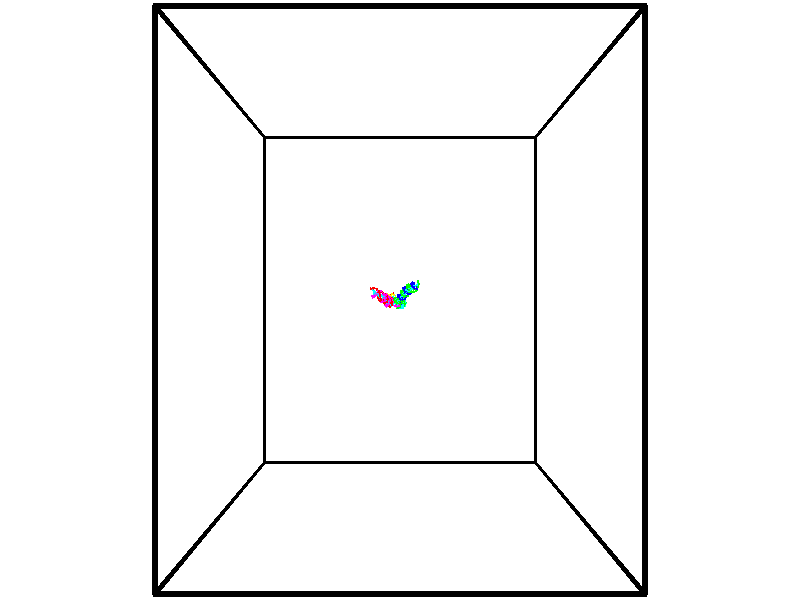 // switches for output
#declare DRAW_BASES = 1; // possible values are 0, 1; only relevant for DNA ribbons
#declare DRAW_BASES_TYPE = 3; // possible values are 1, 2, 3; only relevant for DNA ribbons
#declare DRAW_FOG = 0; // set to 1 to enable fog

#include "colors.inc"

#include "transforms.inc"
background { rgb <1, 1, 1>}

#default {
   normal{
       ripples 0.25
       frequency 0.20
       turbulence 0.2
       lambda 5
   }
	finish {
		phong 0.1
		phong_size 40.
	}
}

// original window dimensions: 1024x640


// camera settings

camera {
	sky <-0, 1, 0>
	up <-0, 1, 0>
	right 1.6 * <1, 0, 0>
	location <44.88, 44.88, 200.277>
	look_at <44.88, 44.88, 44.88>
	direction <0, 0, -155.397>
	angle 67.0682
}


# declare cpy_camera_pos = <44.88, 44.88, 200.277>;
# if (DRAW_FOG = 1)
fog {
	fog_type 2
	up vnormalize(cpy_camera_pos)
	color rgbt<1,1,1,0.3>
	distance 1e-5
	fog_alt 3e-3
	fog_offset 71.808
}
# end


// LIGHTS

# declare lum = 6;
global_settings {
	ambient_light rgb lum * <0.05, 0.05, 0.05>
	max_trace_level 15
}# declare cpy_direct_light_amount = 0.25;
light_source
{	1000 * <-1, -1, 1>,
	rgb lum * cpy_direct_light_amount
	parallel
}

light_source
{	1000 * <1, 1, -1>,
	rgb lum * cpy_direct_light_amount
	parallel
}

// strand 0

// nucleotide -1

// particle -1
sphere {
	<37.880020, 47.176716, 55.775826> 0.250000
	pigment { color rgbt <1,0,0,0> }
	no_shadow
}
cylinder {
	<38.171432, 46.939987, 55.913803>,  <38.346279, 46.797951, 55.996590>, 0.100000
	pigment { color rgbt <1,0,0,0> }
	no_shadow
}
cylinder {
	<38.171432, 46.939987, 55.913803>,  <37.880020, 47.176716, 55.775826>, 0.100000
	pigment { color rgbt <1,0,0,0> }
	no_shadow
}

// particle -1
sphere {
	<38.171432, 46.939987, 55.913803> 0.100000
	pigment { color rgbt <1,0,0,0> }
	no_shadow
}
sphere {
	0, 1
	scale<0.080000,0.200000,0.300000>
	matrix <0.357967, -0.100406, -0.928320,
		0.584034, 0.799791, 0.138704,
		0.728536, -0.591821, 0.344940,
		38.389992, 46.762440, 56.017284>
	pigment { color rgbt <0,1,1,0> }
	no_shadow
}
cylinder {
	<38.556038, 47.313560, 55.441601>,  <37.880020, 47.176716, 55.775826>, 0.130000
	pigment { color rgbt <1,0,0,0> }
	no_shadow
}

// nucleotide -1

// particle -1
sphere {
	<38.556038, 47.313560, 55.441601> 0.250000
	pigment { color rgbt <1,0,0,0> }
	no_shadow
}
cylinder {
	<38.590874, 46.938988, 55.577549>,  <38.611774, 46.714245, 55.659119>, 0.100000
	pigment { color rgbt <1,0,0,0> }
	no_shadow
}
cylinder {
	<38.590874, 46.938988, 55.577549>,  <38.556038, 47.313560, 55.441601>, 0.100000
	pigment { color rgbt <1,0,0,0> }
	no_shadow
}

// particle -1
sphere {
	<38.590874, 46.938988, 55.577549> 0.100000
	pigment { color rgbt <1,0,0,0> }
	no_shadow
}
sphere {
	0, 1
	scale<0.080000,0.200000,0.300000>
	matrix <0.472822, -0.261432, -0.841482,
		0.876843, 0.233984, 0.419997,
		0.087093, -0.936432, 0.339867,
		38.617001, 46.658058, 55.679508>
	pigment { color rgbt <0,1,1,0> }
	no_shadow
}
cylinder {
	<39.316986, 47.115726, 55.307877>,  <38.556038, 47.313560, 55.441601>, 0.130000
	pigment { color rgbt <1,0,0,0> }
	no_shadow
}

// nucleotide -1

// particle -1
sphere {
	<39.316986, 47.115726, 55.307877> 0.250000
	pigment { color rgbt <1,0,0,0> }
	no_shadow
}
cylinder {
	<39.175812, 46.750031, 55.387482>,  <39.091106, 46.530613, 55.435246>, 0.100000
	pigment { color rgbt <1,0,0,0> }
	no_shadow
}
cylinder {
	<39.175812, 46.750031, 55.387482>,  <39.316986, 47.115726, 55.307877>, 0.100000
	pigment { color rgbt <1,0,0,0> }
	no_shadow
}

// particle -1
sphere {
	<39.175812, 46.750031, 55.387482> 0.100000
	pigment { color rgbt <1,0,0,0> }
	no_shadow
}
sphere {
	0, 1
	scale<0.080000,0.200000,0.300000>
	matrix <0.747427, -0.403439, -0.527815,
		0.562837, -0.037541, 0.825715,
		-0.352940, -0.914236, 0.199011,
		39.069931, 46.475761, 55.447186>
	pigment { color rgbt <0,1,1,0> }
	no_shadow
}
cylinder {
	<39.876297, 46.578571, 55.435665>,  <39.316986, 47.115726, 55.307877>, 0.130000
	pigment { color rgbt <1,0,0,0> }
	no_shadow
}

// nucleotide -1

// particle -1
sphere {
	<39.876297, 46.578571, 55.435665> 0.250000
	pigment { color rgbt <1,0,0,0> }
	no_shadow
}
cylinder {
	<39.558807, 46.356934, 55.335274>,  <39.368313, 46.223953, 55.275040>, 0.100000
	pigment { color rgbt <1,0,0,0> }
	no_shadow
}
cylinder {
	<39.558807, 46.356934, 55.335274>,  <39.876297, 46.578571, 55.435665>, 0.100000
	pigment { color rgbt <1,0,0,0> }
	no_shadow
}

// particle -1
sphere {
	<39.558807, 46.356934, 55.335274> 0.100000
	pigment { color rgbt <1,0,0,0> }
	no_shadow
}
sphere {
	0, 1
	scale<0.080000,0.200000,0.300000>
	matrix <0.568646, -0.529399, -0.629585,
		0.215980, -0.642433, 0.735277,
		-0.793721, -0.554091, -0.250977,
		39.320690, 46.190708, 55.259979>
	pigment { color rgbt <0,1,1,0> }
	no_shadow
}
cylinder {
	<40.119663, 45.936779, 55.542725>,  <39.876297, 46.578571, 55.435665>, 0.130000
	pigment { color rgbt <1,0,0,0> }
	no_shadow
}

// nucleotide -1

// particle -1
sphere {
	<40.119663, 45.936779, 55.542725> 0.250000
	pigment { color rgbt <1,0,0,0> }
	no_shadow
}
cylinder {
	<39.829155, 45.896534, 55.270721>,  <39.654850, 45.872387, 55.107521>, 0.100000
	pigment { color rgbt <1,0,0,0> }
	no_shadow
}
cylinder {
	<39.829155, 45.896534, 55.270721>,  <40.119663, 45.936779, 55.542725>, 0.100000
	pigment { color rgbt <1,0,0,0> }
	no_shadow
}

// particle -1
sphere {
	<39.829155, 45.896534, 55.270721> 0.100000
	pigment { color rgbt <1,0,0,0> }
	no_shadow
}
sphere {
	0, 1
	scale<0.080000,0.200000,0.300000>
	matrix <0.665456, -0.350900, -0.658815,
		-0.172329, -0.930992, 0.321802,
		-0.726272, -0.100612, -0.680005,
		39.611275, 45.866352, 55.066719>
	pigment { color rgbt <0,1,1,0> }
	no_shadow
}
cylinder {
	<40.214931, 45.254311, 55.189312>,  <40.119663, 45.936779, 55.542725>, 0.130000
	pigment { color rgbt <1,0,0,0> }
	no_shadow
}

// nucleotide -1

// particle -1
sphere {
	<40.214931, 45.254311, 55.189312> 0.250000
	pigment { color rgbt <1,0,0,0> }
	no_shadow
}
cylinder {
	<40.004852, 45.484509, 54.938560>,  <39.878807, 45.622627, 54.788109>, 0.100000
	pigment { color rgbt <1,0,0,0> }
	no_shadow
}
cylinder {
	<40.004852, 45.484509, 54.938560>,  <40.214931, 45.254311, 55.189312>, 0.100000
	pigment { color rgbt <1,0,0,0> }
	no_shadow
}

// particle -1
sphere {
	<40.004852, 45.484509, 54.938560> 0.100000
	pigment { color rgbt <1,0,0,0> }
	no_shadow
}
sphere {
	0, 1
	scale<0.080000,0.200000,0.300000>
	matrix <0.645899, -0.210047, -0.733958,
		-0.554063, -0.790371, -0.261396,
		-0.525194, 0.575495, -0.626879,
		39.847294, 45.657158, 54.750496>
	pigment { color rgbt <0,1,1,0> }
	no_shadow
}
cylinder {
	<40.216637, 44.874187, 54.647011>,  <40.214931, 45.254311, 55.189312>, 0.130000
	pigment { color rgbt <1,0,0,0> }
	no_shadow
}

// nucleotide -1

// particle -1
sphere {
	<40.216637, 44.874187, 54.647011> 0.250000
	pigment { color rgbt <1,0,0,0> }
	no_shadow
}
cylinder {
	<40.101463, 45.223804, 54.490475>,  <40.032360, 45.433575, 54.396553>, 0.100000
	pigment { color rgbt <1,0,0,0> }
	no_shadow
}
cylinder {
	<40.101463, 45.223804, 54.490475>,  <40.216637, 44.874187, 54.647011>, 0.100000
	pigment { color rgbt <1,0,0,0> }
	no_shadow
}

// particle -1
sphere {
	<40.101463, 45.223804, 54.490475> 0.100000
	pigment { color rgbt <1,0,0,0> }
	no_shadow
}
sphere {
	0, 1
	scale<0.080000,0.200000,0.300000>
	matrix <0.434119, -0.245123, -0.866866,
		-0.853603, -0.419486, -0.308859,
		-0.287929, 0.874040, -0.391344,
		40.015083, 45.486015, 54.373070>
	pigment { color rgbt <0,1,1,0> }
	no_shadow
}
cylinder {
	<40.046047, 44.736015, 53.969173>,  <40.216637, 44.874187, 54.647011>, 0.130000
	pigment { color rgbt <1,0,0,0> }
	no_shadow
}

// nucleotide -1

// particle -1
sphere {
	<40.046047, 44.736015, 53.969173> 0.250000
	pigment { color rgbt <1,0,0,0> }
	no_shadow
}
cylinder {
	<40.063812, 45.133434, 53.927433>,  <40.074471, 45.371887, 53.902390>, 0.100000
	pigment { color rgbt <1,0,0,0> }
	no_shadow
}
cylinder {
	<40.063812, 45.133434, 53.927433>,  <40.046047, 44.736015, 53.969173>, 0.100000
	pigment { color rgbt <1,0,0,0> }
	no_shadow
}

// particle -1
sphere {
	<40.063812, 45.133434, 53.927433> 0.100000
	pigment { color rgbt <1,0,0,0> }
	no_shadow
}
sphere {
	0, 1
	scale<0.080000,0.200000,0.300000>
	matrix <0.337963, -0.113238, -0.934322,
		-0.940111, 0.006228, -0.340811,
		0.044412, 0.993548, -0.104352,
		40.077137, 45.431499, 53.896126>
	pigment { color rgbt <0,1,1,0> }
	no_shadow
}
cylinder {
	<39.643387, 44.870304, 53.354778>,  <40.046047, 44.736015, 53.969173>, 0.130000
	pigment { color rgbt <1,0,0,0> }
	no_shadow
}

// nucleotide -1

// particle -1
sphere {
	<39.643387, 44.870304, 53.354778> 0.250000
	pigment { color rgbt <1,0,0,0> }
	no_shadow
}
cylinder {
	<39.896019, 45.176643, 53.403084>,  <40.047600, 45.360447, 53.432068>, 0.100000
	pigment { color rgbt <1,0,0,0> }
	no_shadow
}
cylinder {
	<39.896019, 45.176643, 53.403084>,  <39.643387, 44.870304, 53.354778>, 0.100000
	pigment { color rgbt <1,0,0,0> }
	no_shadow
}

// particle -1
sphere {
	<39.896019, 45.176643, 53.403084> 0.100000
	pigment { color rgbt <1,0,0,0> }
	no_shadow
}
sphere {
	0, 1
	scale<0.080000,0.200000,0.300000>
	matrix <0.232785, -0.038737, -0.971756,
		-0.739535, 0.641859, -0.202743,
		0.631584, 0.765844, 0.120767,
		40.085495, 45.406395, 53.439316>
	pigment { color rgbt <0,1,1,0> }
	no_shadow
}
cylinder {
	<39.464138, 45.359734, 52.835693>,  <39.643387, 44.870304, 53.354778>, 0.130000
	pigment { color rgbt <1,0,0,0> }
	no_shadow
}

// nucleotide -1

// particle -1
sphere {
	<39.464138, 45.359734, 52.835693> 0.250000
	pigment { color rgbt <1,0,0,0> }
	no_shadow
}
cylinder {
	<39.824265, 45.501461, 52.936798>,  <40.040340, 45.586498, 52.997459>, 0.100000
	pigment { color rgbt <1,0,0,0> }
	no_shadow
}
cylinder {
	<39.824265, 45.501461, 52.936798>,  <39.464138, 45.359734, 52.835693>, 0.100000
	pigment { color rgbt <1,0,0,0> }
	no_shadow
}

// particle -1
sphere {
	<39.824265, 45.501461, 52.936798> 0.100000
	pigment { color rgbt <1,0,0,0> }
	no_shadow
}
sphere {
	0, 1
	scale<0.080000,0.200000,0.300000>
	matrix <0.262862, 0.020201, -0.964622,
		-0.346889, 0.934907, -0.074949,
		0.900317, 0.354318, 0.252759,
		40.094360, 45.607758, 53.012627>
	pigment { color rgbt <0,1,1,0> }
	no_shadow
}
cylinder {
	<39.636757, 45.952217, 52.405979>,  <39.464138, 45.359734, 52.835693>, 0.130000
	pigment { color rgbt <1,0,0,0> }
	no_shadow
}

// nucleotide -1

// particle -1
sphere {
	<39.636757, 45.952217, 52.405979> 0.250000
	pigment { color rgbt <1,0,0,0> }
	no_shadow
}
cylinder {
	<39.983086, 45.806755, 52.543449>,  <40.190884, 45.719479, 52.625931>, 0.100000
	pigment { color rgbt <1,0,0,0> }
	no_shadow
}
cylinder {
	<39.983086, 45.806755, 52.543449>,  <39.636757, 45.952217, 52.405979>, 0.100000
	pigment { color rgbt <1,0,0,0> }
	no_shadow
}

// particle -1
sphere {
	<39.983086, 45.806755, 52.543449> 0.100000
	pigment { color rgbt <1,0,0,0> }
	no_shadow
}
sphere {
	0, 1
	scale<0.080000,0.200000,0.300000>
	matrix <0.353873, -0.040542, -0.934414,
		0.353738, 0.930651, 0.093586,
		0.865819, -0.363655, 0.343674,
		40.242832, 45.697659, 52.646553>
	pigment { color rgbt <0,1,1,0> }
	no_shadow
}
cylinder {
	<40.090900, 46.297832, 52.091846>,  <39.636757, 45.952217, 52.405979>, 0.130000
	pigment { color rgbt <1,0,0,0> }
	no_shadow
}

// nucleotide -1

// particle -1
sphere {
	<40.090900, 46.297832, 52.091846> 0.250000
	pigment { color rgbt <1,0,0,0> }
	no_shadow
}
cylinder {
	<40.320175, 45.982796, 52.182320>,  <40.457741, 45.793774, 52.236603>, 0.100000
	pigment { color rgbt <1,0,0,0> }
	no_shadow
}
cylinder {
	<40.320175, 45.982796, 52.182320>,  <40.090900, 46.297832, 52.091846>, 0.100000
	pigment { color rgbt <1,0,0,0> }
	no_shadow
}

// particle -1
sphere {
	<40.320175, 45.982796, 52.182320> 0.100000
	pigment { color rgbt <1,0,0,0> }
	no_shadow
}
sphere {
	0, 1
	scale<0.080000,0.200000,0.300000>
	matrix <0.277710, -0.072986, -0.957888,
		0.770933, 0.611861, 0.176888,
		0.573184, -0.787591, 0.226187,
		40.492130, 45.746517, 52.250175>
	pigment { color rgbt <0,1,1,0> }
	no_shadow
}
cylinder {
	<40.666473, 46.412140, 51.744057>,  <40.090900, 46.297832, 52.091846>, 0.130000
	pigment { color rgbt <1,0,0,0> }
	no_shadow
}

// nucleotide -1

// particle -1
sphere {
	<40.666473, 46.412140, 51.744057> 0.250000
	pigment { color rgbt <1,0,0,0> }
	no_shadow
}
cylinder {
	<40.659721, 46.018501, 51.814789>,  <40.655670, 45.782318, 51.857227>, 0.100000
	pigment { color rgbt <1,0,0,0> }
	no_shadow
}
cylinder {
	<40.659721, 46.018501, 51.814789>,  <40.666473, 46.412140, 51.744057>, 0.100000
	pigment { color rgbt <1,0,0,0> }
	no_shadow
}

// particle -1
sphere {
	<40.659721, 46.018501, 51.814789> 0.100000
	pigment { color rgbt <1,0,0,0> }
	no_shadow
}
sphere {
	0, 1
	scale<0.080000,0.200000,0.300000>
	matrix <0.291277, -0.174027, -0.940677,
		0.956490, 0.035629, 0.289582,
		-0.016880, -0.984096, 0.176832,
		40.654659, 45.723274, 51.867840>
	pigment { color rgbt <0,1,1,0> }
	no_shadow
}
cylinder {
	<41.291798, 46.157345, 51.523312>,  <40.666473, 46.412140, 51.744057>, 0.130000
	pigment { color rgbt <1,0,0,0> }
	no_shadow
}

// nucleotide -1

// particle -1
sphere {
	<41.291798, 46.157345, 51.523312> 0.250000
	pigment { color rgbt <1,0,0,0> }
	no_shadow
}
cylinder {
	<41.040993, 45.845848, 51.515152>,  <40.890511, 45.658951, 51.510258>, 0.100000
	pigment { color rgbt <1,0,0,0> }
	no_shadow
}
cylinder {
	<41.040993, 45.845848, 51.515152>,  <41.291798, 46.157345, 51.523312>, 0.100000
	pigment { color rgbt <1,0,0,0> }
	no_shadow
}

// particle -1
sphere {
	<41.040993, 45.845848, 51.515152> 0.100000
	pigment { color rgbt <1,0,0,0> }
	no_shadow
}
sphere {
	0, 1
	scale<0.080000,0.200000,0.300000>
	matrix <0.437253, -0.330148, -0.836548,
		0.644721, -0.533445, 0.547514,
		-0.627013, -0.778742, -0.020397,
		40.852890, 45.612225, 51.509033>
	pigment { color rgbt <0,1,1,0> }
	no_shadow
}
cylinder {
	<41.661961, 45.748100, 51.282768>,  <41.291798, 46.157345, 51.523312>, 0.130000
	pigment { color rgbt <1,0,0,0> }
	no_shadow
}

// nucleotide -1

// particle -1
sphere {
	<41.661961, 45.748100, 51.282768> 0.250000
	pigment { color rgbt <1,0,0,0> }
	no_shadow
}
cylinder {
	<41.304260, 45.577938, 51.227127>,  <41.089642, 45.475842, 51.193741>, 0.100000
	pigment { color rgbt <1,0,0,0> }
	no_shadow
}
cylinder {
	<41.304260, 45.577938, 51.227127>,  <41.661961, 45.748100, 51.282768>, 0.100000
	pigment { color rgbt <1,0,0,0> }
	no_shadow
}

// particle -1
sphere {
	<41.304260, 45.577938, 51.227127> 0.100000
	pigment { color rgbt <1,0,0,0> }
	no_shadow
}
sphere {
	0, 1
	scale<0.080000,0.200000,0.300000>
	matrix <0.302913, -0.346449, -0.887816,
		0.329487, -0.836066, 0.438672,
		-0.894250, -0.425403, -0.139105,
		41.035984, 45.450317, 51.185394>
	pigment { color rgbt <0,1,1,0> }
	no_shadow
}
cylinder {
	<41.796276, 44.976967, 51.108551>,  <41.661961, 45.748100, 51.282768>, 0.130000
	pigment { color rgbt <1,0,0,0> }
	no_shadow
}

// nucleotide -1

// particle -1
sphere {
	<41.796276, 44.976967, 51.108551> 0.250000
	pigment { color rgbt <1,0,0,0> }
	no_shadow
}
cylinder {
	<41.452049, 45.124683, 50.968239>,  <41.245514, 45.213314, 50.884052>, 0.100000
	pigment { color rgbt <1,0,0,0> }
	no_shadow
}
cylinder {
	<41.452049, 45.124683, 50.968239>,  <41.796276, 44.976967, 51.108551>, 0.100000
	pigment { color rgbt <1,0,0,0> }
	no_shadow
}

// particle -1
sphere {
	<41.452049, 45.124683, 50.968239> 0.100000
	pigment { color rgbt <1,0,0,0> }
	no_shadow
}
sphere {
	0, 1
	scale<0.080000,0.200000,0.300000>
	matrix <0.207325, -0.375080, -0.903510,
		-0.465234, -0.850256, 0.246217,
		-0.860566, 0.369296, -0.350779,
		41.193878, 45.235474, 50.863007>
	pigment { color rgbt <0,1,1,0> }
	no_shadow
}
cylinder {
	<41.609394, 44.507111, 50.697521>,  <41.796276, 44.976967, 51.108551>, 0.130000
	pigment { color rgbt <1,0,0,0> }
	no_shadow
}

// nucleotide -1

// particle -1
sphere {
	<41.609394, 44.507111, 50.697521> 0.250000
	pigment { color rgbt <1,0,0,0> }
	no_shadow
}
cylinder {
	<41.380066, 44.811161, 50.575211>,  <41.242470, 44.993591, 50.501823>, 0.100000
	pigment { color rgbt <1,0,0,0> }
	no_shadow
}
cylinder {
	<41.380066, 44.811161, 50.575211>,  <41.609394, 44.507111, 50.697521>, 0.100000
	pigment { color rgbt <1,0,0,0> }
	no_shadow
}

// particle -1
sphere {
	<41.380066, 44.811161, 50.575211> 0.100000
	pigment { color rgbt <1,0,0,0> }
	no_shadow
}
sphere {
	0, 1
	scale<0.080000,0.200000,0.300000>
	matrix <0.209027, -0.225159, -0.951636,
		-0.792217, -0.609512, -0.029799,
		-0.573324, 0.760130, -0.305780,
		41.208069, 45.039200, 50.483479>
	pigment { color rgbt <0,1,1,0> }
	no_shadow
}
cylinder {
	<41.008911, 44.255852, 50.347935>,  <41.609394, 44.507111, 50.697521>, 0.130000
	pigment { color rgbt <1,0,0,0> }
	no_shadow
}

// nucleotide -1

// particle -1
sphere {
	<41.008911, 44.255852, 50.347935> 0.250000
	pigment { color rgbt <1,0,0,0> }
	no_shadow
}
cylinder {
	<41.084427, 44.628010, 50.222252>,  <41.129738, 44.851303, 50.146843>, 0.100000
	pigment { color rgbt <1,0,0,0> }
	no_shadow
}
cylinder {
	<41.084427, 44.628010, 50.222252>,  <41.008911, 44.255852, 50.347935>, 0.100000
	pigment { color rgbt <1,0,0,0> }
	no_shadow
}

// particle -1
sphere {
	<41.084427, 44.628010, 50.222252> 0.100000
	pigment { color rgbt <1,0,0,0> }
	no_shadow
}
sphere {
	0, 1
	scale<0.080000,0.200000,0.300000>
	matrix <0.085557, -0.334331, -0.938564,
		-0.978283, 0.150312, -0.142721,
		0.188794, 0.930392, -0.314210,
		41.141064, 44.907127, 50.127991>
	pigment { color rgbt <0,1,1,0> }
	no_shadow
}
cylinder {
	<40.930401, 44.130421, 49.670250>,  <41.008911, 44.255852, 50.347935>, 0.130000
	pigment { color rgbt <1,0,0,0> }
	no_shadow
}

// nucleotide -1

// particle -1
sphere {
	<40.930401, 44.130421, 49.670250> 0.250000
	pigment { color rgbt <1,0,0,0> }
	no_shadow
}
cylinder {
	<41.018806, 44.520466, 49.663181>,  <41.071850, 44.754494, 49.658939>, 0.100000
	pigment { color rgbt <1,0,0,0> }
	no_shadow
}
cylinder {
	<41.018806, 44.520466, 49.663181>,  <40.930401, 44.130421, 49.670250>, 0.100000
	pigment { color rgbt <1,0,0,0> }
	no_shadow
}

// particle -1
sphere {
	<41.018806, 44.520466, 49.663181> 0.100000
	pigment { color rgbt <1,0,0,0> }
	no_shadow
}
sphere {
	0, 1
	scale<0.080000,0.200000,0.300000>
	matrix <0.055599, -0.030688, -0.997982,
		-0.973685, 0.219584, -0.060998,
		0.221013, 0.975111, -0.017672,
		41.085110, 44.813000, 49.657879>
	pigment { color rgbt <0,1,1,0> }
	no_shadow
}
cylinder {
	<40.570511, 44.441017, 49.187595>,  <40.930401, 44.130421, 49.670250>, 0.130000
	pigment { color rgbt <1,0,0,0> }
	no_shadow
}

// nucleotide -1

// particle -1
sphere {
	<40.570511, 44.441017, 49.187595> 0.250000
	pigment { color rgbt <1,0,0,0> }
	no_shadow
}
cylinder {
	<40.889366, 44.681465, 49.210297>,  <41.080681, 44.825733, 49.223919>, 0.100000
	pigment { color rgbt <1,0,0,0> }
	no_shadow
}
cylinder {
	<40.889366, 44.681465, 49.210297>,  <40.570511, 44.441017, 49.187595>, 0.100000
	pigment { color rgbt <1,0,0,0> }
	no_shadow
}

// particle -1
sphere {
	<40.889366, 44.681465, 49.210297> 0.100000
	pigment { color rgbt <1,0,0,0> }
	no_shadow
}
sphere {
	0, 1
	scale<0.080000,0.200000,0.300000>
	matrix <0.128283, -0.076761, -0.988762,
		-0.590011, 0.795462, -0.138303,
		0.797139, 0.601122, 0.056755,
		41.128510, 44.861801, 49.227322>
	pigment { color rgbt <0,1,1,0> }
	no_shadow
}
cylinder {
	<40.483871, 44.911163, 48.573380>,  <40.570511, 44.441017, 49.187595>, 0.130000
	pigment { color rgbt <1,0,0,0> }
	no_shadow
}

// nucleotide -1

// particle -1
sphere {
	<40.483871, 44.911163, 48.573380> 0.250000
	pigment { color rgbt <1,0,0,0> }
	no_shadow
}
cylinder {
	<40.854012, 44.894669, 48.724129>,  <41.076096, 44.884773, 48.814579>, 0.100000
	pigment { color rgbt <1,0,0,0> }
	no_shadow
}
cylinder {
	<40.854012, 44.894669, 48.724129>,  <40.483871, 44.911163, 48.573380>, 0.100000
	pigment { color rgbt <1,0,0,0> }
	no_shadow
}

// particle -1
sphere {
	<40.854012, 44.894669, 48.724129> 0.100000
	pigment { color rgbt <1,0,0,0> }
	no_shadow
}
sphere {
	0, 1
	scale<0.080000,0.200000,0.300000>
	matrix <0.342752, -0.333836, -0.878109,
		0.162024, 0.941729, -0.294780,
		0.925348, -0.041238, 0.376869,
		41.131615, 44.882298, 48.837189>
	pigment { color rgbt <0,1,1,0> }
	no_shadow
}
cylinder {
	<40.922138, 45.263443, 48.128643>,  <40.483871, 44.911163, 48.573380>, 0.130000
	pigment { color rgbt <1,0,0,0> }
	no_shadow
}

// nucleotide -1

// particle -1
sphere {
	<40.922138, 45.263443, 48.128643> 0.250000
	pigment { color rgbt <1,0,0,0> }
	no_shadow
}
cylinder {
	<41.181862, 45.023209, 48.315273>,  <41.337696, 44.879066, 48.427254>, 0.100000
	pigment { color rgbt <1,0,0,0> }
	no_shadow
}
cylinder {
	<41.181862, 45.023209, 48.315273>,  <40.922138, 45.263443, 48.128643>, 0.100000
	pigment { color rgbt <1,0,0,0> }
	no_shadow
}

// particle -1
sphere {
	<41.181862, 45.023209, 48.315273> 0.100000
	pigment { color rgbt <1,0,0,0> }
	no_shadow
}
sphere {
	0, 1
	scale<0.080000,0.200000,0.300000>
	matrix <0.525114, -0.089742, -0.846287,
		0.550138, 0.794509, 0.257105,
		0.649309, -0.600585, 0.466578,
		41.376656, 44.843033, 48.455246>
	pigment { color rgbt <0,1,1,0> }
	no_shadow
}
cylinder {
	<41.499893, 45.515812, 47.854076>,  <40.922138, 45.263443, 48.128643>, 0.130000
	pigment { color rgbt <1,0,0,0> }
	no_shadow
}

// nucleotide -1

// particle -1
sphere {
	<41.499893, 45.515812, 47.854076> 0.250000
	pigment { color rgbt <1,0,0,0> }
	no_shadow
}
cylinder {
	<41.540596, 45.145897, 48.000721>,  <41.565018, 44.923946, 48.088707>, 0.100000
	pigment { color rgbt <1,0,0,0> }
	no_shadow
}
cylinder {
	<41.540596, 45.145897, 48.000721>,  <41.499893, 45.515812, 47.854076>, 0.100000
	pigment { color rgbt <1,0,0,0> }
	no_shadow
}

// particle -1
sphere {
	<41.540596, 45.145897, 48.000721> 0.100000
	pigment { color rgbt <1,0,0,0> }
	no_shadow
}
sphere {
	0, 1
	scale<0.080000,0.200000,0.300000>
	matrix <0.482370, -0.276440, -0.831204,
		0.870038, 0.261421, 0.417963,
		0.101753, -0.924792, 0.366615,
		41.571121, 44.868458, 48.110706>
	pigment { color rgbt <0,1,1,0> }
	no_shadow
}
cylinder {
	<42.165112, 45.346172, 47.809925>,  <41.499893, 45.515812, 47.854076>, 0.130000
	pigment { color rgbt <1,0,0,0> }
	no_shadow
}

// nucleotide -1

// particle -1
sphere {
	<42.165112, 45.346172, 47.809925> 0.250000
	pigment { color rgbt <1,0,0,0> }
	no_shadow
}
cylinder {
	<41.961998, 45.001850, 47.823647>,  <41.840130, 44.795258, 47.831879>, 0.100000
	pigment { color rgbt <1,0,0,0> }
	no_shadow
}
cylinder {
	<41.961998, 45.001850, 47.823647>,  <42.165112, 45.346172, 47.809925>, 0.100000
	pigment { color rgbt <1,0,0,0> }
	no_shadow
}

// particle -1
sphere {
	<41.961998, 45.001850, 47.823647> 0.100000
	pigment { color rgbt <1,0,0,0> }
	no_shadow
}
sphere {
	0, 1
	scale<0.080000,0.200000,0.300000>
	matrix <0.263713, -0.193222, -0.945051,
		0.820128, -0.470837, 0.325119,
		-0.507785, -0.860801, 0.034301,
		41.809662, 44.743610, 47.833939>
	pigment { color rgbt <0,1,1,0> }
	no_shadow
}
cylinder {
	<42.653671, 44.939934, 47.575829>,  <42.165112, 45.346172, 47.809925>, 0.130000
	pigment { color rgbt <1,0,0,0> }
	no_shadow
}

// nucleotide -1

// particle -1
sphere {
	<42.653671, 44.939934, 47.575829> 0.250000
	pigment { color rgbt <1,0,0,0> }
	no_shadow
}
cylinder {
	<42.338509, 44.694832, 47.551373>,  <42.149410, 44.547771, 47.536701>, 0.100000
	pigment { color rgbt <1,0,0,0> }
	no_shadow
}
cylinder {
	<42.338509, 44.694832, 47.551373>,  <42.653671, 44.939934, 47.575829>, 0.100000
	pigment { color rgbt <1,0,0,0> }
	no_shadow
}

// particle -1
sphere {
	<42.338509, 44.694832, 47.551373> 0.100000
	pigment { color rgbt <1,0,0,0> }
	no_shadow
}
sphere {
	0, 1
	scale<0.080000,0.200000,0.300000>
	matrix <0.308896, -0.307394, -0.900051,
		0.532714, -0.728042, 0.431474,
		-0.787908, -0.612750, -0.061136,
		42.102135, 44.511005, 47.533031>
	pigment { color rgbt <0,1,1,0> }
	no_shadow
}
cylinder {
	<42.943104, 44.356113, 47.192215>,  <42.653671, 44.939934, 47.575829>, 0.130000
	pigment { color rgbt <1,0,0,0> }
	no_shadow
}

// nucleotide -1

// particle -1
sphere {
	<42.943104, 44.356113, 47.192215> 0.250000
	pigment { color rgbt <1,0,0,0> }
	no_shadow
}
cylinder {
	<42.546646, 44.363552, 47.139618>,  <42.308773, 44.368015, 47.108059>, 0.100000
	pigment { color rgbt <1,0,0,0> }
	no_shadow
}
cylinder {
	<42.546646, 44.363552, 47.139618>,  <42.943104, 44.356113, 47.192215>, 0.100000
	pigment { color rgbt <1,0,0,0> }
	no_shadow
}

// particle -1
sphere {
	<42.546646, 44.363552, 47.139618> 0.100000
	pigment { color rgbt <1,0,0,0> }
	no_shadow
}
sphere {
	0, 1
	scale<0.080000,0.200000,0.300000>
	matrix <0.124298, -0.218643, -0.967856,
		-0.046746, -0.975628, 0.214395,
		-0.991143, 0.018594, -0.131489,
		42.249302, 44.369129, 47.100170>
	pigment { color rgbt <0,1,1,0> }
	no_shadow
}
cylinder {
	<42.854080, 43.825996, 46.756382>,  <42.943104, 44.356113, 47.192215>, 0.130000
	pigment { color rgbt <1,0,0,0> }
	no_shadow
}

// nucleotide -1

// particle -1
sphere {
	<42.854080, 43.825996, 46.756382> 0.250000
	pigment { color rgbt <1,0,0,0> }
	no_shadow
}
cylinder {
	<42.510292, 44.026901, 46.718346>,  <42.304020, 44.147442, 46.695522>, 0.100000
	pigment { color rgbt <1,0,0,0> }
	no_shadow
}
cylinder {
	<42.510292, 44.026901, 46.718346>,  <42.854080, 43.825996, 46.756382>, 0.100000
	pigment { color rgbt <1,0,0,0> }
	no_shadow
}

// particle -1
sphere {
	<42.510292, 44.026901, 46.718346> 0.100000
	pigment { color rgbt <1,0,0,0> }
	no_shadow
}
sphere {
	0, 1
	scale<0.080000,0.200000,0.300000>
	matrix <0.032614, -0.131768, -0.990744,
		-0.510140, -0.854619, 0.096870,
		-0.859473, 0.502259, -0.095093,
		42.252449, 44.177578, 46.689819>
	pigment { color rgbt <0,1,1,0> }
	no_shadow
}
cylinder {
	<42.344223, 43.419228, 46.320553>,  <42.854080, 43.825996, 46.756382>, 0.130000
	pigment { color rgbt <1,0,0,0> }
	no_shadow
}

// nucleotide -1

// particle -1
sphere {
	<42.344223, 43.419228, 46.320553> 0.250000
	pigment { color rgbt <1,0,0,0> }
	no_shadow
}
cylinder {
	<42.259392, 43.809757, 46.303509>,  <42.208492, 44.044075, 46.293282>, 0.100000
	pigment { color rgbt <1,0,0,0> }
	no_shadow
}
cylinder {
	<42.259392, 43.809757, 46.303509>,  <42.344223, 43.419228, 46.320553>, 0.100000
	pigment { color rgbt <1,0,0,0> }
	no_shadow
}

// particle -1
sphere {
	<42.259392, 43.809757, 46.303509> 0.100000
	pigment { color rgbt <1,0,0,0> }
	no_shadow
}
sphere {
	0, 1
	scale<0.080000,0.200000,0.300000>
	matrix <-0.011098, -0.046008, -0.998879,
		-0.977190, -0.211365, 0.020592,
		-0.212076, 0.976324, -0.042613,
		42.195770, 44.102654, 46.290726>
	pigment { color rgbt <0,1,1,0> }
	no_shadow
}
cylinder {
	<41.738541, 43.539642, 45.807514>,  <42.344223, 43.419228, 46.320553>, 0.130000
	pigment { color rgbt <1,0,0,0> }
	no_shadow
}

// nucleotide -1

// particle -1
sphere {
	<41.738541, 43.539642, 45.807514> 0.250000
	pigment { color rgbt <1,0,0,0> }
	no_shadow
}
cylinder {
	<41.890015, 43.906281, 45.858829>,  <41.980900, 44.126263, 45.889618>, 0.100000
	pigment { color rgbt <1,0,0,0> }
	no_shadow
}
cylinder {
	<41.890015, 43.906281, 45.858829>,  <41.738541, 43.539642, 45.807514>, 0.100000
	pigment { color rgbt <1,0,0,0> }
	no_shadow
}

// particle -1
sphere {
	<41.890015, 43.906281, 45.858829> 0.100000
	pigment { color rgbt <1,0,0,0> }
	no_shadow
}
sphere {
	0, 1
	scale<0.080000,0.200000,0.300000>
	matrix <-0.048414, 0.158044, -0.986245,
		-0.924260, 0.367262, 0.104224,
		0.378682, 0.916592, 0.128293,
		42.003620, 44.181259, 45.897316>
	pigment { color rgbt <0,1,1,0> }
	no_shadow
}
cylinder {
	<41.216499, 43.942505, 45.484623>,  <41.738541, 43.539642, 45.807514>, 0.130000
	pigment { color rgbt <1,0,0,0> }
	no_shadow
}

// nucleotide -1

// particle -1
sphere {
	<41.216499, 43.942505, 45.484623> 0.250000
	pigment { color rgbt <1,0,0,0> }
	no_shadow
}
cylinder {
	<41.556442, 44.152977, 45.496468>,  <41.760406, 44.279259, 45.503574>, 0.100000
	pigment { color rgbt <1,0,0,0> }
	no_shadow
}
cylinder {
	<41.556442, 44.152977, 45.496468>,  <41.216499, 43.942505, 45.484623>, 0.100000
	pigment { color rgbt <1,0,0,0> }
	no_shadow
}

// particle -1
sphere {
	<41.556442, 44.152977, 45.496468> 0.100000
	pigment { color rgbt <1,0,0,0> }
	no_shadow
}
sphere {
	0, 1
	scale<0.080000,0.200000,0.300000>
	matrix <-0.002150, 0.059643, -0.998217,
		-0.527009, 0.848278, 0.051820,
		0.849857, 0.526181, 0.029609,
		41.811398, 44.310833, 45.505352>
	pigment { color rgbt <0,1,1,0> }
	no_shadow
}
cylinder {
	<41.010807, 44.475311, 44.987942>,  <41.216499, 43.942505, 45.484623>, 0.130000
	pigment { color rgbt <1,0,0,0> }
	no_shadow
}

// nucleotide -1

// particle -1
sphere {
	<41.010807, 44.475311, 44.987942> 0.250000
	pigment { color rgbt <1,0,0,0> }
	no_shadow
}
cylinder {
	<41.407898, 44.452648, 45.030441>,  <41.646152, 44.439049, 45.055939>, 0.100000
	pigment { color rgbt <1,0,0,0> }
	no_shadow
}
cylinder {
	<41.407898, 44.452648, 45.030441>,  <41.010807, 44.475311, 44.987942>, 0.100000
	pigment { color rgbt <1,0,0,0> }
	no_shadow
}

// particle -1
sphere {
	<41.407898, 44.452648, 45.030441> 0.100000
	pigment { color rgbt <1,0,0,0> }
	no_shadow
}
sphere {
	0, 1
	scale<0.080000,0.200000,0.300000>
	matrix <0.118061, 0.284593, -0.951351,
		0.023665, 0.956973, 0.289211,
		0.992724, -0.056659, 0.106246,
		41.705715, 44.435650, 45.062317>
	pigment { color rgbt <0,1,1,0> }
	no_shadow
}
cylinder {
	<41.327702, 45.096874, 44.727020>,  <41.010807, 44.475311, 44.987942>, 0.130000
	pigment { color rgbt <1,0,0,0> }
	no_shadow
}

// nucleotide -1

// particle -1
sphere {
	<41.327702, 45.096874, 44.727020> 0.250000
	pigment { color rgbt <1,0,0,0> }
	no_shadow
}
cylinder {
	<41.604439, 44.809944, 44.694038>,  <41.770481, 44.637787, 44.674248>, 0.100000
	pigment { color rgbt <1,0,0,0> }
	no_shadow
}
cylinder {
	<41.604439, 44.809944, 44.694038>,  <41.327702, 45.096874, 44.727020>, 0.100000
	pigment { color rgbt <1,0,0,0> }
	no_shadow
}

// particle -1
sphere {
	<41.604439, 44.809944, 44.694038> 0.100000
	pigment { color rgbt <1,0,0,0> }
	no_shadow
}
sphere {
	0, 1
	scale<0.080000,0.200000,0.300000>
	matrix <0.246176, 0.341692, -0.906997,
		0.678782, 0.607205, 0.412986,
		0.691847, -0.717321, -0.082455,
		41.811993, 44.594749, 44.669300>
	pigment { color rgbt <0,1,1,0> }
	no_shadow
}
cylinder {
	<41.826900, 45.340027, 44.268192>,  <41.327702, 45.096874, 44.727020>, 0.130000
	pigment { color rgbt <1,0,0,0> }
	no_shadow
}

// nucleotide -1

// particle -1
sphere {
	<41.826900, 45.340027, 44.268192> 0.250000
	pigment { color rgbt <1,0,0,0> }
	no_shadow
}
cylinder {
	<41.979607, 44.970512, 44.256367>,  <42.071232, 44.748802, 44.249271>, 0.100000
	pigment { color rgbt <1,0,0,0> }
	no_shadow
}
cylinder {
	<41.979607, 44.970512, 44.256367>,  <41.826900, 45.340027, 44.268192>, 0.100000
	pigment { color rgbt <1,0,0,0> }
	no_shadow
}

// particle -1
sphere {
	<41.979607, 44.970512, 44.256367> 0.100000
	pigment { color rgbt <1,0,0,0> }
	no_shadow
}
sphere {
	0, 1
	scale<0.080000,0.200000,0.300000>
	matrix <0.134819, 0.087302, -0.987017,
		0.914374, 0.372823, 0.157873,
		0.381765, -0.923786, -0.029563,
		42.094135, 44.693375, 44.247498>
	pigment { color rgbt <0,1,1,0> }
	no_shadow
}
cylinder {
	<42.485394, 45.377987, 43.874199>,  <41.826900, 45.340027, 44.268192>, 0.130000
	pigment { color rgbt <1,0,0,0> }
	no_shadow
}

// nucleotide -1

// particle -1
sphere {
	<42.485394, 45.377987, 43.874199> 0.250000
	pigment { color rgbt <1,0,0,0> }
	no_shadow
}
cylinder {
	<42.333168, 45.008999, 43.848217>,  <42.241833, 44.787605, 43.832626>, 0.100000
	pigment { color rgbt <1,0,0,0> }
	no_shadow
}
cylinder {
	<42.333168, 45.008999, 43.848217>,  <42.485394, 45.377987, 43.874199>, 0.100000
	pigment { color rgbt <1,0,0,0> }
	no_shadow
}

// particle -1
sphere {
	<42.333168, 45.008999, 43.848217> 0.100000
	pigment { color rgbt <1,0,0,0> }
	no_shadow
}
sphere {
	0, 1
	scale<0.080000,0.200000,0.300000>
	matrix <0.103009, 0.027518, -0.994300,
		0.919001, -0.385082, 0.084551,
		-0.380560, -0.922472, -0.064956,
		42.219002, 44.732258, 43.828732>
	pigment { color rgbt <0,1,1,0> }
	no_shadow
}
cylinder {
	<42.818077, 45.108887, 43.379543>,  <42.485394, 45.377987, 43.874199>, 0.130000
	pigment { color rgbt <1,0,0,0> }
	no_shadow
}

// nucleotide -1

// particle -1
sphere {
	<42.818077, 45.108887, 43.379543> 0.250000
	pigment { color rgbt <1,0,0,0> }
	no_shadow
}
cylinder {
	<42.519630, 44.843918, 43.406403>,  <42.340561, 44.684937, 43.422516>, 0.100000
	pigment { color rgbt <1,0,0,0> }
	no_shadow
}
cylinder {
	<42.519630, 44.843918, 43.406403>,  <42.818077, 45.108887, 43.379543>, 0.100000
	pigment { color rgbt <1,0,0,0> }
	no_shadow
}

// particle -1
sphere {
	<42.519630, 44.843918, 43.406403> 0.100000
	pigment { color rgbt <1,0,0,0> }
	no_shadow
}
sphere {
	0, 1
	scale<0.080000,0.200000,0.300000>
	matrix <0.044208, -0.149911, -0.987710,
		0.664346, -0.733979, 0.141136,
		-0.746117, -0.662420, 0.067145,
		42.295795, 44.645191, 43.426544>
	pigment { color rgbt <0,1,1,0> }
	no_shadow
}
cylinder {
	<42.888905, 44.364162, 42.947979>,  <42.818077, 45.108887, 43.379543>, 0.130000
	pigment { color rgbt <1,0,0,0> }
	no_shadow
}

// nucleotide -1

// particle -1
sphere {
	<42.888905, 44.364162, 42.947979> 0.250000
	pigment { color rgbt <1,0,0,0> }
	no_shadow
}
cylinder {
	<42.497459, 44.435135, 42.989616>,  <42.262592, 44.477718, 43.014599>, 0.100000
	pigment { color rgbt <1,0,0,0> }
	no_shadow
}
cylinder {
	<42.497459, 44.435135, 42.989616>,  <42.888905, 44.364162, 42.947979>, 0.100000
	pigment { color rgbt <1,0,0,0> }
	no_shadow
}

// particle -1
sphere {
	<42.497459, 44.435135, 42.989616> 0.100000
	pigment { color rgbt <1,0,0,0> }
	no_shadow
}
sphere {
	0, 1
	scale<0.080000,0.200000,0.300000>
	matrix <-0.138043, -0.191243, -0.971787,
		-0.152511, -0.965374, 0.211645,
		-0.978614, 0.177424, 0.104097,
		42.203876, 44.488365, 43.020844>
	pigment { color rgbt <0,1,1,0> }
	no_shadow
}
cylinder {
	<42.634254, 43.804729, 42.516457>,  <42.888905, 44.364162, 42.947979>, 0.130000
	pigment { color rgbt <1,0,0,0> }
	no_shadow
}

// nucleotide -1

// particle -1
sphere {
	<42.634254, 43.804729, 42.516457> 0.250000
	pigment { color rgbt <1,0,0,0> }
	no_shadow
}
cylinder {
	<42.348175, 44.079224, 42.569496>,  <42.176529, 44.243919, 42.601318>, 0.100000
	pigment { color rgbt <1,0,0,0> }
	no_shadow
}
cylinder {
	<42.348175, 44.079224, 42.569496>,  <42.634254, 43.804729, 42.516457>, 0.100000
	pigment { color rgbt <1,0,0,0> }
	no_shadow
}

// particle -1
sphere {
	<42.348175, 44.079224, 42.569496> 0.100000
	pigment { color rgbt <1,0,0,0> }
	no_shadow
}
sphere {
	0, 1
	scale<0.080000,0.200000,0.300000>
	matrix <-0.183459, -0.001253, -0.983027,
		-0.674418, -0.727382, 0.126792,
		-0.715194, 0.686232, 0.132600,
		42.133617, 44.285091, 42.609276>
	pigment { color rgbt <0,1,1,0> }
	no_shadow
}
cylinder {
	<42.035751, 43.660057, 42.105335>,  <42.634254, 43.804729, 42.516457>, 0.130000
	pigment { color rgbt <1,0,0,0> }
	no_shadow
}

// nucleotide -1

// particle -1
sphere {
	<42.035751, 43.660057, 42.105335> 0.250000
	pigment { color rgbt <1,0,0,0> }
	no_shadow
}
cylinder {
	<41.942986, 44.037907, 42.198208>,  <41.887325, 44.264614, 42.253929>, 0.100000
	pigment { color rgbt <1,0,0,0> }
	no_shadow
}
cylinder {
	<41.942986, 44.037907, 42.198208>,  <42.035751, 43.660057, 42.105335>, 0.100000
	pigment { color rgbt <1,0,0,0> }
	no_shadow
}

// particle -1
sphere {
	<41.942986, 44.037907, 42.198208> 0.100000
	pigment { color rgbt <1,0,0,0> }
	no_shadow
}
sphere {
	0, 1
	scale<0.080000,0.200000,0.300000>
	matrix <-0.320091, 0.151285, -0.935230,
		-0.918563, -0.291211, 0.267279,
		-0.231914, 0.944621, 0.232179,
		41.873413, 44.321293, 42.267860>
	pigment { color rgbt <0,1,1,0> }
	no_shadow
}
cylinder {
	<41.410191, 43.702618, 41.795586>,  <42.035751, 43.660057, 42.105335>, 0.130000
	pigment { color rgbt <1,0,0,0> }
	no_shadow
}

// nucleotide -1

// particle -1
sphere {
	<41.410191, 43.702618, 41.795586> 0.250000
	pigment { color rgbt <1,0,0,0> }
	no_shadow
}
cylinder {
	<41.510712, 44.084511, 41.859245>,  <41.571022, 44.313648, 41.897442>, 0.100000
	pigment { color rgbt <1,0,0,0> }
	no_shadow
}
cylinder {
	<41.510712, 44.084511, 41.859245>,  <41.410191, 43.702618, 41.795586>, 0.100000
	pigment { color rgbt <1,0,0,0> }
	no_shadow
}

// particle -1
sphere {
	<41.510712, 44.084511, 41.859245> 0.100000
	pigment { color rgbt <1,0,0,0> }
	no_shadow
}
sphere {
	0, 1
	scale<0.080000,0.200000,0.300000>
	matrix <-0.207661, 0.213779, -0.954555,
		-0.945370, 0.206830, 0.251983,
		0.251300, 0.954735, 0.159149,
		41.586102, 44.370930, 41.906990>
	pigment { color rgbt <0,1,1,0> }
	no_shadow
}
cylinder {
	<40.807400, 44.158642, 41.633232>,  <41.410191, 43.702618, 41.795586>, 0.130000
	pigment { color rgbt <1,0,0,0> }
	no_shadow
}

// nucleotide -1

// particle -1
sphere {
	<40.807400, 44.158642, 41.633232> 0.250000
	pigment { color rgbt <1,0,0,0> }
	no_shadow
}
cylinder {
	<41.143166, 44.373226, 41.598389>,  <41.344627, 44.501976, 41.577484>, 0.100000
	pigment { color rgbt <1,0,0,0> }
	no_shadow
}
cylinder {
	<41.143166, 44.373226, 41.598389>,  <40.807400, 44.158642, 41.633232>, 0.100000
	pigment { color rgbt <1,0,0,0> }
	no_shadow
}

// particle -1
sphere {
	<41.143166, 44.373226, 41.598389> 0.100000
	pigment { color rgbt <1,0,0,0> }
	no_shadow
}
sphere {
	0, 1
	scale<0.080000,0.200000,0.300000>
	matrix <-0.243489, 0.227917, -0.942744,
		-0.485893, 0.812565, 0.321940,
		0.839417, 0.536462, -0.087107,
		41.394989, 44.534164, 41.572258>
	pigment { color rgbt <0,1,1,0> }
	no_shadow
}
cylinder {
	<40.593338, 44.658115, 41.160995>,  <40.807400, 44.158642, 41.633232>, 0.130000
	pigment { color rgbt <1,0,0,0> }
	no_shadow
}

// nucleotide -1

// particle -1
sphere {
	<40.593338, 44.658115, 41.160995> 0.250000
	pigment { color rgbt <1,0,0,0> }
	no_shadow
}
cylinder {
	<40.992439, 44.682396, 41.149647>,  <41.231899, 44.696964, 41.142838>, 0.100000
	pigment { color rgbt <1,0,0,0> }
	no_shadow
}
cylinder {
	<40.992439, 44.682396, 41.149647>,  <40.593338, 44.658115, 41.160995>, 0.100000
	pigment { color rgbt <1,0,0,0> }
	no_shadow
}

// particle -1
sphere {
	<40.992439, 44.682396, 41.149647> 0.100000
	pigment { color rgbt <1,0,0,0> }
	no_shadow
}
sphere {
	0, 1
	scale<0.080000,0.200000,0.300000>
	matrix <-0.041344, 0.224475, -0.973602,
		-0.052726, 0.972588, 0.226480,
		0.997753, 0.060698, -0.028375,
		41.291763, 44.700603, 41.141132>
	pigment { color rgbt <0,1,1,0> }
	no_shadow
}
cylinder {
	<40.747478, 45.352982, 40.828796>,  <40.593338, 44.658115, 41.160995>, 0.130000
	pigment { color rgbt <1,0,0,0> }
	no_shadow
}

// nucleotide -1

// particle -1
sphere {
	<40.747478, 45.352982, 40.828796> 0.250000
	pigment { color rgbt <1,0,0,0> }
	no_shadow
}
cylinder {
	<41.073471, 45.127148, 40.776550>,  <41.269066, 44.991650, 40.745205>, 0.100000
	pigment { color rgbt <1,0,0,0> }
	no_shadow
}
cylinder {
	<41.073471, 45.127148, 40.776550>,  <40.747478, 45.352982, 40.828796>, 0.100000
	pigment { color rgbt <1,0,0,0> }
	no_shadow
}

// particle -1
sphere {
	<41.073471, 45.127148, 40.776550> 0.100000
	pigment { color rgbt <1,0,0,0> }
	no_shadow
}
sphere {
	0, 1
	scale<0.080000,0.200000,0.300000>
	matrix <-0.075936, 0.119399, -0.989938,
		0.574496, 0.816695, 0.054435,
		0.814977, -0.564582, -0.130611,
		41.317963, 44.957771, 40.737366>
	pigment { color rgbt <0,1,1,0> }
	no_shadow
}
cylinder {
	<41.076763, 45.696724, 40.291695>,  <40.747478, 45.352982, 40.828796>, 0.130000
	pigment { color rgbt <1,0,0,0> }
	no_shadow
}

// nucleotide -1

// particle -1
sphere {
	<41.076763, 45.696724, 40.291695> 0.250000
	pigment { color rgbt <1,0,0,0> }
	no_shadow
}
cylinder {
	<41.289436, 45.357944, 40.291977>,  <41.417038, 45.154678, 40.292145>, 0.100000
	pigment { color rgbt <1,0,0,0> }
	no_shadow
}
cylinder {
	<41.289436, 45.357944, 40.291977>,  <41.076763, 45.696724, 40.291695>, 0.100000
	pigment { color rgbt <1,0,0,0> }
	no_shadow
}

// particle -1
sphere {
	<41.289436, 45.357944, 40.291977> 0.100000
	pigment { color rgbt <1,0,0,0> }
	no_shadow
}
sphere {
	0, 1
	scale<0.080000,0.200000,0.300000>
	matrix <0.026044, 0.015520, -0.999540,
		0.846544, 0.531455, 0.030310,
		0.531681, -0.846945, 0.000703,
		41.448940, 45.103863, 40.292187>
	pigment { color rgbt <0,1,1,0> }
	no_shadow
}
cylinder {
	<41.724464, 45.801361, 40.045185>,  <41.076763, 45.696724, 40.291695>, 0.130000
	pigment { color rgbt <1,0,0,0> }
	no_shadow
}

// nucleotide -1

// particle -1
sphere {
	<41.724464, 45.801361, 40.045185> 0.250000
	pigment { color rgbt <1,0,0,0> }
	no_shadow
}
cylinder {
	<41.635094, 45.416893, 39.980408>,  <41.581470, 45.186211, 39.941540>, 0.100000
	pigment { color rgbt <1,0,0,0> }
	no_shadow
}
cylinder {
	<41.635094, 45.416893, 39.980408>,  <41.724464, 45.801361, 40.045185>, 0.100000
	pigment { color rgbt <1,0,0,0> }
	no_shadow
}

// particle -1
sphere {
	<41.635094, 45.416893, 39.980408> 0.100000
	pigment { color rgbt <1,0,0,0> }
	no_shadow
}
sphere {
	0, 1
	scale<0.080000,0.200000,0.300000>
	matrix <0.262380, 0.100702, -0.959696,
		0.938742, -0.256916, 0.229693,
		-0.223431, -0.961173, -0.161943,
		41.568066, 45.128540, 39.931824>
	pigment { color rgbt <0,1,1,0> }
	no_shadow
}
cylinder {
	<42.247608, 45.524994, 39.671070>,  <41.724464, 45.801361, 40.045185>, 0.130000
	pigment { color rgbt <1,0,0,0> }
	no_shadow
}

// nucleotide -1

// particle -1
sphere {
	<42.247608, 45.524994, 39.671070> 0.250000
	pigment { color rgbt <1,0,0,0> }
	no_shadow
}
cylinder {
	<41.971764, 45.241543, 39.611362>,  <41.806255, 45.071472, 39.575539>, 0.100000
	pigment { color rgbt <1,0,0,0> }
	no_shadow
}
cylinder {
	<41.971764, 45.241543, 39.611362>,  <42.247608, 45.524994, 39.671070>, 0.100000
	pigment { color rgbt <1,0,0,0> }
	no_shadow
}

// particle -1
sphere {
	<41.971764, 45.241543, 39.611362> 0.100000
	pigment { color rgbt <1,0,0,0> }
	no_shadow
}
sphere {
	0, 1
	scale<0.080000,0.200000,0.300000>
	matrix <0.142888, 0.068930, -0.987336,
		0.709943, -0.702207, 0.053720,
		-0.689611, -0.708629, -0.149273,
		41.764881, 45.028954, 39.566582>
	pigment { color rgbt <0,1,1,0> }
	no_shadow
}
cylinder {
	<42.550724, 45.037441, 39.245632>,  <42.247608, 45.524994, 39.671070>, 0.130000
	pigment { color rgbt <1,0,0,0> }
	no_shadow
}

// nucleotide -1

// particle -1
sphere {
	<42.550724, 45.037441, 39.245632> 0.250000
	pigment { color rgbt <1,0,0,0> }
	no_shadow
}
cylinder {
	<42.163643, 44.971634, 39.169228>,  <41.931393, 44.932152, 39.123386>, 0.100000
	pigment { color rgbt <1,0,0,0> }
	no_shadow
}
cylinder {
	<42.163643, 44.971634, 39.169228>,  <42.550724, 45.037441, 39.245632>, 0.100000
	pigment { color rgbt <1,0,0,0> }
	no_shadow
}

// particle -1
sphere {
	<42.163643, 44.971634, 39.169228> 0.100000
	pigment { color rgbt <1,0,0,0> }
	no_shadow
}
sphere {
	0, 1
	scale<0.080000,0.200000,0.300000>
	matrix <0.168658, 0.140631, -0.975591,
		0.187363, -0.976298, -0.108342,
		-0.967703, -0.164517, -0.191009,
		41.873333, 44.922279, 39.111923>
	pigment { color rgbt <0,1,1,0> }
	no_shadow
}
cylinder {
	<42.537334, 44.696960, 38.635784>,  <42.550724, 45.037441, 39.245632>, 0.130000
	pigment { color rgbt <1,0,0,0> }
	no_shadow
}

// nucleotide -1

// particle -1
sphere {
	<42.537334, 44.696960, 38.635784> 0.250000
	pigment { color rgbt <1,0,0,0> }
	no_shadow
}
cylinder {
	<42.154007, 44.804180, 38.675320>,  <41.924011, 44.868511, 38.699039>, 0.100000
	pigment { color rgbt <1,0,0,0> }
	no_shadow
}
cylinder {
	<42.154007, 44.804180, 38.675320>,  <42.537334, 44.696960, 38.635784>, 0.100000
	pigment { color rgbt <1,0,0,0> }
	no_shadow
}

// particle -1
sphere {
	<42.154007, 44.804180, 38.675320> 0.100000
	pigment { color rgbt <1,0,0,0> }
	no_shadow
}
sphere {
	0, 1
	scale<0.080000,0.200000,0.300000>
	matrix <-0.091232, 0.040721, -0.994997,
		-0.270732, -0.962544, -0.014569,
		-0.958322, 0.268048, 0.098839,
		41.866508, 44.884594, 38.704971>
	pigment { color rgbt <0,1,1,0> }
	no_shadow
}
cylinder {
	<42.264584, 44.270618, 38.112682>,  <42.537334, 44.696960, 38.635784>, 0.130000
	pigment { color rgbt <1,0,0,0> }
	no_shadow
}

// nucleotide -1

// particle -1
sphere {
	<42.264584, 44.270618, 38.112682> 0.250000
	pigment { color rgbt <1,0,0,0> }
	no_shadow
}
cylinder {
	<41.989655, 44.542778, 38.214386>,  <41.824699, 44.706074, 38.275410>, 0.100000
	pigment { color rgbt <1,0,0,0> }
	no_shadow
}
cylinder {
	<41.989655, 44.542778, 38.214386>,  <42.264584, 44.270618, 38.112682>, 0.100000
	pigment { color rgbt <1,0,0,0> }
	no_shadow
}

// particle -1
sphere {
	<41.989655, 44.542778, 38.214386> 0.100000
	pigment { color rgbt <1,0,0,0> }
	no_shadow
}
sphere {
	0, 1
	scale<0.080000,0.200000,0.300000>
	matrix <-0.174306, 0.185318, -0.967096,
		-0.705130, -0.709024, -0.008775,
		-0.687320, 0.680399, 0.254260,
		41.783459, 44.746899, 38.290665>
	pigment { color rgbt <0,1,1,0> }
	no_shadow
}
cylinder {
	<41.675549, 44.131470, 37.803120>,  <42.264584, 44.270618, 38.112682>, 0.130000
	pigment { color rgbt <1,0,0,0> }
	no_shadow
}

// nucleotide -1

// particle -1
sphere {
	<41.675549, 44.131470, 37.803120> 0.250000
	pigment { color rgbt <1,0,0,0> }
	no_shadow
}
cylinder {
	<41.644966, 44.525894, 37.862225>,  <41.626617, 44.762550, 37.897686>, 0.100000
	pigment { color rgbt <1,0,0,0> }
	no_shadow
}
cylinder {
	<41.644966, 44.525894, 37.862225>,  <41.675549, 44.131470, 37.803120>, 0.100000
	pigment { color rgbt <1,0,0,0> }
	no_shadow
}

// particle -1
sphere {
	<41.644966, 44.525894, 37.862225> 0.100000
	pigment { color rgbt <1,0,0,0> }
	no_shadow
}
sphere {
	0, 1
	scale<0.080000,0.200000,0.300000>
	matrix <-0.125749, 0.137473, -0.982491,
		-0.989112, -0.093698, 0.113486,
		-0.076456, 0.986064, 0.147758,
		41.622028, 44.821712, 37.906551>
	pigment { color rgbt <0,1,1,0> }
	no_shadow
}
cylinder {
	<41.080284, 44.321278, 37.461998>,  <41.675549, 44.131470, 37.803120>, 0.130000
	pigment { color rgbt <1,0,0,0> }
	no_shadow
}

// nucleotide -1

// particle -1
sphere {
	<41.080284, 44.321278, 37.461998> 0.250000
	pigment { color rgbt <1,0,0,0> }
	no_shadow
}
cylinder {
	<41.279999, 44.665527, 37.502056>,  <41.399830, 44.872078, 37.526093>, 0.100000
	pigment { color rgbt <1,0,0,0> }
	no_shadow
}
cylinder {
	<41.279999, 44.665527, 37.502056>,  <41.080284, 44.321278, 37.461998>, 0.100000
	pigment { color rgbt <1,0,0,0> }
	no_shadow
}

// particle -1
sphere {
	<41.279999, 44.665527, 37.502056> 0.100000
	pigment { color rgbt <1,0,0,0> }
	no_shadow
}
sphere {
	0, 1
	scale<0.080000,0.200000,0.300000>
	matrix <-0.141343, 0.194944, -0.970577,
		-0.854829, 0.470444, 0.218977,
		0.499290, 0.860628, 0.100150,
		41.429787, 44.923714, 37.532101>
	pigment { color rgbt <0,1,1,0> }
	no_shadow
}
cylinder {
	<40.722382, 44.742992, 36.972450>,  <41.080284, 44.321278, 37.461998>, 0.130000
	pigment { color rgbt <1,0,0,0> }
	no_shadow
}

// nucleotide -1

// particle -1
sphere {
	<40.722382, 44.742992, 36.972450> 0.250000
	pigment { color rgbt <1,0,0,0> }
	no_shadow
}
cylinder {
	<41.049774, 44.952324, 37.067284>,  <41.246212, 45.077923, 37.124184>, 0.100000
	pigment { color rgbt <1,0,0,0> }
	no_shadow
}
cylinder {
	<41.049774, 44.952324, 37.067284>,  <40.722382, 44.742992, 36.972450>, 0.100000
	pigment { color rgbt <1,0,0,0> }
	no_shadow
}

// particle -1
sphere {
	<41.049774, 44.952324, 37.067284> 0.100000
	pigment { color rgbt <1,0,0,0> }
	no_shadow
}
sphere {
	0, 1
	scale<0.080000,0.200000,0.300000>
	matrix <0.132540, 0.229538, -0.964233,
		-0.559030, 0.820634, 0.118511,
		0.818485, 0.523328, 0.237085,
		41.295319, 45.109322, 37.138409>
	pigment { color rgbt <0,1,1,0> }
	no_shadow
}
cylinder {
	<40.686527, 45.409557, 36.623302>,  <40.722382, 44.742992, 36.972450>, 0.130000
	pigment { color rgbt <1,0,0,0> }
	no_shadow
}

// nucleotide -1

// particle -1
sphere {
	<40.686527, 45.409557, 36.623302> 0.250000
	pigment { color rgbt <1,0,0,0> }
	no_shadow
}
cylinder {
	<41.078415, 45.350533, 36.677513>,  <41.313549, 45.315117, 36.710037>, 0.100000
	pigment { color rgbt <1,0,0,0> }
	no_shadow
}
cylinder {
	<41.078415, 45.350533, 36.677513>,  <40.686527, 45.409557, 36.623302>, 0.100000
	pigment { color rgbt <1,0,0,0> }
	no_shadow
}

// particle -1
sphere {
	<41.078415, 45.350533, 36.677513> 0.100000
	pigment { color rgbt <1,0,0,0> }
	no_shadow
}
sphere {
	0, 1
	scale<0.080000,0.200000,0.300000>
	matrix <0.163532, 0.198156, -0.966432,
		0.115754, 0.968999, 0.218270,
		0.979724, -0.147563, 0.135525,
		41.372334, 45.306263, 36.718170>
	pigment { color rgbt <0,1,1,0> }
	no_shadow
}
cylinder {
	<41.048527, 45.937836, 36.202019>,  <40.686527, 45.409557, 36.623302>, 0.130000
	pigment { color rgbt <1,0,0,0> }
	no_shadow
}

// nucleotide -1

// particle -1
sphere {
	<41.048527, 45.937836, 36.202019> 0.250000
	pigment { color rgbt <1,0,0,0> }
	no_shadow
}
cylinder {
	<41.344406, 45.678158, 36.272888>,  <41.521935, 45.522350, 36.315411>, 0.100000
	pigment { color rgbt <1,0,0,0> }
	no_shadow
}
cylinder {
	<41.344406, 45.678158, 36.272888>,  <41.048527, 45.937836, 36.202019>, 0.100000
	pigment { color rgbt <1,0,0,0> }
	no_shadow
}

// particle -1
sphere {
	<41.344406, 45.678158, 36.272888> 0.100000
	pigment { color rgbt <1,0,0,0> }
	no_shadow
}
sphere {
	0, 1
	scale<0.080000,0.200000,0.300000>
	matrix <0.298195, 0.080185, -0.951131,
		0.603264, 0.756382, 0.252900,
		0.739697, -0.649197, 0.177176,
		41.566315, 45.483398, 36.326042>
	pigment { color rgbt <0,1,1,0> }
	no_shadow
}
cylinder {
	<41.607800, 46.106274, 35.845715>,  <41.048527, 45.937836, 36.202019>, 0.130000
	pigment { color rgbt <1,0,0,0> }
	no_shadow
}

// nucleotide -1

// particle -1
sphere {
	<41.607800, 46.106274, 35.845715> 0.250000
	pigment { color rgbt <1,0,0,0> }
	no_shadow
}
cylinder {
	<41.652832, 45.711849, 35.894711>,  <41.679852, 45.475193, 35.924107>, 0.100000
	pigment { color rgbt <1,0,0,0> }
	no_shadow
}
cylinder {
	<41.652832, 45.711849, 35.894711>,  <41.607800, 46.106274, 35.845715>, 0.100000
	pigment { color rgbt <1,0,0,0> }
	no_shadow
}

// particle -1
sphere {
	<41.652832, 45.711849, 35.894711> 0.100000
	pigment { color rgbt <1,0,0,0> }
	no_shadow
}
sphere {
	0, 1
	scale<0.080000,0.200000,0.300000>
	matrix <0.370552, -0.072716, -0.925961,
		0.921964, 0.149633, 0.357201,
		0.112581, -0.986064, 0.122488,
		41.686607, 45.416031, 35.931458>
	pigment { color rgbt <0,1,1,0> }
	no_shadow
}
cylinder {
	<42.218750, 45.989109, 35.491798>,  <41.607800, 46.106274, 35.845715>, 0.130000
	pigment { color rgbt <1,0,0,0> }
	no_shadow
}

// nucleotide -1

// particle -1
sphere {
	<42.218750, 45.989109, 35.491798> 0.250000
	pigment { color rgbt <1,0,0,0> }
	no_shadow
}
cylinder {
	<42.012878, 45.646160, 35.493946>,  <41.889355, 45.440392, 35.495235>, 0.100000
	pigment { color rgbt <1,0,0,0> }
	no_shadow
}
cylinder {
	<42.012878, 45.646160, 35.493946>,  <42.218750, 45.989109, 35.491798>, 0.100000
	pigment { color rgbt <1,0,0,0> }
	no_shadow
}

// particle -1
sphere {
	<42.012878, 45.646160, 35.493946> 0.100000
	pigment { color rgbt <1,0,0,0> }
	no_shadow
}
sphere {
	0, 1
	scale<0.080000,0.200000,0.300000>
	matrix <0.289832, -0.179871, -0.940024,
		0.806912, -0.482251, 0.341067,
		-0.514676, -0.857368, 0.005368,
		41.858475, 45.388950, 35.495556>
	pigment { color rgbt <0,1,1,0> }
	no_shadow
}
cylinder {
	<42.672028, 45.479240, 35.369362>,  <42.218750, 45.989109, 35.491798>, 0.130000
	pigment { color rgbt <1,0,0,0> }
	no_shadow
}

// nucleotide -1

// particle -1
sphere {
	<42.672028, 45.479240, 35.369362> 0.250000
	pigment { color rgbt <1,0,0,0> }
	no_shadow
}
cylinder {
	<42.319084, 45.318836, 35.270859>,  <42.107319, 45.222595, 35.211758>, 0.100000
	pigment { color rgbt <1,0,0,0> }
	no_shadow
}
cylinder {
	<42.319084, 45.318836, 35.270859>,  <42.672028, 45.479240, 35.369362>, 0.100000
	pigment { color rgbt <1,0,0,0> }
	no_shadow
}

// particle -1
sphere {
	<42.319084, 45.318836, 35.270859> 0.100000
	pigment { color rgbt <1,0,0,0> }
	no_shadow
}
sphere {
	0, 1
	scale<0.080000,0.200000,0.300000>
	matrix <0.313554, -0.110779, -0.943086,
		0.350904, -0.909352, 0.223484,
		-0.882355, -0.401007, -0.246258,
		42.054379, 45.198536, 35.196980>
	pigment { color rgbt <0,1,1,0> }
	no_shadow
}
cylinder {
	<42.898201, 45.091797, 34.887970>,  <42.672028, 45.479240, 35.369362>, 0.130000
	pigment { color rgbt <1,0,0,0> }
	no_shadow
}

// nucleotide -1

// particle -1
sphere {
	<42.898201, 45.091797, 34.887970> 0.250000
	pigment { color rgbt <1,0,0,0> }
	no_shadow
}
cylinder {
	<42.502228, 45.115826, 34.836716>,  <42.264645, 45.130241, 34.805965>, 0.100000
	pigment { color rgbt <1,0,0,0> }
	no_shadow
}
cylinder {
	<42.502228, 45.115826, 34.836716>,  <42.898201, 45.091797, 34.887970>, 0.100000
	pigment { color rgbt <1,0,0,0> }
	no_shadow
}

// particle -1
sphere {
	<42.502228, 45.115826, 34.836716> 0.100000
	pigment { color rgbt <1,0,0,0> }
	no_shadow
}
sphere {
	0, 1
	scale<0.080000,0.200000,0.300000>
	matrix <0.132526, 0.076007, -0.988261,
		-0.049627, -0.995296, -0.083203,
		-0.989936, 0.060071, -0.128131,
		42.205246, 45.133846, 34.798275>
	pigment { color rgbt <0,1,1,0> }
	no_shadow
}
cylinder {
	<42.841412, 44.477951, 34.535881>,  <42.898201, 45.091797, 34.887970>, 0.130000
	pigment { color rgbt <1,0,0,0> }
	no_shadow
}

// nucleotide -1

// particle -1
sphere {
	<42.841412, 44.477951, 34.535881> 0.250000
	pigment { color rgbt <1,0,0,0> }
	no_shadow
}
cylinder {
	<42.515312, 44.697052, 34.460693>,  <42.319653, 44.828514, 34.415581>, 0.100000
	pigment { color rgbt <1,0,0,0> }
	no_shadow
}
cylinder {
	<42.515312, 44.697052, 34.460693>,  <42.841412, 44.477951, 34.535881>, 0.100000
	pigment { color rgbt <1,0,0,0> }
	no_shadow
}

// particle -1
sphere {
	<42.515312, 44.697052, 34.460693> 0.100000
	pigment { color rgbt <1,0,0,0> }
	no_shadow
}
sphere {
	0, 1
	scale<0.080000,0.200000,0.300000>
	matrix <0.256991, 0.051317, -0.965050,
		-0.518964, -0.835064, -0.182604,
		-0.815250, 0.547754, -0.187973,
		42.270737, 44.861378, 34.404301>
	pigment { color rgbt <0,1,1,0> }
	no_shadow
}
cylinder {
	<42.541641, 44.137238, 34.029850>,  <42.841412, 44.477951, 34.535881>, 0.130000
	pigment { color rgbt <1,0,0,0> }
	no_shadow
}

// nucleotide -1

// particle -1
sphere {
	<42.541641, 44.137238, 34.029850> 0.250000
	pigment { color rgbt <1,0,0,0> }
	no_shadow
}
cylinder {
	<42.433731, 44.521553, 34.004215>,  <42.368984, 44.752140, 33.988834>, 0.100000
	pigment { color rgbt <1,0,0,0> }
	no_shadow
}
cylinder {
	<42.433731, 44.521553, 34.004215>,  <42.541641, 44.137238, 34.029850>, 0.100000
	pigment { color rgbt <1,0,0,0> }
	no_shadow
}

// particle -1
sphere {
	<42.433731, 44.521553, 34.004215> 0.100000
	pigment { color rgbt <1,0,0,0> }
	no_shadow
}
sphere {
	0, 1
	scale<0.080000,0.200000,0.300000>
	matrix <0.478175, 0.075900, -0.874979,
		-0.835804, -0.266698, -0.479901,
		-0.269780, 0.960787, -0.064090,
		42.352798, 44.809788, 33.984989>
	pigment { color rgbt <0,1,1,0> }
	no_shadow
}
cylinder {
	<42.534561, 44.260262, 33.360870>,  <42.541641, 44.137238, 34.029850>, 0.130000
	pigment { color rgbt <1,0,0,0> }
	no_shadow
}

// nucleotide -1

// particle -1
sphere {
	<42.534561, 44.260262, 33.360870> 0.250000
	pigment { color rgbt <1,0,0,0> }
	no_shadow
}
cylinder {
	<42.541161, 44.639477, 33.487961>,  <42.545120, 44.867008, 33.564213>, 0.100000
	pigment { color rgbt <1,0,0,0> }
	no_shadow
}
cylinder {
	<42.541161, 44.639477, 33.487961>,  <42.534561, 44.260262, 33.360870>, 0.100000
	pigment { color rgbt <1,0,0,0> }
	no_shadow
}

// particle -1
sphere {
	<42.541161, 44.639477, 33.487961> 0.100000
	pigment { color rgbt <1,0,0,0> }
	no_shadow
}
sphere {
	0, 1
	scale<0.080000,0.200000,0.300000>
	matrix <0.541574, 0.258643, -0.799876,
		-0.840491, 0.185266, -0.509167,
		0.016497, 0.948040, 0.317722,
		42.546108, 44.923889, 33.583279>
	pigment { color rgbt <0,1,1,0> }
	no_shadow
}
cylinder {
	<42.269062, 44.711292, 32.775379>,  <42.534561, 44.260262, 33.360870>, 0.130000
	pigment { color rgbt <1,0,0,0> }
	no_shadow
}

// nucleotide -1

// particle -1
sphere {
	<42.269062, 44.711292, 32.775379> 0.250000
	pigment { color rgbt <1,0,0,0> }
	no_shadow
}
cylinder {
	<42.466736, 44.982948, 32.992470>,  <42.585339, 45.145943, 33.122726>, 0.100000
	pigment { color rgbt <1,0,0,0> }
	no_shadow
}
cylinder {
	<42.466736, 44.982948, 32.992470>,  <42.269062, 44.711292, 32.775379>, 0.100000
	pigment { color rgbt <1,0,0,0> }
	no_shadow
}

// particle -1
sphere {
	<42.466736, 44.982948, 32.992470> 0.100000
	pigment { color rgbt <1,0,0,0> }
	no_shadow
}
sphere {
	0, 1
	scale<0.080000,0.200000,0.300000>
	matrix <0.461233, 0.324364, -0.825864,
		-0.736918, 0.658452, -0.152946,
		0.494182, 0.679139, 0.542729,
		42.614990, 45.186691, 33.155289>
	pigment { color rgbt <0,1,1,0> }
	no_shadow
}
cylinder {
	<42.336781, 45.208427, 32.324989>,  <42.269062, 44.711292, 32.775379>, 0.130000
	pigment { color rgbt <1,0,0,0> }
	no_shadow
}

// nucleotide -1

// particle -1
sphere {
	<42.336781, 45.208427, 32.324989> 0.250000
	pigment { color rgbt <1,0,0,0> }
	no_shadow
}
cylinder {
	<42.618690, 45.313343, 32.588654>,  <42.787838, 45.376293, 32.746853>, 0.100000
	pigment { color rgbt <1,0,0,0> }
	no_shadow
}
cylinder {
	<42.618690, 45.313343, 32.588654>,  <42.336781, 45.208427, 32.324989>, 0.100000
	pigment { color rgbt <1,0,0,0> }
	no_shadow
}

// particle -1
sphere {
	<42.618690, 45.313343, 32.588654> 0.100000
	pigment { color rgbt <1,0,0,0> }
	no_shadow
}
sphere {
	0, 1
	scale<0.080000,0.200000,0.300000>
	matrix <0.536144, 0.411548, -0.737006,
		-0.464589, 0.872829, 0.149421,
		0.704774, 0.262293, 0.659163,
		42.830124, 45.392033, 32.786404>
	pigment { color rgbt <0,1,1,0> }
	no_shadow
}
cylinder {
	<42.537132, 45.917809, 32.172455>,  <42.336781, 45.208427, 32.324989>, 0.130000
	pigment { color rgbt <1,0,0,0> }
	no_shadow
}

// nucleotide -1

// particle -1
sphere {
	<42.537132, 45.917809, 32.172455> 0.250000
	pigment { color rgbt <1,0,0,0> }
	no_shadow
}
cylinder {
	<42.848015, 45.771786, 32.377464>,  <43.034546, 45.684174, 32.500469>, 0.100000
	pigment { color rgbt <1,0,0,0> }
	no_shadow
}
cylinder {
	<42.848015, 45.771786, 32.377464>,  <42.537132, 45.917809, 32.172455>, 0.100000
	pigment { color rgbt <1,0,0,0> }
	no_shadow
}

// particle -1
sphere {
	<42.848015, 45.771786, 32.377464> 0.100000
	pigment { color rgbt <1,0,0,0> }
	no_shadow
}
sphere {
	0, 1
	scale<0.080000,0.200000,0.300000>
	matrix <0.622102, 0.323446, -0.713002,
		0.094512, 0.872994, 0.478487,
		0.777211, -0.365055, 0.512522,
		43.081177, 45.662270, 32.531219>
	pigment { color rgbt <0,1,1,0> }
	no_shadow
}
cylinder {
	<43.095757, 46.475826, 32.294815>,  <42.537132, 45.917809, 32.172455>, 0.130000
	pigment { color rgbt <1,0,0,0> }
	no_shadow
}

// nucleotide -1

// particle -1
sphere {
	<43.095757, 46.475826, 32.294815> 0.250000
	pigment { color rgbt <1,0,0,0> }
	no_shadow
}
cylinder {
	<43.313934, 46.147957, 32.364819>,  <43.444839, 45.951237, 32.406822>, 0.100000
	pigment { color rgbt <1,0,0,0> }
	no_shadow
}
cylinder {
	<43.313934, 46.147957, 32.364819>,  <43.095757, 46.475826, 32.294815>, 0.100000
	pigment { color rgbt <1,0,0,0> }
	no_shadow
}

// particle -1
sphere {
	<43.313934, 46.147957, 32.364819> 0.100000
	pigment { color rgbt <1,0,0,0> }
	no_shadow
}
sphere {
	0, 1
	scale<0.080000,0.200000,0.300000>
	matrix <0.570805, 0.210376, -0.793678,
		0.613739, 0.532802, 0.582621,
		0.545442, -0.819673, 0.175010,
		43.477566, 45.902054, 32.417320>
	pigment { color rgbt <0,1,1,0> }
	no_shadow
}
// strand 1

// nucleotide -1

// particle -1
sphere {
	<46.412556, 44.685841, 32.234825> 0.250000
	pigment { color rgbt <0,1,0,0> }
	no_shadow
}
cylinder {
	<46.013107, 44.669880, 32.221222>,  <45.773438, 44.660305, 32.213058>, 0.100000
	pigment { color rgbt <0,1,0,0> }
	no_shadow
}
cylinder {
	<46.013107, 44.669880, 32.221222>,  <46.412556, 44.685841, 32.234825>, 0.100000
	pigment { color rgbt <0,1,0,0> }
	no_shadow
}

// particle -1
sphere {
	<46.013107, 44.669880, 32.221222> 0.100000
	pigment { color rgbt <0,1,0,0> }
	no_shadow
}
sphere {
	0, 1
	scale<0.080000,0.200000,0.300000>
	matrix <-0.041139, 0.194207, 0.980098,
		-0.032499, 0.980149, -0.195581,
		-0.998625, -0.039898, -0.034011,
		45.713520, 44.657909, 32.211018>
	pigment { color rgbt <0,1,1,0> }
	no_shadow
}
cylinder {
	<46.096989, 45.360447, 32.457226>,  <46.412556, 44.685841, 32.234825>, 0.130000
	pigment { color rgbt <0,1,0,0> }
	no_shadow
}

// nucleotide -1

// particle -1
sphere {
	<46.096989, 45.360447, 32.457226> 0.250000
	pigment { color rgbt <0,1,0,0> }
	no_shadow
}
cylinder {
	<45.834641, 45.062622, 32.506973>,  <45.677231, 44.883926, 32.536823>, 0.100000
	pigment { color rgbt <0,1,0,0> }
	no_shadow
}
cylinder {
	<45.834641, 45.062622, 32.506973>,  <46.096989, 45.360447, 32.457226>, 0.100000
	pigment { color rgbt <0,1,0,0> }
	no_shadow
}

// particle -1
sphere {
	<45.834641, 45.062622, 32.506973> 0.100000
	pigment { color rgbt <0,1,0,0> }
	no_shadow
}
sphere {
	0, 1
	scale<0.080000,0.200000,0.300000>
	matrix <-0.016692, 0.179021, 0.983704,
		-0.754690, 0.643106, -0.129843,
		-0.655870, -0.744558, 0.124370,
		45.637878, 44.839256, 32.544285>
	pigment { color rgbt <0,1,1,0> }
	no_shadow
}
cylinder {
	<45.653122, 45.537441, 33.020164>,  <46.096989, 45.360447, 32.457226>, 0.130000
	pigment { color rgbt <0,1,0,0> }
	no_shadow
}

// nucleotide -1

// particle -1
sphere {
	<45.653122, 45.537441, 33.020164> 0.250000
	pigment { color rgbt <0,1,0,0> }
	no_shadow
}
cylinder {
	<45.606606, 45.140400, 33.006168>,  <45.578697, 44.902176, 32.997772>, 0.100000
	pigment { color rgbt <0,1,0,0> }
	no_shadow
}
cylinder {
	<45.606606, 45.140400, 33.006168>,  <45.653122, 45.537441, 33.020164>, 0.100000
	pigment { color rgbt <0,1,0,0> }
	no_shadow
}

// particle -1
sphere {
	<45.606606, 45.140400, 33.006168> 0.100000
	pigment { color rgbt <0,1,0,0> }
	no_shadow
}
sphere {
	0, 1
	scale<0.080000,0.200000,0.300000>
	matrix <-0.243274, -0.005686, 0.969941,
		-0.962961, 0.121308, -0.240812,
		-0.116292, -0.992599, -0.034986,
		45.571716, 44.842621, 32.995674>
	pigment { color rgbt <0,1,1,0> }
	no_shadow
}
cylinder {
	<45.007172, 45.370831, 33.364449>,  <45.653122, 45.537441, 33.020164>, 0.130000
	pigment { color rgbt <0,1,0,0> }
	no_shadow
}

// nucleotide -1

// particle -1
sphere {
	<45.007172, 45.370831, 33.364449> 0.250000
	pigment { color rgbt <0,1,0,0> }
	no_shadow
}
cylinder {
	<45.245781, 45.051167, 33.394108>,  <45.388947, 44.859367, 33.411903>, 0.100000
	pigment { color rgbt <0,1,0,0> }
	no_shadow
}
cylinder {
	<45.245781, 45.051167, 33.394108>,  <45.007172, 45.370831, 33.364449>, 0.100000
	pigment { color rgbt <0,1,0,0> }
	no_shadow
}

// particle -1
sphere {
	<45.245781, 45.051167, 33.394108> 0.100000
	pigment { color rgbt <0,1,0,0> }
	no_shadow
}
sphere {
	0, 1
	scale<0.080000,0.200000,0.300000>
	matrix <-0.297103, -0.134048, 0.945389,
		-0.745582, -0.585976, -0.317396,
		0.596522, -0.799164, 0.074152,
		45.424736, 44.811417, 33.416355>
	pigment { color rgbt <0,1,1,0> }
	no_shadow
}
cylinder {
	<44.575081, 44.917980, 33.801334>,  <45.007172, 45.370831, 33.364449>, 0.130000
	pigment { color rgbt <0,1,0,0> }
	no_shadow
}

// nucleotide -1

// particle -1
sphere {
	<44.575081, 44.917980, 33.801334> 0.250000
	pigment { color rgbt <0,1,0,0> }
	no_shadow
}
cylinder {
	<44.940727, 44.756039, 33.792587>,  <45.160114, 44.658875, 33.787338>, 0.100000
	pigment { color rgbt <0,1,0,0> }
	no_shadow
}
cylinder {
	<44.940727, 44.756039, 33.792587>,  <44.575081, 44.917980, 33.801334>, 0.100000
	pigment { color rgbt <0,1,0,0> }
	no_shadow
}

// particle -1
sphere {
	<44.940727, 44.756039, 33.792587> 0.100000
	pigment { color rgbt <0,1,0,0> }
	no_shadow
}
sphere {
	0, 1
	scale<0.080000,0.200000,0.300000>
	matrix <-0.118662, -0.318721, 0.940391,
		-0.387697, -0.857033, -0.339390,
		0.914117, -0.404860, -0.021870,
		45.214962, 44.634583, 33.786026>
	pigment { color rgbt <0,1,1,0> }
	no_shadow
}
cylinder {
	<44.513470, 44.207005, 34.071350>,  <44.575081, 44.917980, 33.801334>, 0.130000
	pigment { color rgbt <0,1,0,0> }
	no_shadow
}

// nucleotide -1

// particle -1
sphere {
	<44.513470, 44.207005, 34.071350> 0.250000
	pigment { color rgbt <0,1,0,0> }
	no_shadow
}
cylinder {
	<44.888947, 44.327969, 34.137569>,  <45.114231, 44.400547, 34.177299>, 0.100000
	pigment { color rgbt <0,1,0,0> }
	no_shadow
}
cylinder {
	<44.888947, 44.327969, 34.137569>,  <44.513470, 44.207005, 34.071350>, 0.100000
	pigment { color rgbt <0,1,0,0> }
	no_shadow
}

// particle -1
sphere {
	<44.888947, 44.327969, 34.137569> 0.100000
	pigment { color rgbt <0,1,0,0> }
	no_shadow
}
sphere {
	0, 1
	scale<0.080000,0.200000,0.300000>
	matrix <-0.054805, -0.343183, 0.937668,
		0.340376, -0.889253, -0.305569,
		0.938691, 0.302413, 0.165547,
		45.170555, 44.418694, 34.187233>
	pigment { color rgbt <0,1,1,0> }
	no_shadow
}
cylinder {
	<44.744694, 43.723465, 34.445896>,  <44.513470, 44.207005, 34.071350>, 0.130000
	pigment { color rgbt <0,1,0,0> }
	no_shadow
}

// nucleotide -1

// particle -1
sphere {
	<44.744694, 43.723465, 34.445896> 0.250000
	pigment { color rgbt <0,1,0,0> }
	no_shadow
}
cylinder {
	<45.035103, 43.991688, 34.506874>,  <45.209351, 44.152622, 34.543461>, 0.100000
	pigment { color rgbt <0,1,0,0> }
	no_shadow
}
cylinder {
	<45.035103, 43.991688, 34.506874>,  <44.744694, 43.723465, 34.445896>, 0.100000
	pigment { color rgbt <0,1,0,0> }
	no_shadow
}

// particle -1
sphere {
	<45.035103, 43.991688, 34.506874> 0.100000
	pigment { color rgbt <0,1,0,0> }
	no_shadow
}
sphere {
	0, 1
	scale<0.080000,0.200000,0.300000>
	matrix <0.022884, -0.245116, 0.969224,
		0.687288, -0.700192, -0.193306,
		0.726025, 0.670559, 0.152442,
		45.252911, 44.192856, 34.552608>
	pigment { color rgbt <0,1,1,0> }
	no_shadow
}
cylinder {
	<45.213173, 43.428299, 34.910381>,  <44.744694, 43.723465, 34.445896>, 0.130000
	pigment { color rgbt <0,1,0,0> }
	no_shadow
}

// nucleotide -1

// particle -1
sphere {
	<45.213173, 43.428299, 34.910381> 0.250000
	pigment { color rgbt <0,1,0,0> }
	no_shadow
}
cylinder {
	<45.320404, 43.813087, 34.931351>,  <45.384743, 44.043961, 34.943932>, 0.100000
	pigment { color rgbt <0,1,0,0> }
	no_shadow
}
cylinder {
	<45.320404, 43.813087, 34.931351>,  <45.213173, 43.428299, 34.910381>, 0.100000
	pigment { color rgbt <0,1,0,0> }
	no_shadow
}

// particle -1
sphere {
	<45.320404, 43.813087, 34.931351> 0.100000
	pigment { color rgbt <0,1,0,0> }
	no_shadow
}
sphere {
	0, 1
	scale<0.080000,0.200000,0.300000>
	matrix <0.043359, -0.066412, 0.996850,
		0.962421, -0.264960, -0.059514,
		0.268077, 0.961970, 0.052428,
		45.400826, 44.101677, 34.947079>
	pigment { color rgbt <0,1,1,0> }
	no_shadow
}
cylinder {
	<45.865376, 43.459408, 35.203373>,  <45.213173, 43.428299, 34.910381>, 0.130000
	pigment { color rgbt <0,1,0,0> }
	no_shadow
}

// nucleotide -1

// particle -1
sphere {
	<45.865376, 43.459408, 35.203373> 0.250000
	pigment { color rgbt <0,1,0,0> }
	no_shadow
}
cylinder {
	<45.730171, 43.825592, 35.290714>,  <45.649048, 44.045303, 35.343121>, 0.100000
	pigment { color rgbt <0,1,0,0> }
	no_shadow
}
cylinder {
	<45.730171, 43.825592, 35.290714>,  <45.865376, 43.459408, 35.203373>, 0.100000
	pigment { color rgbt <0,1,0,0> }
	no_shadow
}

// particle -1
sphere {
	<45.730171, 43.825592, 35.290714> 0.100000
	pigment { color rgbt <0,1,0,0> }
	no_shadow
}
sphere {
	0, 1
	scale<0.080000,0.200000,0.300000>
	matrix <0.245681, -0.138141, 0.959457,
		0.908511, 0.377950, -0.178219,
		-0.338008, 0.915462, 0.218358,
		45.628769, 44.100231, 35.356220>
	pigment { color rgbt <0,1,1,0> }
	no_shadow
}
cylinder {
	<46.328228, 43.755955, 35.701477>,  <45.865376, 43.459408, 35.203373>, 0.130000
	pigment { color rgbt <0,1,0,0> }
	no_shadow
}

// nucleotide -1

// particle -1
sphere {
	<46.328228, 43.755955, 35.701477> 0.250000
	pigment { color rgbt <0,1,0,0> }
	no_shadow
}
cylinder {
	<45.996490, 43.970387, 35.764488>,  <45.797447, 44.099045, 35.802296>, 0.100000
	pigment { color rgbt <0,1,0,0> }
	no_shadow
}
cylinder {
	<45.996490, 43.970387, 35.764488>,  <46.328228, 43.755955, 35.701477>, 0.100000
	pigment { color rgbt <0,1,0,0> }
	no_shadow
}

// particle -1
sphere {
	<45.996490, 43.970387, 35.764488> 0.100000
	pigment { color rgbt <0,1,0,0> }
	no_shadow
}
sphere {
	0, 1
	scale<0.080000,0.200000,0.300000>
	matrix <0.147690, -0.061580, 0.987115,
		0.538871, 0.841919, -0.028103,
		-0.829340, 0.536078, 0.157526,
		45.747688, 44.131210, 35.811745>
	pigment { color rgbt <0,1,1,0> }
	no_shadow
}
cylinder {
	<46.450909, 44.206276, 36.218628>,  <46.328228, 43.755955, 35.701477>, 0.130000
	pigment { color rgbt <0,1,0,0> }
	no_shadow
}

// nucleotide -1

// particle -1
sphere {
	<46.450909, 44.206276, 36.218628> 0.250000
	pigment { color rgbt <0,1,0,0> }
	no_shadow
}
cylinder {
	<46.050949, 44.211842, 36.219292>,  <45.810974, 44.215183, 36.219692>, 0.100000
	pigment { color rgbt <0,1,0,0> }
	no_shadow
}
cylinder {
	<46.050949, 44.211842, 36.219292>,  <46.450909, 44.206276, 36.218628>, 0.100000
	pigment { color rgbt <0,1,0,0> }
	no_shadow
}

// particle -1
sphere {
	<46.050949, 44.211842, 36.219292> 0.100000
	pigment { color rgbt <0,1,0,0> }
	no_shadow
}
sphere {
	0, 1
	scale<0.080000,0.200000,0.300000>
	matrix <-0.000985, -0.188164, 0.982137,
		0.013983, 0.982039, 0.188159,
		-0.999902, 0.013918, 0.001663,
		45.750980, 44.216019, 36.219791>
	pigment { color rgbt <0,1,1,0> }
	no_shadow
}
cylinder {
	<46.208725, 44.729713, 36.619659>,  <46.450909, 44.206276, 36.218628>, 0.130000
	pigment { color rgbt <0,1,0,0> }
	no_shadow
}

// nucleotide -1

// particle -1
sphere {
	<46.208725, 44.729713, 36.619659> 0.250000
	pigment { color rgbt <0,1,0,0> }
	no_shadow
}
cylinder {
	<45.880562, 44.501175, 36.628609>,  <45.683666, 44.364052, 36.633980>, 0.100000
	pigment { color rgbt <0,1,0,0> }
	no_shadow
}
cylinder {
	<45.880562, 44.501175, 36.628609>,  <46.208725, 44.729713, 36.619659>, 0.100000
	pigment { color rgbt <0,1,0,0> }
	no_shadow
}

// particle -1
sphere {
	<45.880562, 44.501175, 36.628609> 0.100000
	pigment { color rgbt <0,1,0,0> }
	no_shadow
}
sphere {
	0, 1
	scale<0.080000,0.200000,0.300000>
	matrix <-0.048526, 0.108567, 0.992904,
		-0.569720, 0.813497, -0.116794,
		-0.820405, -0.571345, 0.022377,
		45.634441, 44.329773, 36.635323>
	pigment { color rgbt <0,1,1,0> }
	no_shadow
}
cylinder {
	<45.679661, 45.125278, 37.000271>,  <46.208725, 44.729713, 36.619659>, 0.130000
	pigment { color rgbt <0,1,0,0> }
	no_shadow
}

// nucleotide -1

// particle -1
sphere {
	<45.679661, 45.125278, 37.000271> 0.250000
	pigment { color rgbt <0,1,0,0> }
	no_shadow
}
cylinder {
	<45.540871, 44.751064, 37.026756>,  <45.457596, 44.526535, 37.042648>, 0.100000
	pigment { color rgbt <0,1,0,0> }
	no_shadow
}
cylinder {
	<45.540871, 44.751064, 37.026756>,  <45.679661, 45.125278, 37.000271>, 0.100000
	pigment { color rgbt <0,1,0,0> }
	no_shadow
}

// particle -1
sphere {
	<45.540871, 44.751064, 37.026756> 0.100000
	pigment { color rgbt <0,1,0,0> }
	no_shadow
}
sphere {
	0, 1
	scale<0.080000,0.200000,0.300000>
	matrix <-0.130910, 0.118219, 0.984321,
		-0.928695, 0.332862, -0.163489,
		-0.346971, -0.935536, 0.066215,
		45.436779, 44.470402, 37.046619>
	pigment { color rgbt <0,1,1,0> }
	no_shadow
}
cylinder {
	<45.041985, 45.088001, 37.491543>,  <45.679661, 45.125278, 37.000271>, 0.130000
	pigment { color rgbt <0,1,0,0> }
	no_shadow
}

// nucleotide -1

// particle -1
sphere {
	<45.041985, 45.088001, 37.491543> 0.250000
	pigment { color rgbt <0,1,0,0> }
	no_shadow
}
cylinder {
	<45.188187, 44.715710, 37.496414>,  <45.275906, 44.492336, 37.499336>, 0.100000
	pigment { color rgbt <0,1,0,0> }
	no_shadow
}
cylinder {
	<45.188187, 44.715710, 37.496414>,  <45.041985, 45.088001, 37.491543>, 0.100000
	pigment { color rgbt <0,1,0,0> }
	no_shadow
}

// particle -1
sphere {
	<45.188187, 44.715710, 37.496414> 0.100000
	pigment { color rgbt <0,1,0,0> }
	no_shadow
}
sphere {
	0, 1
	scale<0.080000,0.200000,0.300000>
	matrix <-0.204533, -0.067545, 0.976526,
		-0.908060, -0.359414, -0.215053,
		0.365503, -0.930730, 0.012178,
		45.297836, 44.436489, 37.500069>
	pigment { color rgbt <0,1,1,0> }
	no_shadow
}
cylinder {
	<44.598186, 44.705505, 37.874344>,  <45.041985, 45.088001, 37.491543>, 0.130000
	pigment { color rgbt <0,1,0,0> }
	no_shadow
}

// nucleotide -1

// particle -1
sphere {
	<44.598186, 44.705505, 37.874344> 0.250000
	pigment { color rgbt <0,1,0,0> }
	no_shadow
}
cylinder {
	<44.924660, 44.474415, 37.870842>,  <45.120544, 44.335762, 37.868740>, 0.100000
	pigment { color rgbt <0,1,0,0> }
	no_shadow
}
cylinder {
	<44.924660, 44.474415, 37.870842>,  <44.598186, 44.705505, 37.874344>, 0.100000
	pigment { color rgbt <0,1,0,0> }
	no_shadow
}

// particle -1
sphere {
	<44.924660, 44.474415, 37.870842> 0.100000
	pigment { color rgbt <0,1,0,0> }
	no_shadow
}
sphere {
	0, 1
	scale<0.080000,0.200000,0.300000>
	matrix <-0.032478, -0.060997, 0.997609,
		-0.576878, -0.813949, -0.068548,
		0.816185, -0.577725, -0.008753,
		45.169514, 44.301098, 37.868217>
	pigment { color rgbt <0,1,1,0> }
	no_shadow
}
cylinder {
	<44.421520, 44.018883, 38.152279>,  <44.598186, 44.705505, 37.874344>, 0.130000
	pigment { color rgbt <0,1,0,0> }
	no_shadow
}

// nucleotide -1

// particle -1
sphere {
	<44.421520, 44.018883, 38.152279> 0.250000
	pigment { color rgbt <0,1,0,0> }
	no_shadow
}
cylinder {
	<44.818260, 44.020828, 38.203197>,  <45.056305, 44.021996, 38.233749>, 0.100000
	pigment { color rgbt <0,1,0,0> }
	no_shadow
}
cylinder {
	<44.818260, 44.020828, 38.203197>,  <44.421520, 44.018883, 38.152279>, 0.100000
	pigment { color rgbt <0,1,0,0> }
	no_shadow
}

// particle -1
sphere {
	<44.818260, 44.020828, 38.203197> 0.100000
	pigment { color rgbt <0,1,0,0> }
	no_shadow
}
sphere {
	0, 1
	scale<0.080000,0.200000,0.300000>
	matrix <-0.127319, 0.004277, 0.991853,
		0.004277, -0.999979, 0.004861,
		-0.991853, -0.004861, -0.127298,
		45.115814, 44.022285, 38.241386>
	pigment { color rgbt <0,1,1,0> }
	no_shadow
}
cylinder {
	<44.370403, 43.830284, 38.825066>,  <44.421520, 44.018883, 38.152279>, 0.130000
	pigment { color rgbt <0,1,0,0> }
	no_shadow
}

// nucleotide -1

// particle -1
sphere {
	<44.370403, 43.830284, 38.825066> 0.250000
	pigment { color rgbt <0,1,0,0> }
	no_shadow
}
cylinder {
	<44.753754, 43.913219, 38.746555>,  <44.983765, 43.962982, 38.699448>, 0.100000
	pigment { color rgbt <0,1,0,0> }
	no_shadow
}
cylinder {
	<44.753754, 43.913219, 38.746555>,  <44.370403, 43.830284, 38.825066>, 0.100000
	pigment { color rgbt <0,1,0,0> }
	no_shadow
}

// particle -1
sphere {
	<44.753754, 43.913219, 38.746555> 0.100000
	pigment { color rgbt <0,1,0,0> }
	no_shadow
}
sphere {
	0, 1
	scale<0.080000,0.200000,0.300000>
	matrix <0.200675, -0.000178, 0.979658,
		0.203091, -0.978268, -0.041779,
		0.958375, 0.207343, -0.196278,
		45.041267, 43.975422, 38.687672>
	pigment { color rgbt <0,1,1,0> }
	no_shadow
}
cylinder {
	<44.803837, 43.302132, 39.037720>,  <44.370403, 43.830284, 38.825066>, 0.130000
	pigment { color rgbt <0,1,0,0> }
	no_shadow
}

// nucleotide -1

// particle -1
sphere {
	<44.803837, 43.302132, 39.037720> 0.250000
	pigment { color rgbt <0,1,0,0> }
	no_shadow
}
cylinder {
	<45.026863, 43.634129, 39.043793>,  <45.160679, 43.833328, 39.047436>, 0.100000
	pigment { color rgbt <0,1,0,0> }
	no_shadow
}
cylinder {
	<45.026863, 43.634129, 39.043793>,  <44.803837, 43.302132, 39.037720>, 0.100000
	pigment { color rgbt <0,1,0,0> }
	no_shadow
}

// particle -1
sphere {
	<45.026863, 43.634129, 39.043793> 0.100000
	pigment { color rgbt <0,1,0,0> }
	no_shadow
}
sphere {
	0, 1
	scale<0.080000,0.200000,0.300000>
	matrix <-0.048811, 0.014524, 0.998702,
		0.828696, -0.557585, 0.048611,
		0.557567, 0.829993, 0.015181,
		45.194134, 43.883125, 39.048347>
	pigment { color rgbt <0,1,1,0> }
	no_shadow
}
cylinder {
	<45.299637, 43.232784, 39.502888>,  <44.803837, 43.302132, 39.037720>, 0.130000
	pigment { color rgbt <0,1,0,0> }
	no_shadow
}

// nucleotide -1

// particle -1
sphere {
	<45.299637, 43.232784, 39.502888> 0.250000
	pigment { color rgbt <0,1,0,0> }
	no_shadow
}
cylinder {
	<45.295822, 43.631451, 39.470470>,  <45.293533, 43.870651, 39.451019>, 0.100000
	pigment { color rgbt <0,1,0,0> }
	no_shadow
}
cylinder {
	<45.295822, 43.631451, 39.470470>,  <45.299637, 43.232784, 39.502888>, 0.100000
	pigment { color rgbt <0,1,0,0> }
	no_shadow
}

// particle -1
sphere {
	<45.295822, 43.631451, 39.470470> 0.100000
	pigment { color rgbt <0,1,0,0> }
	no_shadow
}
sphere {
	0, 1
	scale<0.080000,0.200000,0.300000>
	matrix <-0.004595, 0.081005, 0.996703,
		0.999944, 0.009874, 0.003808,
		-0.009533, 0.996665, -0.081045,
		45.292961, 43.930450, 39.446156>
	pigment { color rgbt <0,1,1,0> }
	no_shadow
}
cylinder {
	<45.924686, 43.511665, 39.796642>,  <45.299637, 43.232784, 39.502888>, 0.130000
	pigment { color rgbt <0,1,0,0> }
	no_shadow
}

// nucleotide -1

// particle -1
sphere {
	<45.924686, 43.511665, 39.796642> 0.250000
	pigment { color rgbt <0,1,0,0> }
	no_shadow
}
cylinder {
	<45.625557, 43.775753, 39.824547>,  <45.446079, 43.934204, 39.841290>, 0.100000
	pigment { color rgbt <0,1,0,0> }
	no_shadow
}
cylinder {
	<45.625557, 43.775753, 39.824547>,  <45.924686, 43.511665, 39.796642>, 0.100000
	pigment { color rgbt <0,1,0,0> }
	no_shadow
}

// particle -1
sphere {
	<45.625557, 43.775753, 39.824547> 0.100000
	pigment { color rgbt <0,1,0,0> }
	no_shadow
}
sphere {
	0, 1
	scale<0.080000,0.200000,0.300000>
	matrix <0.108133, 0.017453, 0.993983,
		0.655029, 0.750870, -0.084443,
		-0.747826, 0.660219, 0.069762,
		45.401211, 43.973820, 39.845474>
	pigment { color rgbt <0,1,1,0> }
	no_shadow
}
cylinder {
	<46.180840, 43.958977, 40.237492>,  <45.924686, 43.511665, 39.796642>, 0.130000
	pigment { color rgbt <0,1,0,0> }
	no_shadow
}

// nucleotide -1

// particle -1
sphere {
	<46.180840, 43.958977, 40.237492> 0.250000
	pigment { color rgbt <0,1,0,0> }
	no_shadow
}
cylinder {
	<45.785637, 44.020454, 40.243393>,  <45.548515, 44.057343, 40.246933>, 0.100000
	pigment { color rgbt <0,1,0,0> }
	no_shadow
}
cylinder {
	<45.785637, 44.020454, 40.243393>,  <46.180840, 43.958977, 40.237492>, 0.100000
	pigment { color rgbt <0,1,0,0> }
	no_shadow
}

// particle -1
sphere {
	<45.785637, 44.020454, 40.243393> 0.100000
	pigment { color rgbt <0,1,0,0> }
	no_shadow
}
sphere {
	0, 1
	scale<0.080000,0.200000,0.300000>
	matrix <0.015865, 0.006021, 0.999856,
		0.153586, 0.988100, -0.008388,
		-0.988008, 0.153697, 0.014752,
		45.489235, 44.066563, 40.247818>
	pigment { color rgbt <0,1,1,0> }
	no_shadow
}
cylinder {
	<46.090706, 44.435555, 40.840927>,  <46.180840, 43.958977, 40.237492>, 0.130000
	pigment { color rgbt <0,1,0,0> }
	no_shadow
}

// nucleotide -1

// particle -1
sphere {
	<46.090706, 44.435555, 40.840927> 0.250000
	pigment { color rgbt <0,1,0,0> }
	no_shadow
}
cylinder {
	<45.730637, 44.296791, 40.735596>,  <45.514595, 44.213531, 40.672398>, 0.100000
	pigment { color rgbt <0,1,0,0> }
	no_shadow
}
cylinder {
	<45.730637, 44.296791, 40.735596>,  <46.090706, 44.435555, 40.840927>, 0.100000
	pigment { color rgbt <0,1,0,0> }
	no_shadow
}

// particle -1
sphere {
	<45.730637, 44.296791, 40.735596> 0.100000
	pigment { color rgbt <0,1,0,0> }
	no_shadow
}
sphere {
	0, 1
	scale<0.080000,0.200000,0.300000>
	matrix <-0.274309, -0.018041, 0.961472,
		-0.338294, 0.937725, -0.078920,
		-0.900173, -0.346909, -0.263329,
		45.460587, 44.192719, 40.656597>
	pigment { color rgbt <0,1,1,0> }
	no_shadow
}
cylinder {
	<45.629295, 44.884647, 41.109612>,  <46.090706, 44.435555, 40.840927>, 0.130000
	pigment { color rgbt <0,1,0,0> }
	no_shadow
}

// nucleotide -1

// particle -1
sphere {
	<45.629295, 44.884647, 41.109612> 0.250000
	pigment { color rgbt <0,1,0,0> }
	no_shadow
}
cylinder {
	<45.400398, 44.562794, 41.046234>,  <45.263062, 44.369682, 41.008205>, 0.100000
	pigment { color rgbt <0,1,0,0> }
	no_shadow
}
cylinder {
	<45.400398, 44.562794, 41.046234>,  <45.629295, 44.884647, 41.109612>, 0.100000
	pigment { color rgbt <0,1,0,0> }
	no_shadow
}

// particle -1
sphere {
	<45.400398, 44.562794, 41.046234> 0.100000
	pigment { color rgbt <0,1,0,0> }
	no_shadow
}
sphere {
	0, 1
	scale<0.080000,0.200000,0.300000>
	matrix <-0.268054, 0.000925, 0.963403,
		-0.775040, 0.593771, -0.216215,
		-0.572241, -0.804633, -0.158446,
		45.228725, 44.321404, 40.998699>
	pigment { color rgbt <0,1,1,0> }
	no_shadow
}
cylinder {
	<44.964897, 45.026230, 41.457493>,  <45.629295, 44.884647, 41.109612>, 0.130000
	pigment { color rgbt <0,1,0,0> }
	no_shadow
}

// nucleotide -1

// particle -1
sphere {
	<44.964897, 45.026230, 41.457493> 0.250000
	pigment { color rgbt <0,1,0,0> }
	no_shadow
}
cylinder {
	<44.996056, 44.628689, 41.426010>,  <45.014748, 44.390163, 41.407120>, 0.100000
	pigment { color rgbt <0,1,0,0> }
	no_shadow
}
cylinder {
	<44.996056, 44.628689, 41.426010>,  <44.964897, 45.026230, 41.457493>, 0.100000
	pigment { color rgbt <0,1,0,0> }
	no_shadow
}

// particle -1
sphere {
	<44.996056, 44.628689, 41.426010> 0.100000
	pigment { color rgbt <0,1,0,0> }
	no_shadow
}
sphere {
	0, 1
	scale<0.080000,0.200000,0.300000>
	matrix <-0.361545, -0.101730, 0.926788,
		-0.929095, -0.043733, -0.367245,
		0.077891, -0.993850, -0.078705,
		45.019424, 44.330532, 41.402397>
	pigment { color rgbt <0,1,1,0> }
	no_shadow
}
cylinder {
	<44.308445, 44.855213, 41.690540>,  <44.964897, 45.026230, 41.457493>, 0.130000
	pigment { color rgbt <0,1,0,0> }
	no_shadow
}

// nucleotide -1

// particle -1
sphere {
	<44.308445, 44.855213, 41.690540> 0.250000
	pigment { color rgbt <0,1,0,0> }
	no_shadow
}
cylinder {
	<44.542442, 44.531803, 41.716019>,  <44.682842, 44.337757, 41.731308>, 0.100000
	pigment { color rgbt <0,1,0,0> }
	no_shadow
}
cylinder {
	<44.542442, 44.531803, 41.716019>,  <44.308445, 44.855213, 41.690540>, 0.100000
	pigment { color rgbt <0,1,0,0> }
	no_shadow
}

// particle -1
sphere {
	<44.542442, 44.531803, 41.716019> 0.100000
	pigment { color rgbt <0,1,0,0> }
	no_shadow
}
sphere {
	0, 1
	scale<0.080000,0.200000,0.300000>
	matrix <-0.339545, -0.172831, 0.924575,
		-0.736537, -0.562502, -0.375638,
		0.584998, -0.808530, 0.063698,
		44.717941, 44.289246, 41.735126>
	pigment { color rgbt <0,1,1,0> }
	no_shadow
}
cylinder {
	<43.918056, 44.355591, 41.919140>,  <44.308445, 44.855213, 41.690540>, 0.130000
	pigment { color rgbt <0,1,0,0> }
	no_shadow
}

// nucleotide -1

// particle -1
sphere {
	<43.918056, 44.355591, 41.919140> 0.250000
	pigment { color rgbt <0,1,0,0> }
	no_shadow
}
cylinder {
	<44.292351, 44.248371, 42.010826>,  <44.516930, 44.184040, 42.065838>, 0.100000
	pigment { color rgbt <0,1,0,0> }
	no_shadow
}
cylinder {
	<44.292351, 44.248371, 42.010826>,  <43.918056, 44.355591, 41.919140>, 0.100000
	pigment { color rgbt <0,1,0,0> }
	no_shadow
}

// particle -1
sphere {
	<44.292351, 44.248371, 42.010826> 0.100000
	pigment { color rgbt <0,1,0,0> }
	no_shadow
}
sphere {
	0, 1
	scale<0.080000,0.200000,0.300000>
	matrix <-0.272553, -0.137087, 0.952325,
		-0.223852, -0.953601, -0.201336,
		0.935738, -0.268054, 0.229219,
		44.573071, 44.167957, 42.079594>
	pigment { color rgbt <0,1,1,0> }
	no_shadow
}
cylinder {
	<43.756798, 43.796730, 42.203983>,  <43.918056, 44.355591, 41.919140>, 0.130000
	pigment { color rgbt <0,1,0,0> }
	no_shadow
}

// nucleotide -1

// particle -1
sphere {
	<43.756798, 43.796730, 42.203983> 0.250000
	pigment { color rgbt <0,1,0,0> }
	no_shadow
}
cylinder {
	<44.124321, 43.897690, 42.325367>,  <44.344833, 43.958267, 42.398197>, 0.100000
	pigment { color rgbt <0,1,0,0> }
	no_shadow
}
cylinder {
	<44.124321, 43.897690, 42.325367>,  <43.756798, 43.796730, 42.203983>, 0.100000
	pigment { color rgbt <0,1,0,0> }
	no_shadow
}

// particle -1
sphere {
	<44.124321, 43.897690, 42.325367> 0.100000
	pigment { color rgbt <0,1,0,0> }
	no_shadow
}
sphere {
	0, 1
	scale<0.080000,0.200000,0.300000>
	matrix <-0.302234, -0.044579, 0.952191,
		0.253859, -0.966596, 0.035323,
		0.918809, 0.252398, 0.303455,
		44.399963, 43.973408, 42.416405>
	pigment { color rgbt <0,1,1,0> }
	no_shadow
}
cylinder {
	<44.022312, 43.262222, 42.577221>,  <43.756798, 43.796730, 42.203983>, 0.130000
	pigment { color rgbt <0,1,0,0> }
	no_shadow
}

// nucleotide -1

// particle -1
sphere {
	<44.022312, 43.262222, 42.577221> 0.250000
	pigment { color rgbt <0,1,0,0> }
	no_shadow
}
cylinder {
	<44.212433, 43.594368, 42.693558>,  <44.326508, 43.793655, 42.763359>, 0.100000
	pigment { color rgbt <0,1,0,0> }
	no_shadow
}
cylinder {
	<44.212433, 43.594368, 42.693558>,  <44.022312, 43.262222, 42.577221>, 0.100000
	pigment { color rgbt <0,1,0,0> }
	no_shadow
}

// particle -1
sphere {
	<44.212433, 43.594368, 42.693558> 0.100000
	pigment { color rgbt <0,1,0,0> }
	no_shadow
}
sphere {
	0, 1
	scale<0.080000,0.200000,0.300000>
	matrix <-0.273434, -0.174786, 0.945877,
		0.836253, -0.529105, 0.143972,
		0.475304, 0.830360, 0.290840,
		44.355022, 43.843475, 42.780811>
	pigment { color rgbt <0,1,1,0> }
	no_shadow
}
cylinder {
	<44.323013, 43.120209, 43.316132>,  <44.022312, 43.262222, 42.577221>, 0.130000
	pigment { color rgbt <0,1,0,0> }
	no_shadow
}

// nucleotide -1

// particle -1
sphere {
	<44.323013, 43.120209, 43.316132> 0.250000
	pigment { color rgbt <0,1,0,0> }
	no_shadow
}
cylinder {
	<44.340607, 43.516739, 43.266582>,  <44.351162, 43.754658, 43.236851>, 0.100000
	pigment { color rgbt <0,1,0,0> }
	no_shadow
}
cylinder {
	<44.340607, 43.516739, 43.266582>,  <44.323013, 43.120209, 43.316132>, 0.100000
	pigment { color rgbt <0,1,0,0> }
	no_shadow
}

// particle -1
sphere {
	<44.340607, 43.516739, 43.266582> 0.100000
	pigment { color rgbt <0,1,0,0> }
	no_shadow
}
sphere {
	0, 1
	scale<0.080000,0.200000,0.300000>
	matrix <-0.203426, 0.130285, 0.970383,
		0.978102, -0.017479, 0.207390,
		0.043982, 0.991323, -0.123876,
		44.353802, 43.814137, 43.229420>
	pigment { color rgbt <0,1,1,0> }
	no_shadow
}
cylinder {
	<44.787018, 43.304340, 43.862030>,  <44.323013, 43.120209, 43.316132>, 0.130000
	pigment { color rgbt <0,1,0,0> }
	no_shadow
}

// nucleotide -1

// particle -1
sphere {
	<44.787018, 43.304340, 43.862030> 0.250000
	pigment { color rgbt <0,1,0,0> }
	no_shadow
}
cylinder {
	<44.605759, 43.643776, 43.752815>,  <44.497005, 43.847439, 43.687286>, 0.100000
	pigment { color rgbt <0,1,0,0> }
	no_shadow
}
cylinder {
	<44.605759, 43.643776, 43.752815>,  <44.787018, 43.304340, 43.862030>, 0.100000
	pigment { color rgbt <0,1,0,0> }
	no_shadow
}

// particle -1
sphere {
	<44.605759, 43.643776, 43.752815> 0.100000
	pigment { color rgbt <0,1,0,0> }
	no_shadow
}
sphere {
	0, 1
	scale<0.080000,0.200000,0.300000>
	matrix <-0.121163, 0.244818, 0.961968,
		0.883165, 0.468993, -0.008120,
		-0.453144, 0.848593, -0.273039,
		44.469814, 43.898354, 43.670902>
	pigment { color rgbt <0,1,1,0> }
	no_shadow
}
cylinder {
	<45.044418, 43.812454, 44.271198>,  <44.787018, 43.304340, 43.862030>, 0.130000
	pigment { color rgbt <0,1,0,0> }
	no_shadow
}

// nucleotide -1

// particle -1
sphere {
	<45.044418, 43.812454, 44.271198> 0.250000
	pigment { color rgbt <0,1,0,0> }
	no_shadow
}
cylinder {
	<44.702599, 43.973965, 44.140533>,  <44.497505, 44.070869, 44.062134>, 0.100000
	pigment { color rgbt <0,1,0,0> }
	no_shadow
}
cylinder {
	<44.702599, 43.973965, 44.140533>,  <45.044418, 43.812454, 44.271198>, 0.100000
	pigment { color rgbt <0,1,0,0> }
	no_shadow
}

// particle -1
sphere {
	<44.702599, 43.973965, 44.140533> 0.100000
	pigment { color rgbt <0,1,0,0> }
	no_shadow
}
sphere {
	0, 1
	scale<0.080000,0.200000,0.300000>
	matrix <-0.138954, 0.428291, 0.892894,
		0.500433, 0.808415, -0.309891,
		-0.854552, 0.403773, -0.326663,
		44.446232, 44.095097, 44.042534>
	pigment { color rgbt <0,1,1,0> }
	no_shadow
}
cylinder {
	<45.036861, 44.480152, 44.446049>,  <45.044418, 43.812454, 44.271198>, 0.130000
	pigment { color rgbt <0,1,0,0> }
	no_shadow
}

// nucleotide -1

// particle -1
sphere {
	<45.036861, 44.480152, 44.446049> 0.250000
	pigment { color rgbt <0,1,0,0> }
	no_shadow
}
cylinder {
	<44.645187, 44.427464, 44.384274>,  <44.410183, 44.395851, 44.347210>, 0.100000
	pigment { color rgbt <0,1,0,0> }
	no_shadow
}
cylinder {
	<44.645187, 44.427464, 44.384274>,  <45.036861, 44.480152, 44.446049>, 0.100000
	pigment { color rgbt <0,1,0,0> }
	no_shadow
}

// particle -1
sphere {
	<44.645187, 44.427464, 44.384274> 0.100000
	pigment { color rgbt <0,1,0,0> }
	no_shadow
}
sphere {
	0, 1
	scale<0.080000,0.200000,0.300000>
	matrix <-0.195994, 0.415678, 0.888143,
		-0.052796, 0.899922, -0.432842,
		-0.979183, -0.131725, -0.154433,
		44.351433, 44.387947, 44.337944>
	pigment { color rgbt <0,1,1,0> }
	no_shadow
}
cylinder {
	<44.645233, 45.099739, 44.504883>,  <45.036861, 44.480152, 44.446049>, 0.130000
	pigment { color rgbt <0,1,0,0> }
	no_shadow
}

// nucleotide -1

// particle -1
sphere {
	<44.645233, 45.099739, 44.504883> 0.250000
	pigment { color rgbt <0,1,0,0> }
	no_shadow
}
cylinder {
	<44.395172, 44.799992, 44.592178>,  <44.245136, 44.620144, 44.644554>, 0.100000
	pigment { color rgbt <0,1,0,0> }
	no_shadow
}
cylinder {
	<44.395172, 44.799992, 44.592178>,  <44.645233, 45.099739, 44.504883>, 0.100000
	pigment { color rgbt <0,1,0,0> }
	no_shadow
}

// particle -1
sphere {
	<44.395172, 44.799992, 44.592178> 0.100000
	pigment { color rgbt <0,1,0,0> }
	no_shadow
}
sphere {
	0, 1
	scale<0.080000,0.200000,0.300000>
	matrix <-0.097796, 0.352616, 0.930644,
		-0.774349, 0.560455, -0.293726,
		-0.625156, -0.749368, 0.218238,
		44.207626, 44.575180, 44.657650>
	pigment { color rgbt <0,1,1,0> }
	no_shadow
}
cylinder {
	<44.219181, 45.449173, 44.925880>,  <44.645233, 45.099739, 44.504883>, 0.130000
	pigment { color rgbt <0,1,0,0> }
	no_shadow
}

// nucleotide -1

// particle -1
sphere {
	<44.219181, 45.449173, 44.925880> 0.250000
	pigment { color rgbt <0,1,0,0> }
	no_shadow
}
cylinder {
	<44.179535, 45.056946, 44.993607>,  <44.155746, 44.821609, 45.034241>, 0.100000
	pigment { color rgbt <0,1,0,0> }
	no_shadow
}
cylinder {
	<44.179535, 45.056946, 44.993607>,  <44.219181, 45.449173, 44.925880>, 0.100000
	pigment { color rgbt <0,1,0,0> }
	no_shadow
}

// particle -1
sphere {
	<44.179535, 45.056946, 44.993607> 0.100000
	pigment { color rgbt <0,1,0,0> }
	no_shadow
}
sphere {
	0, 1
	scale<0.080000,0.200000,0.300000>
	matrix <0.176077, 0.150184, 0.972852,
		-0.979374, 0.126238, 0.157769,
		-0.099116, -0.980565, 0.169314,
		44.149799, 44.762775, 45.044399>
	pigment { color rgbt <0,1,1,0> }
	no_shadow
}
cylinder {
	<43.622299, 45.373917, 45.434109>,  <44.219181, 45.449173, 44.925880>, 0.130000
	pigment { color rgbt <0,1,0,0> }
	no_shadow
}

// nucleotide -1

// particle -1
sphere {
	<43.622299, 45.373917, 45.434109> 0.250000
	pigment { color rgbt <0,1,0,0> }
	no_shadow
}
cylinder {
	<43.868469, 45.059635, 45.459156>,  <44.016171, 44.871067, 45.474186>, 0.100000
	pigment { color rgbt <0,1,0,0> }
	no_shadow
}
cylinder {
	<43.868469, 45.059635, 45.459156>,  <43.622299, 45.373917, 45.434109>, 0.100000
	pigment { color rgbt <0,1,0,0> }
	no_shadow
}

// particle -1
sphere {
	<43.868469, 45.059635, 45.459156> 0.100000
	pigment { color rgbt <0,1,0,0> }
	no_shadow
}
sphere {
	0, 1
	scale<0.080000,0.200000,0.300000>
	matrix <0.101913, 0.158104, 0.982149,
		-0.781577, -0.598060, 0.177375,
		0.615428, -0.785701, 0.062620,
		44.053097, 44.823925, 45.477943>
	pigment { color rgbt <0,1,1,0> }
	no_shadow
}
cylinder {
	<43.421875, 44.878315, 46.057091>,  <43.622299, 45.373917, 45.434109>, 0.130000
	pigment { color rgbt <0,1,0,0> }
	no_shadow
}

// nucleotide -1

// particle -1
sphere {
	<43.421875, 44.878315, 46.057091> 0.250000
	pigment { color rgbt <0,1,0,0> }
	no_shadow
}
cylinder {
	<43.800568, 44.775723, 45.979195>,  <44.027782, 44.714165, 45.932457>, 0.100000
	pigment { color rgbt <0,1,0,0> }
	no_shadow
}
cylinder {
	<43.800568, 44.775723, 45.979195>,  <43.421875, 44.878315, 46.057091>, 0.100000
	pigment { color rgbt <0,1,0,0> }
	no_shadow
}

// particle -1
sphere {
	<43.800568, 44.775723, 45.979195> 0.100000
	pigment { color rgbt <0,1,0,0> }
	no_shadow
}
sphere {
	0, 1
	scale<0.080000,0.200000,0.300000>
	matrix <0.208324, 0.026630, 0.977697,
		-0.245579, -0.966181, 0.078643,
		0.946727, -0.256486, -0.194739,
		44.084587, 44.698776, 45.920773>
	pigment { color rgbt <0,1,1,0> }
	no_shadow
}
cylinder {
	<43.572178, 44.465683, 46.622070>,  <43.421875, 44.878315, 46.057091>, 0.130000
	pigment { color rgbt <0,1,0,0> }
	no_shadow
}

// nucleotide -1

// particle -1
sphere {
	<43.572178, 44.465683, 46.622070> 0.250000
	pigment { color rgbt <0,1,0,0> }
	no_shadow
}
cylinder {
	<43.943939, 44.541401, 46.495338>,  <44.166996, 44.586830, 46.419300>, 0.100000
	pigment { color rgbt <0,1,0,0> }
	no_shadow
}
cylinder {
	<43.943939, 44.541401, 46.495338>,  <43.572178, 44.465683, 46.622070>, 0.100000
	pigment { color rgbt <0,1,0,0> }
	no_shadow
}

// particle -1
sphere {
	<43.943939, 44.541401, 46.495338> 0.100000
	pigment { color rgbt <0,1,0,0> }
	no_shadow
}
sphere {
	0, 1
	scale<0.080000,0.200000,0.300000>
	matrix <0.307930, 0.075527, 0.948407,
		0.203456, -0.979012, 0.011906,
		0.929400, 0.189293, -0.316833,
		44.222759, 44.598190, 46.400288>
	pigment { color rgbt <0,1,1,0> }
	no_shadow
}
cylinder {
	<44.101242, 44.135731, 46.974045>,  <43.572178, 44.465683, 46.622070>, 0.130000
	pigment { color rgbt <0,1,0,0> }
	no_shadow
}

// nucleotide -1

// particle -1
sphere {
	<44.101242, 44.135731, 46.974045> 0.250000
	pigment { color rgbt <0,1,0,0> }
	no_shadow
}
cylinder {
	<44.322021, 44.431629, 46.820091>,  <44.454491, 44.609169, 46.727718>, 0.100000
	pigment { color rgbt <0,1,0,0> }
	no_shadow
}
cylinder {
	<44.322021, 44.431629, 46.820091>,  <44.101242, 44.135731, 46.974045>, 0.100000
	pigment { color rgbt <0,1,0,0> }
	no_shadow
}

// particle -1
sphere {
	<44.322021, 44.431629, 46.820091> 0.100000
	pigment { color rgbt <0,1,0,0> }
	no_shadow
}
sphere {
	0, 1
	scale<0.080000,0.200000,0.300000>
	matrix <0.428399, 0.144442, 0.891970,
		0.715421, -0.657205, -0.237180,
		0.551948, 0.739742, -0.384883,
		44.487606, 44.653553, 46.704628>
	pigment { color rgbt <0,1,1,0> }
	no_shadow
}
cylinder {
	<44.818626, 44.039604, 47.234032>,  <44.101242, 44.135731, 46.974045>, 0.130000
	pigment { color rgbt <0,1,0,0> }
	no_shadow
}

// nucleotide -1

// particle -1
sphere {
	<44.818626, 44.039604, 47.234032> 0.250000
	pigment { color rgbt <0,1,0,0> }
	no_shadow
}
cylinder {
	<44.787209, 44.421425, 47.119026>,  <44.768356, 44.650517, 47.050022>, 0.100000
	pigment { color rgbt <0,1,0,0> }
	no_shadow
}
cylinder {
	<44.787209, 44.421425, 47.119026>,  <44.818626, 44.039604, 47.234032>, 0.100000
	pigment { color rgbt <0,1,0,0> }
	no_shadow
}

// particle -1
sphere {
	<44.787209, 44.421425, 47.119026> 0.100000
	pigment { color rgbt <0,1,0,0> }
	no_shadow
}
sphere {
	0, 1
	scale<0.080000,0.200000,0.300000>
	matrix <0.441405, 0.291892, 0.848505,
		0.893863, -0.060260, -0.444271,
		-0.078548, 0.954551, -0.287510,
		44.763645, 44.707790, 47.032772>
	pigment { color rgbt <0,1,1,0> }
	no_shadow
}
cylinder {
	<45.467819, 44.341846, 47.448612>,  <44.818626, 44.039604, 47.234032>, 0.130000
	pigment { color rgbt <0,1,0,0> }
	no_shadow
}

// nucleotide -1

// particle -1
sphere {
	<45.467819, 44.341846, 47.448612> 0.250000
	pigment { color rgbt <0,1,0,0> }
	no_shadow
}
cylinder {
	<45.268097, 44.682251, 47.383530>,  <45.148262, 44.886494, 47.344482>, 0.100000
	pigment { color rgbt <0,1,0,0> }
	no_shadow
}
cylinder {
	<45.268097, 44.682251, 47.383530>,  <45.467819, 44.341846, 47.448612>, 0.100000
	pigment { color rgbt <0,1,0,0> }
	no_shadow
}

// particle -1
sphere {
	<45.268097, 44.682251, 47.383530> 0.100000
	pigment { color rgbt <0,1,0,0> }
	no_shadow
}
sphere {
	0, 1
	scale<0.080000,0.200000,0.300000>
	matrix <0.447988, 0.414314, 0.792244,
		0.741619, 0.322684, -0.588113,
		-0.499308, 0.851011, -0.162704,
		45.118305, 44.937553, 47.334717>
	pigment { color rgbt <0,1,1,0> }
	no_shadow
}
cylinder {
	<45.965305, 44.885811, 47.443241>,  <45.467819, 44.341846, 47.448612>, 0.130000
	pigment { color rgbt <0,1,0,0> }
	no_shadow
}

// nucleotide -1

// particle -1
sphere {
	<45.965305, 44.885811, 47.443241> 0.250000
	pigment { color rgbt <0,1,0,0> }
	no_shadow
}
cylinder {
	<45.615471, 45.066872, 47.512764>,  <45.405571, 45.175507, 47.554478>, 0.100000
	pigment { color rgbt <0,1,0,0> }
	no_shadow
}
cylinder {
	<45.615471, 45.066872, 47.512764>,  <45.965305, 44.885811, 47.443241>, 0.100000
	pigment { color rgbt <0,1,0,0> }
	no_shadow
}

// particle -1
sphere {
	<45.615471, 45.066872, 47.512764> 0.100000
	pigment { color rgbt <0,1,0,0> }
	no_shadow
}
sphere {
	0, 1
	scale<0.080000,0.200000,0.300000>
	matrix <0.455956, 0.645840, 0.612368,
		0.164940, 0.614814, -0.771231,
		-0.874585, 0.452652, 0.173803,
		45.353096, 45.202667, 47.564903>
	pigment { color rgbt <0,1,1,0> }
	no_shadow
}
cylinder {
	<46.153614, 45.589870, 47.393642>,  <45.965305, 44.885811, 47.443241>, 0.130000
	pigment { color rgbt <0,1,0,0> }
	no_shadow
}

// nucleotide -1

// particle -1
sphere {
	<46.153614, 45.589870, 47.393642> 0.250000
	pigment { color rgbt <0,1,0,0> }
	no_shadow
}
cylinder {
	<45.802422, 45.555573, 47.582024>,  <45.591705, 45.534992, 47.695053>, 0.100000
	pigment { color rgbt <0,1,0,0> }
	no_shadow
}
cylinder {
	<45.802422, 45.555573, 47.582024>,  <46.153614, 45.589870, 47.393642>, 0.100000
	pigment { color rgbt <0,1,0,0> }
	no_shadow
}

// particle -1
sphere {
	<45.802422, 45.555573, 47.582024> 0.100000
	pigment { color rgbt <0,1,0,0> }
	no_shadow
}
sphere {
	0, 1
	scale<0.080000,0.200000,0.300000>
	matrix <0.276019, 0.713119, 0.644418,
		-0.391101, 0.695779, -0.602438,
		-0.877983, -0.085748, 0.470950,
		45.539028, 45.529846, 47.723309>
	pigment { color rgbt <0,1,1,0> }
	no_shadow
}
cylinder {
	<46.119671, 46.316399, 47.717796>,  <46.153614, 45.589870, 47.393642>, 0.130000
	pigment { color rgbt <0,1,0,0> }
	no_shadow
}

// nucleotide -1

// particle -1
sphere {
	<46.119671, 46.316399, 47.717796> 0.250000
	pigment { color rgbt <0,1,0,0> }
	no_shadow
}
cylinder {
	<45.857422, 46.074745, 47.898979>,  <45.700073, 45.929752, 48.007690>, 0.100000
	pigment { color rgbt <0,1,0,0> }
	no_shadow
}
cylinder {
	<45.857422, 46.074745, 47.898979>,  <46.119671, 46.316399, 47.717796>, 0.100000
	pigment { color rgbt <0,1,0,0> }
	no_shadow
}

// particle -1
sphere {
	<45.857422, 46.074745, 47.898979> 0.100000
	pigment { color rgbt <0,1,0,0> }
	no_shadow
}
sphere {
	0, 1
	scale<0.080000,0.200000,0.300000>
	matrix <0.018608, 0.586769, 0.809541,
		-0.754856, 0.539185, -0.373460,
		-0.655627, -0.604137, 0.452959,
		45.660732, 45.893505, 48.034866>
	pigment { color rgbt <0,1,1,0> }
	no_shadow
}
cylinder {
	<45.666515, 46.787605, 48.061550>,  <46.119671, 46.316399, 47.717796>, 0.130000
	pigment { color rgbt <0,1,0,0> }
	no_shadow
}

// nucleotide -1

// particle -1
sphere {
	<45.666515, 46.787605, 48.061550> 0.250000
	pigment { color rgbt <0,1,0,0> }
	no_shadow
}
cylinder {
	<45.644791, 46.434387, 48.248009>,  <45.631756, 46.222458, 48.359882>, 0.100000
	pigment { color rgbt <0,1,0,0> }
	no_shadow
}
cylinder {
	<45.644791, 46.434387, 48.248009>,  <45.666515, 46.787605, 48.061550>, 0.100000
	pigment { color rgbt <0,1,0,0> }
	no_shadow
}

// particle -1
sphere {
	<45.644791, 46.434387, 48.248009> 0.100000
	pigment { color rgbt <0,1,0,0> }
	no_shadow
}
sphere {
	0, 1
	scale<0.080000,0.200000,0.300000>
	matrix <0.204289, 0.447131, 0.870827,
		-0.977403, 0.142520, 0.156113,
		-0.054307, -0.883041, 0.466143,
		45.628498, 46.169476, 48.387852>
	pigment { color rgbt <0,1,1,0> }
	no_shadow
}
cylinder {
	<45.491684, 46.986927, 48.696545>,  <45.666515, 46.787605, 48.061550>, 0.130000
	pigment { color rgbt <0,1,0,0> }
	no_shadow
}

// nucleotide -1

// particle -1
sphere {
	<45.491684, 46.986927, 48.696545> 0.250000
	pigment { color rgbt <0,1,0,0> }
	no_shadow
}
cylinder {
	<45.575203, 46.602959, 48.771339>,  <45.625313, 46.372578, 48.816216>, 0.100000
	pigment { color rgbt <0,1,0,0> }
	no_shadow
}
cylinder {
	<45.575203, 46.602959, 48.771339>,  <45.491684, 46.986927, 48.696545>, 0.100000
	pigment { color rgbt <0,1,0,0> }
	no_shadow
}

// particle -1
sphere {
	<45.575203, 46.602959, 48.771339> 0.100000
	pigment { color rgbt <0,1,0,0> }
	no_shadow
}
sphere {
	0, 1
	scale<0.080000,0.200000,0.300000>
	matrix <0.075213, 0.206396, 0.975573,
		-0.975063, -0.189631, 0.115293,
		0.208795, -0.959917, 0.186987,
		45.637840, 46.314983, 48.827435>
	pigment { color rgbt <0,1,1,0> }
	no_shadow
}
cylinder {
	<45.109489, 46.728130, 49.203316>,  <45.491684, 46.986927, 48.696545>, 0.130000
	pigment { color rgbt <0,1,0,0> }
	no_shadow
}

// nucleotide -1

// particle -1
sphere {
	<45.109489, 46.728130, 49.203316> 0.250000
	pigment { color rgbt <0,1,0,0> }
	no_shadow
}
cylinder {
	<45.435699, 46.497078, 49.217476>,  <45.631428, 46.358444, 49.225971>, 0.100000
	pigment { color rgbt <0,1,0,0> }
	no_shadow
}
cylinder {
	<45.435699, 46.497078, 49.217476>,  <45.109489, 46.728130, 49.203316>, 0.100000
	pigment { color rgbt <0,1,0,0> }
	no_shadow
}

// particle -1
sphere {
	<45.435699, 46.497078, 49.217476> 0.100000
	pigment { color rgbt <0,1,0,0> }
	no_shadow
}
sphere {
	0, 1
	scale<0.080000,0.200000,0.300000>
	matrix <0.034069, 0.108981, 0.993460,
		-0.577714, -0.808988, 0.108556,
		0.815528, -0.577634, 0.035398,
		45.680359, 46.323788, 49.228096>
	pigment { color rgbt <0,1,1,0> }
	no_shadow
}
cylinder {
	<45.102814, 46.307259, 49.854904>,  <45.109489, 46.728130, 49.203316>, 0.130000
	pigment { color rgbt <0,1,0,0> }
	no_shadow
}

// nucleotide -1

// particle -1
sphere {
	<45.102814, 46.307259, 49.854904> 0.250000
	pigment { color rgbt <0,1,0,0> }
	no_shadow
}
cylinder {
	<45.483238, 46.331085, 49.733620>,  <45.711494, 46.345383, 49.660851>, 0.100000
	pigment { color rgbt <0,1,0,0> }
	no_shadow
}
cylinder {
	<45.483238, 46.331085, 49.733620>,  <45.102814, 46.307259, 49.854904>, 0.100000
	pigment { color rgbt <0,1,0,0> }
	no_shadow
}

// particle -1
sphere {
	<45.483238, 46.331085, 49.733620> 0.100000
	pigment { color rgbt <0,1,0,0> }
	no_shadow
}
sphere {
	0, 1
	scale<0.080000,0.200000,0.300000>
	matrix <0.294331, 0.124172, 0.947603,
		0.094085, -0.990472, 0.100566,
		0.951061, 0.059556, -0.303209,
		45.768555, 46.348957, 49.642658>
	pigment { color rgbt <0,1,1,0> }
	no_shadow
}
cylinder {
	<45.424400, 45.904289, 50.383198>,  <45.102814, 46.307259, 49.854904>, 0.130000
	pigment { color rgbt <0,1,0,0> }
	no_shadow
}

// nucleotide -1

// particle -1
sphere {
	<45.424400, 45.904289, 50.383198> 0.250000
	pigment { color rgbt <0,1,0,0> }
	no_shadow
}
cylinder {
	<45.711639, 46.129227, 50.219193>,  <45.883984, 46.264191, 50.120789>, 0.100000
	pigment { color rgbt <0,1,0,0> }
	no_shadow
}
cylinder {
	<45.711639, 46.129227, 50.219193>,  <45.424400, 45.904289, 50.383198>, 0.100000
	pigment { color rgbt <0,1,0,0> }
	no_shadow
}

// particle -1
sphere {
	<45.711639, 46.129227, 50.219193> 0.100000
	pigment { color rgbt <0,1,0,0> }
	no_shadow
}
sphere {
	0, 1
	scale<0.080000,0.200000,0.300000>
	matrix <0.347325, 0.220948, 0.911344,
		0.603079, -0.796839, -0.036654,
		0.718096, 0.562343, -0.410011,
		45.927067, 46.297928, 50.096188>
	pigment { color rgbt <0,1,1,0> }
	no_shadow
}
cylinder {
	<46.011627, 45.572575, 50.641384>,  <45.424400, 45.904289, 50.383198>, 0.130000
	pigment { color rgbt <0,1,0,0> }
	no_shadow
}

// nucleotide -1

// particle -1
sphere {
	<46.011627, 45.572575, 50.641384> 0.250000
	pigment { color rgbt <0,1,0,0> }
	no_shadow
}
cylinder {
	<46.115829, 45.944893, 50.538811>,  <46.178349, 46.168285, 50.477268>, 0.100000
	pigment { color rgbt <0,1,0,0> }
	no_shadow
}
cylinder {
	<46.115829, 45.944893, 50.538811>,  <46.011627, 45.572575, 50.641384>, 0.100000
	pigment { color rgbt <0,1,0,0> }
	no_shadow
}

// particle -1
sphere {
	<46.115829, 45.944893, 50.538811> 0.100000
	pigment { color rgbt <0,1,0,0> }
	no_shadow
}
sphere {
	0, 1
	scale<0.080000,0.200000,0.300000>
	matrix <0.376338, 0.146698, 0.914795,
		0.889105, -0.334812, -0.312079,
		0.260503, 0.930796, -0.256432,
		46.193981, 46.224133, 50.461880>
	pigment { color rgbt <0,1,1,0> }
	no_shadow
}
cylinder {
	<46.768383, 45.695545, 50.834763>,  <46.011627, 45.572575, 50.641384>, 0.130000
	pigment { color rgbt <0,1,0,0> }
	no_shadow
}

// nucleotide -1

// particle -1
sphere {
	<46.768383, 45.695545, 50.834763> 0.250000
	pigment { color rgbt <0,1,0,0> }
	no_shadow
}
cylinder {
	<46.613541, 46.062172, 50.794666>,  <46.520638, 46.282150, 50.770607>, 0.100000
	pigment { color rgbt <0,1,0,0> }
	no_shadow
}
cylinder {
	<46.613541, 46.062172, 50.794666>,  <46.768383, 45.695545, 50.834763>, 0.100000
	pigment { color rgbt <0,1,0,0> }
	no_shadow
}

// particle -1
sphere {
	<46.613541, 46.062172, 50.794666> 0.100000
	pigment { color rgbt <0,1,0,0> }
	no_shadow
}
sphere {
	0, 1
	scale<0.080000,0.200000,0.300000>
	matrix <0.492241, 0.297362, 0.818092,
		0.779648, 0.267344, -0.566283,
		-0.387104, 0.916571, -0.100240,
		46.497410, 46.337143, 50.764595>
	pigment { color rgbt <0,1,1,0> }
	no_shadow
}
cylinder {
	<47.272915, 46.263477, 50.762634>,  <46.768383, 45.695545, 50.834763>, 0.130000
	pigment { color rgbt <0,1,0,0> }
	no_shadow
}

// nucleotide -1

// particle -1
sphere {
	<47.272915, 46.263477, 50.762634> 0.250000
	pigment { color rgbt <0,1,0,0> }
	no_shadow
}
cylinder {
	<46.961807, 46.469223, 50.907135>,  <46.775143, 46.592670, 50.993835>, 0.100000
	pigment { color rgbt <0,1,0,0> }
	no_shadow
}
cylinder {
	<46.961807, 46.469223, 50.907135>,  <47.272915, 46.263477, 50.762634>, 0.100000
	pigment { color rgbt <0,1,0,0> }
	no_shadow
}

// particle -1
sphere {
	<46.961807, 46.469223, 50.907135> 0.100000
	pigment { color rgbt <0,1,0,0> }
	no_shadow
}
sphere {
	0, 1
	scale<0.080000,0.200000,0.300000>
	matrix <0.553800, 0.288964, 0.780901,
		0.297279, 0.807423, -0.509602,
		-0.777773, 0.514362, 0.361248,
		46.728474, 46.623531, 51.015511>
	pigment { color rgbt <0,1,1,0> }
	no_shadow
}
cylinder {
	<47.589325, 46.814594, 51.012695>,  <47.272915, 46.263477, 50.762634>, 0.130000
	pigment { color rgbt <0,1,0,0> }
	no_shadow
}

// nucleotide -1

// particle -1
sphere {
	<47.589325, 46.814594, 51.012695> 0.250000
	pigment { color rgbt <0,1,0,0> }
	no_shadow
}
cylinder {
	<47.223457, 46.827682, 51.173847>,  <47.003937, 46.835537, 51.270538>, 0.100000
	pigment { color rgbt <0,1,0,0> }
	no_shadow
}
cylinder {
	<47.223457, 46.827682, 51.173847>,  <47.589325, 46.814594, 51.012695>, 0.100000
	pigment { color rgbt <0,1,0,0> }
	no_shadow
}

// particle -1
sphere {
	<47.223457, 46.827682, 51.173847> 0.100000
	pigment { color rgbt <0,1,0,0> }
	no_shadow
}
sphere {
	0, 1
	scale<0.080000,0.200000,0.300000>
	matrix <0.381204, 0.401267, 0.832868,
		-0.134410, 0.915377, -0.379499,
		-0.914668, 0.032720, 0.402880,
		46.949059, 46.837498, 51.294712>
	pigment { color rgbt <0,1,1,0> }
	no_shadow
}
cylinder {
	<47.429893, 47.559254, 51.323479>,  <47.589325, 46.814594, 51.012695>, 0.130000
	pigment { color rgbt <0,1,0,0> }
	no_shadow
}

// nucleotide -1

// particle -1
sphere {
	<47.429893, 47.559254, 51.323479> 0.250000
	pigment { color rgbt <0,1,0,0> }
	no_shadow
}
cylinder {
	<47.187607, 47.316597, 51.529427>,  <47.042233, 47.171005, 51.652996>, 0.100000
	pigment { color rgbt <0,1,0,0> }
	no_shadow
}
cylinder {
	<47.187607, 47.316597, 51.529427>,  <47.429893, 47.559254, 51.323479>, 0.100000
	pigment { color rgbt <0,1,0,0> }
	no_shadow
}

// particle -1
sphere {
	<47.187607, 47.316597, 51.529427> 0.100000
	pigment { color rgbt <0,1,0,0> }
	no_shadow
}
sphere {
	0, 1
	scale<0.080000,0.200000,0.300000>
	matrix <0.336407, 0.391156, 0.856637,
		-0.721064, 0.692089, -0.032853,
		-0.605720, -0.606639, 0.514872,
		47.005890, 47.134605, 51.683887>
	pigment { color rgbt <0,1,1,0> }
	no_shadow
}
cylinder {
	<47.417679, 47.957455, 51.950142>,  <47.429893, 47.559254, 51.323479>, 0.130000
	pigment { color rgbt <0,1,0,0> }
	no_shadow
}

// nucleotide -1

// particle -1
sphere {
	<47.417679, 47.957455, 51.950142> 0.250000
	pigment { color rgbt <0,1,0,0> }
	no_shadow
}
cylinder {
	<47.234703, 47.612610, 52.037331>,  <47.124920, 47.405701, 52.089645>, 0.100000
	pigment { color rgbt <0,1,0,0> }
	no_shadow
}
cylinder {
	<47.234703, 47.612610, 52.037331>,  <47.417679, 47.957455, 51.950142>, 0.100000
	pigment { color rgbt <0,1,0,0> }
	no_shadow
}

// particle -1
sphere {
	<47.234703, 47.612610, 52.037331> 0.100000
	pigment { color rgbt <0,1,0,0> }
	no_shadow
}
sphere {
	0, 1
	scale<0.080000,0.200000,0.300000>
	matrix <0.046605, 0.221540, 0.974037,
		-0.888020, 0.455719, -0.061162,
		-0.457437, -0.862114, 0.217971,
		47.097473, 47.353977, 52.102722>
	pigment { color rgbt <0,1,1,0> }
	no_shadow
}
cylinder {
	<46.936119, 48.080906, 52.478313>,  <47.417679, 47.957455, 51.950142>, 0.130000
	pigment { color rgbt <0,1,0,0> }
	no_shadow
}

// nucleotide -1

// particle -1
sphere {
	<46.936119, 48.080906, 52.478313> 0.250000
	pigment { color rgbt <0,1,0,0> }
	no_shadow
}
cylinder {
	<47.034172, 47.693123, 52.481529>,  <47.093002, 47.460453, 52.483459>, 0.100000
	pigment { color rgbt <0,1,0,0> }
	no_shadow
}
cylinder {
	<47.034172, 47.693123, 52.481529>,  <46.936119, 48.080906, 52.478313>, 0.100000
	pigment { color rgbt <0,1,0,0> }
	no_shadow
}

// particle -1
sphere {
	<47.034172, 47.693123, 52.481529> 0.100000
	pigment { color rgbt <0,1,0,0> }
	no_shadow
}
sphere {
	0, 1
	scale<0.080000,0.200000,0.300000>
	matrix <0.057265, 0.022753, 0.998100,
		-0.967797, -0.244207, 0.061093,
		0.245133, -0.969456, 0.008036,
		47.107712, 47.402287, 52.483940>
	pigment { color rgbt <0,1,1,0> }
	no_shadow
}
cylinder {
	<46.595016, 47.828152, 52.981804>,  <46.936119, 48.080906, 52.478313>, 0.130000
	pigment { color rgbt <0,1,0,0> }
	no_shadow
}

// nucleotide -1

// particle -1
sphere {
	<46.595016, 47.828152, 52.981804> 0.250000
	pigment { color rgbt <0,1,0,0> }
	no_shadow
}
cylinder {
	<46.887268, 47.557724, 52.943638>,  <47.062618, 47.395466, 52.920738>, 0.100000
	pigment { color rgbt <0,1,0,0> }
	no_shadow
}
cylinder {
	<46.887268, 47.557724, 52.943638>,  <46.595016, 47.828152, 52.981804>, 0.100000
	pigment { color rgbt <0,1,0,0> }
	no_shadow
}

// particle -1
sphere {
	<46.887268, 47.557724, 52.943638> 0.100000
	pigment { color rgbt <0,1,0,0> }
	no_shadow
}
sphere {
	0, 1
	scale<0.080000,0.200000,0.300000>
	matrix <0.163776, 0.037867, 0.985771,
		-0.662839, -0.735862, 0.138391,
		0.730631, -0.676072, -0.095417,
		47.106457, 47.354904, 52.915012>
	pigment { color rgbt <0,1,1,0> }
	no_shadow
}
cylinder {
	<46.575184, 47.385334, 53.517979>,  <46.595016, 47.828152, 52.981804>, 0.130000
	pigment { color rgbt <0,1,0,0> }
	no_shadow
}

// nucleotide -1

// particle -1
sphere {
	<46.575184, 47.385334, 53.517979> 0.250000
	pigment { color rgbt <0,1,0,0> }
	no_shadow
}
cylinder {
	<46.953751, 47.374031, 53.389297>,  <47.180893, 47.367249, 53.312088>, 0.100000
	pigment { color rgbt <0,1,0,0> }
	no_shadow
}
cylinder {
	<46.953751, 47.374031, 53.389297>,  <46.575184, 47.385334, 53.517979>, 0.100000
	pigment { color rgbt <0,1,0,0> }
	no_shadow
}

// particle -1
sphere {
	<46.953751, 47.374031, 53.389297> 0.100000
	pigment { color rgbt <0,1,0,0> }
	no_shadow
}
sphere {
	0, 1
	scale<0.080000,0.200000,0.300000>
	matrix <0.322926, 0.073567, 0.943561,
		-0.002997, -0.996890, 0.078750,
		0.946419, -0.028258, -0.321702,
		47.237675, 47.365555, 53.292786>
	pigment { color rgbt <0,1,1,0> }
	no_shadow
}
cylinder {
	<46.988281, 46.913830, 54.051640>,  <46.575184, 47.385334, 53.517979>, 0.130000
	pigment { color rgbt <0,1,0,0> }
	no_shadow
}

// nucleotide -1

// particle -1
sphere {
	<46.988281, 46.913830, 54.051640> 0.250000
	pigment { color rgbt <0,1,0,0> }
	no_shadow
}
cylinder {
	<47.275383, 47.100060, 53.844536>,  <47.447643, 47.211796, 53.720272>, 0.100000
	pigment { color rgbt <0,1,0,0> }
	no_shadow
}
cylinder {
	<47.275383, 47.100060, 53.844536>,  <46.988281, 46.913830, 54.051640>, 0.100000
	pigment { color rgbt <0,1,0,0> }
	no_shadow
}

// particle -1
sphere {
	<47.275383, 47.100060, 53.844536> 0.100000
	pigment { color rgbt <0,1,0,0> }
	no_shadow
}
sphere {
	0, 1
	scale<0.080000,0.200000,0.300000>
	matrix <0.500641, 0.171736, 0.848449,
		0.483935, -0.868186, -0.109822,
		0.717751, 0.465575, -0.517758,
		47.490707, 47.239731, 53.689209>
	pigment { color rgbt <0,1,1,0> }
	no_shadow
}
cylinder {
	<47.544189, 46.515999, 54.263489>,  <46.988281, 46.913830, 54.051640>, 0.130000
	pigment { color rgbt <0,1,0,0> }
	no_shadow
}

// nucleotide -1

// particle -1
sphere {
	<47.544189, 46.515999, 54.263489> 0.250000
	pigment { color rgbt <0,1,0,0> }
	no_shadow
}
cylinder {
	<47.694359, 46.858559, 54.121712>,  <47.784462, 47.064095, 54.036648>, 0.100000
	pigment { color rgbt <0,1,0,0> }
	no_shadow
}
cylinder {
	<47.694359, 46.858559, 54.121712>,  <47.544189, 46.515999, 54.263489>, 0.100000
	pigment { color rgbt <0,1,0,0> }
	no_shadow
}

// particle -1
sphere {
	<47.694359, 46.858559, 54.121712> 0.100000
	pigment { color rgbt <0,1,0,0> }
	no_shadow
}
sphere {
	0, 1
	scale<0.080000,0.200000,0.300000>
	matrix <0.576180, 0.083893, 0.813005,
		0.725996, -0.509445, -0.461947,
		0.375428, 0.856404, -0.354438,
		47.806988, 47.115479, 54.015381>
	pigment { color rgbt <0,1,1,0> }
	no_shadow
}
cylinder {
	<48.247581, 46.509014, 54.308887>,  <47.544189, 46.515999, 54.263489>, 0.130000
	pigment { color rgbt <0,1,0,0> }
	no_shadow
}

// nucleotide -1

// particle -1
sphere {
	<48.247581, 46.509014, 54.308887> 0.250000
	pigment { color rgbt <0,1,0,0> }
	no_shadow
}
cylinder {
	<48.162086, 46.899399, 54.291870>,  <48.110790, 47.133629, 54.281658>, 0.100000
	pigment { color rgbt <0,1,0,0> }
	no_shadow
}
cylinder {
	<48.162086, 46.899399, 54.291870>,  <48.247581, 46.509014, 54.308887>, 0.100000
	pigment { color rgbt <0,1,0,0> }
	no_shadow
}

// particle -1
sphere {
	<48.162086, 46.899399, 54.291870> 0.100000
	pigment { color rgbt <0,1,0,0> }
	no_shadow
}
sphere {
	0, 1
	scale<0.080000,0.200000,0.300000>
	matrix <0.621341, 0.169427, 0.765004,
		0.753824, 0.137077, -0.642619,
		-0.213742, 0.975963, -0.042546,
		48.097965, 47.192188, 54.279106>
	pigment { color rgbt <0,1,1,0> }
	no_shadow
}
cylinder {
	<48.908424, 46.804478, 54.265682>,  <48.247581, 46.509014, 54.308887>, 0.130000
	pigment { color rgbt <0,1,0,0> }
	no_shadow
}

// nucleotide -1

// particle -1
sphere {
	<48.908424, 46.804478, 54.265682> 0.250000
	pigment { color rgbt <0,1,0,0> }
	no_shadow
}
cylinder {
	<48.652596, 47.090302, 54.379063>,  <48.499096, 47.261795, 54.447090>, 0.100000
	pigment { color rgbt <0,1,0,0> }
	no_shadow
}
cylinder {
	<48.652596, 47.090302, 54.379063>,  <48.908424, 46.804478, 54.265682>, 0.100000
	pigment { color rgbt <0,1,0,0> }
	no_shadow
}

// particle -1
sphere {
	<48.652596, 47.090302, 54.379063> 0.100000
	pigment { color rgbt <0,1,0,0> }
	no_shadow
}
sphere {
	0, 1
	scale<0.080000,0.200000,0.300000>
	matrix <0.648701, 0.303840, 0.697760,
		0.412468, 0.630146, -0.657865,
		-0.639576, 0.714561, 0.283452,
		48.460724, 47.304668, 54.464100>
	pigment { color rgbt <0,1,1,0> }
	no_shadow
}
cylinder {
	<49.309605, 47.539787, 54.317978>,  <48.908424, 46.804478, 54.265682>, 0.130000
	pigment { color rgbt <0,1,0,0> }
	no_shadow
}

// nucleotide -1

// particle -1
sphere {
	<49.309605, 47.539787, 54.317978> 0.250000
	pigment { color rgbt <0,1,0,0> }
	no_shadow
}
cylinder {
	<48.990074, 47.551636, 54.558311>,  <48.798355, 47.558746, 54.702511>, 0.100000
	pigment { color rgbt <0,1,0,0> }
	no_shadow
}
cylinder {
	<48.990074, 47.551636, 54.558311>,  <49.309605, 47.539787, 54.317978>, 0.100000
	pigment { color rgbt <0,1,0,0> }
	no_shadow
}

// particle -1
sphere {
	<48.990074, 47.551636, 54.558311> 0.100000
	pigment { color rgbt <0,1,0,0> }
	no_shadow
}
sphere {
	0, 1
	scale<0.080000,0.200000,0.300000>
	matrix <0.573253, 0.340271, 0.745383,
		-0.182365, 0.939861, -0.288799,
		-0.798827, 0.029623, 0.600832,
		48.750427, 47.560524, 54.738560>
	pigment { color rgbt <0,1,1,0> }
	no_shadow
}
cylinder {
	<49.419033, 48.130630, 54.657040>,  <49.309605, 47.539787, 54.317978>, 0.130000
	pigment { color rgbt <0,1,0,0> }
	no_shadow
}

// nucleotide -1

// particle -1
sphere {
	<49.419033, 48.130630, 54.657040> 0.250000
	pigment { color rgbt <0,1,0,0> }
	no_shadow
}
cylinder {
	<49.119339, 47.975342, 54.871674>,  <48.939522, 47.882168, 55.000454>, 0.100000
	pigment { color rgbt <0,1,0,0> }
	no_shadow
}
cylinder {
	<49.119339, 47.975342, 54.871674>,  <49.419033, 48.130630, 54.657040>, 0.100000
	pigment { color rgbt <0,1,0,0> }
	no_shadow
}

// particle -1
sphere {
	<49.119339, 47.975342, 54.871674> 0.100000
	pigment { color rgbt <0,1,0,0> }
	no_shadow
}
sphere {
	0, 1
	scale<0.080000,0.200000,0.300000>
	matrix <0.536434, 0.119450, 0.835446,
		-0.388432, 0.913793, 0.118757,
		-0.749239, -0.388219, 0.536588,
		48.894566, 47.858875, 55.032650>
	pigment { color rgbt <0,1,1,0> }
	no_shadow
}
cylinder {
	<49.224953, 48.676014, 55.045483>,  <49.419033, 48.130630, 54.657040>, 0.130000
	pigment { color rgbt <0,1,0,0> }
	no_shadow
}

// nucleotide -1

// particle -1
sphere {
	<49.224953, 48.676014, 55.045483> 0.250000
	pigment { color rgbt <0,1,0,0> }
	no_shadow
}
cylinder {
	<49.150063, 48.327072, 55.226120>,  <49.105129, 48.117706, 55.334503>, 0.100000
	pigment { color rgbt <0,1,0,0> }
	no_shadow
}
cylinder {
	<49.150063, 48.327072, 55.226120>,  <49.224953, 48.676014, 55.045483>, 0.100000
	pigment { color rgbt <0,1,0,0> }
	no_shadow
}

// particle -1
sphere {
	<49.150063, 48.327072, 55.226120> 0.100000
	pigment { color rgbt <0,1,0,0> }
	no_shadow
}
sphere {
	0, 1
	scale<0.080000,0.200000,0.300000>
	matrix <0.544221, 0.290609, 0.787000,
		-0.817784, 0.393113, 0.420347,
		-0.187224, -0.872358, 0.451596,
		49.093895, 48.065365, 55.361599>
	pigment { color rgbt <0,1,1,0> }
	no_shadow
}
// strand 2

// nucleotide -1

// particle -1
sphere {
	<48.933014, 47.066196, 55.828480> 0.250000
	pigment { color rgbt <0,0,1,0> }
	no_shadow
}
cylinder {
	<48.857079, 47.439369, 55.706108>,  <48.811516, 47.663273, 55.632687>, 0.100000
	pigment { color rgbt <0,0,1,0> }
	no_shadow
}
cylinder {
	<48.857079, 47.439369, 55.706108>,  <48.933014, 47.066196, 55.828480>, 0.100000
	pigment { color rgbt <0,0,1,0> }
	no_shadow
}

// particle -1
sphere {
	<48.857079, 47.439369, 55.706108> 0.100000
	pigment { color rgbt <0,0,1,0> }
	no_shadow
}
sphere {
	0, 1
	scale<0.080000,0.200000,0.300000>
	matrix <-0.666884, -0.351211, -0.657204,
		-0.720574, 0.079256, 0.688833,
		-0.189838, 0.932936, -0.305929,
		48.800129, 47.719250, 55.614330>
	pigment { color rgbt <0,1,1,0> }
	no_shadow
}
cylinder {
	<48.154236, 47.264988, 55.862694>,  <48.933014, 47.066196, 55.828480>, 0.130000
	pigment { color rgbt <0,0,1,0> }
	no_shadow
}

// nucleotide -1

// particle -1
sphere {
	<48.154236, 47.264988, 55.862694> 0.250000
	pigment { color rgbt <0,0,1,0> }
	no_shadow
}
cylinder {
	<48.353661, 47.480003, 55.590668>,  <48.473316, 47.609013, 55.427452>, 0.100000
	pigment { color rgbt <0,0,1,0> }
	no_shadow
}
cylinder {
	<48.353661, 47.480003, 55.590668>,  <48.154236, 47.264988, 55.862694>, 0.100000
	pigment { color rgbt <0,0,1,0> }
	no_shadow
}

// particle -1
sphere {
	<48.353661, 47.480003, 55.590668> 0.100000
	pigment { color rgbt <0,0,1,0> }
	no_shadow
}
sphere {
	0, 1
	scale<0.080000,0.200000,0.300000>
	matrix <-0.580512, -0.375594, -0.722450,
		-0.643773, 0.754973, 0.124789,
		0.498560, 0.537535, -0.680068,
		48.503227, 47.641266, 55.386646>
	pigment { color rgbt <0,1,1,0> }
	no_shadow
}
cylinder {
	<47.640602, 47.665417, 55.404655>,  <48.154236, 47.264988, 55.862694>, 0.130000
	pigment { color rgbt <0,0,1,0> }
	no_shadow
}

// nucleotide -1

// particle -1
sphere {
	<47.640602, 47.665417, 55.404655> 0.250000
	pigment { color rgbt <0,0,1,0> }
	no_shadow
}
cylinder {
	<47.983849, 47.649910, 55.199856>,  <48.189796, 47.640606, 55.076977>, 0.100000
	pigment { color rgbt <0,0,1,0> }
	no_shadow
}
cylinder {
	<47.983849, 47.649910, 55.199856>,  <47.640602, 47.665417, 55.404655>, 0.100000
	pigment { color rgbt <0,0,1,0> }
	no_shadow
}

// particle -1
sphere {
	<47.983849, 47.649910, 55.199856> 0.100000
	pigment { color rgbt <0,0,1,0> }
	no_shadow
}
sphere {
	0, 1
	scale<0.080000,0.200000,0.300000>
	matrix <-0.500532, -0.285511, -0.817283,
		-0.114497, 0.957591, -0.264405,
		0.858113, -0.038767, -0.511995,
		48.241283, 47.638279, 55.046257>
	pigment { color rgbt <0,1,1,0> }
	no_shadow
}
cylinder {
	<47.536869, 48.087723, 54.772823>,  <47.640602, 47.665417, 55.404655>, 0.130000
	pigment { color rgbt <0,0,1,0> }
	no_shadow
}

// nucleotide -1

// particle -1
sphere {
	<47.536869, 48.087723, 54.772823> 0.250000
	pigment { color rgbt <0,0,1,0> }
	no_shadow
}
cylinder {
	<47.862450, 47.874931, 54.679459>,  <48.057796, 47.747257, 54.623440>, 0.100000
	pigment { color rgbt <0,0,1,0> }
	no_shadow
}
cylinder {
	<47.862450, 47.874931, 54.679459>,  <47.536869, 48.087723, 54.772823>, 0.100000
	pigment { color rgbt <0,0,1,0> }
	no_shadow
}

// particle -1
sphere {
	<47.862450, 47.874931, 54.679459> 0.100000
	pigment { color rgbt <0,0,1,0> }
	no_shadow
}
sphere {
	0, 1
	scale<0.080000,0.200000,0.300000>
	matrix <-0.335471, -0.102395, -0.936469,
		0.474285, 0.840541, -0.261809,
		0.813949, -0.531983, -0.233413,
		48.106636, 47.715336, 54.609436>
	pigment { color rgbt <0,1,1,0> }
	no_shadow
}
cylinder {
	<47.866550, 48.446140, 54.175991>,  <47.536869, 48.087723, 54.772823>, 0.130000
	pigment { color rgbt <0,0,1,0> }
	no_shadow
}

// nucleotide -1

// particle -1
sphere {
	<47.866550, 48.446140, 54.175991> 0.250000
	pigment { color rgbt <0,0,1,0> }
	no_shadow
}
cylinder {
	<47.970116, 48.060608, 54.201237>,  <48.032257, 47.829288, 54.216385>, 0.100000
	pigment { color rgbt <0,0,1,0> }
	no_shadow
}
cylinder {
	<47.970116, 48.060608, 54.201237>,  <47.866550, 48.446140, 54.175991>, 0.100000
	pigment { color rgbt <0,0,1,0> }
	no_shadow
}

// particle -1
sphere {
	<47.970116, 48.060608, 54.201237> 0.100000
	pigment { color rgbt <0,0,1,0> }
	no_shadow
}
sphere {
	0, 1
	scale<0.080000,0.200000,0.300000>
	matrix <-0.336866, -0.151349, -0.929309,
		0.905253, 0.219352, -0.363870,
		0.258918, -0.963835, 0.063117,
		48.047791, 47.771458, 54.220173>
	pigment { color rgbt <0,1,1,0> }
	no_shadow
}
cylinder {
	<48.267117, 48.293236, 53.603848>,  <47.866550, 48.446140, 54.175991>, 0.130000
	pigment { color rgbt <0,0,1,0> }
	no_shadow
}

// nucleotide -1

// particle -1
sphere {
	<48.267117, 48.293236, 53.603848> 0.250000
	pigment { color rgbt <0,0,1,0> }
	no_shadow
}
cylinder {
	<48.132706, 47.938583, 53.730949>,  <48.052059, 47.725792, 53.807209>, 0.100000
	pigment { color rgbt <0,0,1,0> }
	no_shadow
}
cylinder {
	<48.132706, 47.938583, 53.730949>,  <48.267117, 48.293236, 53.603848>, 0.100000
	pigment { color rgbt <0,0,1,0> }
	no_shadow
}

// particle -1
sphere {
	<48.132706, 47.938583, 53.730949> 0.100000
	pigment { color rgbt <0,0,1,0> }
	no_shadow
}
sphere {
	0, 1
	scale<0.080000,0.200000,0.300000>
	matrix <-0.319252, -0.210174, -0.924070,
		0.886095, -0.411956, -0.212436,
		-0.336027, -0.886634, 0.317752,
		48.031898, 47.672592, 53.826275>
	pigment { color rgbt <0,1,1,0> }
	no_shadow
}
cylinder {
	<48.497124, 47.812637, 53.176605>,  <48.267117, 48.293236, 53.603848>, 0.130000
	pigment { color rgbt <0,0,1,0> }
	no_shadow
}

// nucleotide -1

// particle -1
sphere {
	<48.497124, 47.812637, 53.176605> 0.250000
	pigment { color rgbt <0,0,1,0> }
	no_shadow
}
cylinder {
	<48.172226, 47.636658, 53.329811>,  <47.977287, 47.531071, 53.421734>, 0.100000
	pigment { color rgbt <0,0,1,0> }
	no_shadow
}
cylinder {
	<48.172226, 47.636658, 53.329811>,  <48.497124, 47.812637, 53.176605>, 0.100000
	pigment { color rgbt <0,0,1,0> }
	no_shadow
}

// particle -1
sphere {
	<48.172226, 47.636658, 53.329811> 0.100000
	pigment { color rgbt <0,0,1,0> }
	no_shadow
}
sphere {
	0, 1
	scale<0.080000,0.200000,0.300000>
	matrix <-0.265374, -0.306023, -0.914290,
		0.519451, -0.844272, 0.131815,
		-0.812248, -0.439949, 0.383011,
		47.928551, 47.504673, 53.444714>
	pigment { color rgbt <0,1,1,0> }
	no_shadow
}
cylinder {
	<48.463623, 47.228642, 52.858589>,  <48.497124, 47.812637, 53.176605>, 0.130000
	pigment { color rgbt <0,0,1,0> }
	no_shadow
}

// nucleotide -1

// particle -1
sphere {
	<48.463623, 47.228642, 52.858589> 0.250000
	pigment { color rgbt <0,0,1,0> }
	no_shadow
}
cylinder {
	<48.095718, 47.289978, 53.003101>,  <47.874977, 47.326782, 53.089809>, 0.100000
	pigment { color rgbt <0,0,1,0> }
	no_shadow
}
cylinder {
	<48.095718, 47.289978, 53.003101>,  <48.463623, 47.228642, 52.858589>, 0.100000
	pigment { color rgbt <0,0,1,0> }
	no_shadow
}

// particle -1
sphere {
	<48.095718, 47.289978, 53.003101> 0.100000
	pigment { color rgbt <0,0,1,0> }
	no_shadow
}
sphere {
	0, 1
	scale<0.080000,0.200000,0.300000>
	matrix <-0.391040, -0.279394, -0.876942,
		-0.033534, -0.947853, 0.316939,
		-0.919763, 0.153343, 0.361279,
		47.819790, 47.335979, 53.111485>
	pigment { color rgbt <0,1,1,0> }
	no_shadow
}
cylinder {
	<48.067192, 46.555954, 52.740883>,  <48.463623, 47.228642, 52.858589>, 0.130000
	pigment { color rgbt <0,0,1,0> }
	no_shadow
}

// nucleotide -1

// particle -1
sphere {
	<48.067192, 46.555954, 52.740883> 0.250000
	pigment { color rgbt <0,0,1,0> }
	no_shadow
}
cylinder {
	<47.767555, 46.814560, 52.798668>,  <47.587772, 46.969723, 52.833340>, 0.100000
	pigment { color rgbt <0,0,1,0> }
	no_shadow
}
cylinder {
	<47.767555, 46.814560, 52.798668>,  <48.067192, 46.555954, 52.740883>, 0.100000
	pigment { color rgbt <0,0,1,0> }
	no_shadow
}

// particle -1
sphere {
	<47.767555, 46.814560, 52.798668> 0.100000
	pigment { color rgbt <0,0,1,0> }
	no_shadow
}
sphere {
	0, 1
	scale<0.080000,0.200000,0.300000>
	matrix <-0.515690, -0.432204, -0.739772,
		-0.415833, -0.628664, 0.657165,
		-0.749097, 0.646515, 0.144471,
		47.542828, 47.008514, 52.842007>
	pigment { color rgbt <0,1,1,0> }
	no_shadow
}
cylinder {
	<47.380531, 46.130009, 52.780479>,  <48.067192, 46.555954, 52.740883>, 0.130000
	pigment { color rgbt <0,0,1,0> }
	no_shadow
}

// nucleotide -1

// particle -1
sphere {
	<47.380531, 46.130009, 52.780479> 0.250000
	pigment { color rgbt <0,0,1,0> }
	no_shadow
}
cylinder {
	<47.334984, 46.509384, 52.662155>,  <47.307655, 46.737007, 52.591160>, 0.100000
	pigment { color rgbt <0,0,1,0> }
	no_shadow
}
cylinder {
	<47.334984, 46.509384, 52.662155>,  <47.380531, 46.130009, 52.780479>, 0.100000
	pigment { color rgbt <0,0,1,0> }
	no_shadow
}

// particle -1
sphere {
	<47.334984, 46.509384, 52.662155> 0.100000
	pigment { color rgbt <0,0,1,0> }
	no_shadow
}
sphere {
	0, 1
	scale<0.080000,0.200000,0.300000>
	matrix <-0.451935, -0.314605, -0.834732,
		-0.884753, 0.038632, 0.464457,
		-0.113873, 0.948436, -0.295807,
		47.300823, 46.793915, 52.573414>
	pigment { color rgbt <0,1,1,0> }
	no_shadow
}
cylinder {
	<46.751541, 46.127926, 52.385010>,  <47.380531, 46.130009, 52.780479>, 0.130000
	pigment { color rgbt <0,0,1,0> }
	no_shadow
}

// nucleotide -1

// particle -1
sphere {
	<46.751541, 46.127926, 52.385010> 0.250000
	pigment { color rgbt <0,0,1,0> }
	no_shadow
}
cylinder {
	<46.838333, 46.511932, 52.314247>,  <46.890408, 46.742336, 52.271790>, 0.100000
	pigment { color rgbt <0,0,1,0> }
	no_shadow
}
cylinder {
	<46.838333, 46.511932, 52.314247>,  <46.751541, 46.127926, 52.385010>, 0.100000
	pigment { color rgbt <0,0,1,0> }
	no_shadow
}

// particle -1
sphere {
	<46.838333, 46.511932, 52.314247> 0.100000
	pigment { color rgbt <0,0,1,0> }
	no_shadow
}
sphere {
	0, 1
	scale<0.080000,0.200000,0.300000>
	matrix <-0.488351, -0.050162, -0.871204,
		-0.845242, 0.275423, 0.457940,
		0.216978, 0.960014, -0.176902,
		46.903427, 46.799938, 52.261177>
	pigment { color rgbt <0,1,1,0> }
	no_shadow
}
cylinder {
	<46.086430, 46.434669, 52.262344>,  <46.751541, 46.127926, 52.385010>, 0.130000
	pigment { color rgbt <0,0,1,0> }
	no_shadow
}

// nucleotide -1

// particle -1
sphere {
	<46.086430, 46.434669, 52.262344> 0.250000
	pigment { color rgbt <0,0,1,0> }
	no_shadow
}
cylinder {
	<46.375992, 46.642555, 52.080860>,  <46.549728, 46.767288, 51.971970>, 0.100000
	pigment { color rgbt <0,0,1,0> }
	no_shadow
}
cylinder {
	<46.375992, 46.642555, 52.080860>,  <46.086430, 46.434669, 52.262344>, 0.100000
	pigment { color rgbt <0,0,1,0> }
	no_shadow
}

// particle -1
sphere {
	<46.375992, 46.642555, 52.080860> 0.100000
	pigment { color rgbt <0,0,1,0> }
	no_shadow
}
sphere {
	0, 1
	scale<0.080000,0.200000,0.300000>
	matrix <-0.527681, -0.006535, -0.849418,
		-0.444421, 0.854314, 0.269514,
		0.723908, 0.519716, -0.453709,
		46.593163, 46.798470, 51.944748>
	pigment { color rgbt <0,1,1,0> }
	no_shadow
}
cylinder {
	<45.766117, 47.020164, 51.878815>,  <46.086430, 46.434669, 52.262344>, 0.130000
	pigment { color rgbt <0,0,1,0> }
	no_shadow
}

// nucleotide -1

// particle -1
sphere {
	<45.766117, 47.020164, 51.878815> 0.250000
	pigment { color rgbt <0,0,1,0> }
	no_shadow
}
cylinder {
	<46.120354, 46.938225, 51.712074>,  <46.332897, 46.889061, 51.612030>, 0.100000
	pigment { color rgbt <0,0,1,0> }
	no_shadow
}
cylinder {
	<46.120354, 46.938225, 51.712074>,  <45.766117, 47.020164, 51.878815>, 0.100000
	pigment { color rgbt <0,0,1,0> }
	no_shadow
}

// particle -1
sphere {
	<46.120354, 46.938225, 51.712074> 0.100000
	pigment { color rgbt <0,0,1,0> }
	no_shadow
}
sphere {
	0, 1
	scale<0.080000,0.200000,0.300000>
	matrix <-0.440754, -0.087539, -0.893349,
		0.146509, 0.974871, -0.167811,
		0.885591, -0.204847, -0.416853,
		46.386032, 46.876770, 51.587017>
	pigment { color rgbt <0,1,1,0> }
	no_shadow
}
cylinder {
	<45.699581, 47.357346, 51.291489>,  <45.766117, 47.020164, 51.878815>, 0.130000
	pigment { color rgbt <0,0,1,0> }
	no_shadow
}

// nucleotide -1

// particle -1
sphere {
	<45.699581, 47.357346, 51.291489> 0.250000
	pigment { color rgbt <0,0,1,0> }
	no_shadow
}
cylinder {
	<46.019531, 47.127205, 51.223183>,  <46.211502, 46.989120, 51.182198>, 0.100000
	pigment { color rgbt <0,0,1,0> }
	no_shadow
}
cylinder {
	<46.019531, 47.127205, 51.223183>,  <45.699581, 47.357346, 51.291489>, 0.100000
	pigment { color rgbt <0,0,1,0> }
	no_shadow
}

// particle -1
sphere {
	<46.019531, 47.127205, 51.223183> 0.100000
	pigment { color rgbt <0,0,1,0> }
	no_shadow
}
sphere {
	0, 1
	scale<0.080000,0.200000,0.300000>
	matrix <-0.269690, -0.090393, -0.958695,
		0.536154, 0.812893, -0.227471,
		0.799879, -0.575355, -0.170765,
		46.259495, 46.954597, 51.171955>
	pigment { color rgbt <0,1,1,0> }
	no_shadow
}
cylinder {
	<46.072929, 47.589909, 50.711288>,  <45.699581, 47.357346, 51.291489>, 0.130000
	pigment { color rgbt <0,0,1,0> }
	no_shadow
}

// nucleotide -1

// particle -1
sphere {
	<46.072929, 47.589909, 50.711288> 0.250000
	pigment { color rgbt <0,0,1,0> }
	no_shadow
}
cylinder {
	<46.207504, 47.213791, 50.731918>,  <46.288250, 46.988121, 50.744297>, 0.100000
	pigment { color rgbt <0,0,1,0> }
	no_shadow
}
cylinder {
	<46.207504, 47.213791, 50.731918>,  <46.072929, 47.589909, 50.711288>, 0.100000
	pigment { color rgbt <0,0,1,0> }
	no_shadow
}

// particle -1
sphere {
	<46.207504, 47.213791, 50.731918> 0.100000
	pigment { color rgbt <0,0,1,0> }
	no_shadow
}
sphere {
	0, 1
	scale<0.080000,0.200000,0.300000>
	matrix <-0.055821, -0.074580, -0.995651,
		0.940051, 0.332092, -0.077580,
		0.336433, -0.940294, 0.051572,
		46.308434, 46.931702, 50.747391>
	pigment { color rgbt <0,1,1,0> }
	no_shadow
}
cylinder {
	<46.405792, 47.470615, 50.060547>,  <46.072929, 47.589909, 50.711288>, 0.130000
	pigment { color rgbt <0,0,1,0> }
	no_shadow
}

// nucleotide -1

// particle -1
sphere {
	<46.405792, 47.470615, 50.060547> 0.250000
	pigment { color rgbt <0,0,1,0> }
	no_shadow
}
cylinder {
	<46.353218, 47.098221, 50.196777>,  <46.321674, 46.874786, 50.278515>, 0.100000
	pigment { color rgbt <0,0,1,0> }
	no_shadow
}
cylinder {
	<46.353218, 47.098221, 50.196777>,  <46.405792, 47.470615, 50.060547>, 0.100000
	pigment { color rgbt <0,0,1,0> }
	no_shadow
}

// particle -1
sphere {
	<46.353218, 47.098221, 50.196777> 0.100000
	pigment { color rgbt <0,0,1,0> }
	no_shadow
}
sphere {
	0, 1
	scale<0.080000,0.200000,0.300000>
	matrix <-0.319798, -0.285370, -0.903489,
		0.938325, -0.227666, -0.260220,
		-0.131435, -0.930985, 0.340577,
		46.313789, 46.818924, 50.298950>
	pigment { color rgbt <0,1,1,0> }
	no_shadow
}
cylinder {
	<46.835861, 47.063797, 49.678371>,  <46.405792, 47.470615, 50.060547>, 0.130000
	pigment { color rgbt <0,0,1,0> }
	no_shadow
}

// nucleotide -1

// particle -1
sphere {
	<46.835861, 47.063797, 49.678371> 0.250000
	pigment { color rgbt <0,0,1,0> }
	no_shadow
}
cylinder {
	<46.544411, 46.821472, 49.806175>,  <46.369541, 46.676075, 49.882858>, 0.100000
	pigment { color rgbt <0,0,1,0> }
	no_shadow
}
cylinder {
	<46.544411, 46.821472, 49.806175>,  <46.835861, 47.063797, 49.678371>, 0.100000
	pigment { color rgbt <0,0,1,0> }
	no_shadow
}

// particle -1
sphere {
	<46.544411, 46.821472, 49.806175> 0.100000
	pigment { color rgbt <0,0,1,0> }
	no_shadow
}
sphere {
	0, 1
	scale<0.080000,0.200000,0.300000>
	matrix <-0.023902, -0.443727, -0.895843,
		0.684492, -0.660374, 0.308832,
		-0.728629, -0.605815, 0.319512,
		46.325821, 46.639729, 49.902027>
	pigment { color rgbt <0,1,1,0> }
	no_shadow
}
cylinder {
	<47.019779, 46.365646, 49.361115>,  <46.835861, 47.063797, 49.678371>, 0.130000
	pigment { color rgbt <0,0,1,0> }
	no_shadow
}

// nucleotide -1

// particle -1
sphere {
	<47.019779, 46.365646, 49.361115> 0.250000
	pigment { color rgbt <0,0,1,0> }
	no_shadow
}
cylinder {
	<46.632126, 46.343796, 49.457275>,  <46.399532, 46.330685, 49.514973>, 0.100000
	pigment { color rgbt <0,0,1,0> }
	no_shadow
}
cylinder {
	<46.632126, 46.343796, 49.457275>,  <47.019779, 46.365646, 49.361115>, 0.100000
	pigment { color rgbt <0,0,1,0> }
	no_shadow
}

// particle -1
sphere {
	<46.632126, 46.343796, 49.457275> 0.100000
	pigment { color rgbt <0,0,1,0> }
	no_shadow
}
sphere {
	0, 1
	scale<0.080000,0.200000,0.300000>
	matrix <-0.200271, -0.394188, -0.896943,
		0.143762, -0.917405, 0.371081,
		-0.969135, -0.054629, 0.240399,
		46.341385, 46.327408, 49.529396>
	pigment { color rgbt <0,1,1,0> }
	no_shadow
}
cylinder {
	<46.773914, 45.679771, 49.231014>,  <47.019779, 46.365646, 49.361115>, 0.130000
	pigment { color rgbt <0,0,1,0> }
	no_shadow
}

// nucleotide -1

// particle -1
sphere {
	<46.773914, 45.679771, 49.231014> 0.250000
	pigment { color rgbt <0,0,1,0> }
	no_shadow
}
cylinder {
	<46.437851, 45.896694, 49.228836>,  <46.236214, 46.026848, 49.227528>, 0.100000
	pigment { color rgbt <0,0,1,0> }
	no_shadow
}
cylinder {
	<46.437851, 45.896694, 49.228836>,  <46.773914, 45.679771, 49.231014>, 0.100000
	pigment { color rgbt <0,0,1,0> }
	no_shadow
}

// particle -1
sphere {
	<46.437851, 45.896694, 49.228836> 0.100000
	pigment { color rgbt <0,0,1,0> }
	no_shadow
}
sphere {
	0, 1
	scale<0.080000,0.200000,0.300000>
	matrix <-0.325451, -0.512183, -0.794827,
		-0.433830, -0.666012, 0.606812,
		-0.840163, 0.542307, -0.005446,
		46.185802, 46.059387, 49.227203>
	pigment { color rgbt <0,1,1,0> }
	no_shadow
}
cylinder {
	<46.127113, 45.167400, 49.147465>,  <46.773914, 45.679771, 49.231014>, 0.130000
	pigment { color rgbt <0,0,1,0> }
	no_shadow
}

// nucleotide -1

// particle -1
sphere {
	<46.127113, 45.167400, 49.147465> 0.250000
	pigment { color rgbt <0,0,1,0> }
	no_shadow
}
cylinder {
	<45.974625, 45.520199, 49.036652>,  <45.883129, 45.731880, 48.970165>, 0.100000
	pigment { color rgbt <0,0,1,0> }
	no_shadow
}
cylinder {
	<45.974625, 45.520199, 49.036652>,  <46.127113, 45.167400, 49.147465>, 0.100000
	pigment { color rgbt <0,0,1,0> }
	no_shadow
}

// particle -1
sphere {
	<45.974625, 45.520199, 49.036652> 0.100000
	pigment { color rgbt <0,0,1,0> }
	no_shadow
}
sphere {
	0, 1
	scale<0.080000,0.200000,0.300000>
	matrix <-0.429459, -0.434321, -0.791789,
		-0.818678, -0.182876, 0.544356,
		-0.381224, 0.881999, -0.277031,
		45.860256, 45.784798, 48.953541>
	pigment { color rgbt <0,1,1,0> }
	no_shadow
}
cylinder {
	<45.546776, 44.977467, 48.942085>,  <46.127113, 45.167400, 49.147465>, 0.130000
	pigment { color rgbt <0,0,1,0> }
	no_shadow
}

// nucleotide -1

// particle -1
sphere {
	<45.546776, 44.977467, 48.942085> 0.250000
	pigment { color rgbt <0,0,1,0> }
	no_shadow
}
cylinder {
	<45.577209, 45.334087, 48.763489>,  <45.595470, 45.548058, 48.656330>, 0.100000
	pigment { color rgbt <0,0,1,0> }
	no_shadow
}
cylinder {
	<45.577209, 45.334087, 48.763489>,  <45.546776, 44.977467, 48.942085>, 0.100000
	pigment { color rgbt <0,0,1,0> }
	no_shadow
}

// particle -1
sphere {
	<45.577209, 45.334087, 48.763489> 0.100000
	pigment { color rgbt <0,0,1,0> }
	no_shadow
}
sphere {
	0, 1
	scale<0.080000,0.200000,0.300000>
	matrix <-0.390476, -0.385379, -0.836069,
		-0.917464, 0.237954, 0.318808,
		0.076084, 0.891550, -0.446487,
		45.600033, 45.601551, 48.629543>
	pigment { color rgbt <0,1,1,0> }
	no_shadow
}
cylinder {
	<44.951084, 45.005695, 48.659557>,  <45.546776, 44.977467, 48.942085>, 0.130000
	pigment { color rgbt <0,0,1,0> }
	no_shadow
}

// nucleotide -1

// particle -1
sphere {
	<44.951084, 45.005695, 48.659557> 0.250000
	pigment { color rgbt <0,0,1,0> }
	no_shadow
}
cylinder {
	<45.159004, 45.292778, 48.474213>,  <45.283756, 45.465027, 48.363007>, 0.100000
	pigment { color rgbt <0,0,1,0> }
	no_shadow
}
cylinder {
	<45.159004, 45.292778, 48.474213>,  <44.951084, 45.005695, 48.659557>, 0.100000
	pigment { color rgbt <0,0,1,0> }
	no_shadow
}

// particle -1
sphere {
	<45.159004, 45.292778, 48.474213> 0.100000
	pigment { color rgbt <0,0,1,0> }
	no_shadow
}
sphere {
	0, 1
	scale<0.080000,0.200000,0.300000>
	matrix <-0.383551, -0.288593, -0.877270,
		-0.763346, 0.633728, 0.125267,
		0.519799, 0.717707, -0.463363,
		45.314945, 45.508091, 48.335205>
	pigment { color rgbt <0,1,1,0> }
	no_shadow
}
cylinder {
	<44.443745, 45.475075, 48.393089>,  <44.951084, 45.005695, 48.659557>, 0.130000
	pigment { color rgbt <0,0,1,0> }
	no_shadow
}

// nucleotide -1

// particle -1
sphere {
	<44.443745, 45.475075, 48.393089> 0.250000
	pigment { color rgbt <0,0,1,0> }
	no_shadow
}
cylinder {
	<44.786629, 45.499855, 48.188599>,  <44.992359, 45.514725, 48.065903>, 0.100000
	pigment { color rgbt <0,0,1,0> }
	no_shadow
}
cylinder {
	<44.786629, 45.499855, 48.188599>,  <44.443745, 45.475075, 48.393089>, 0.100000
	pigment { color rgbt <0,0,1,0> }
	no_shadow
}

// particle -1
sphere {
	<44.786629, 45.499855, 48.188599> 0.100000
	pigment { color rgbt <0,0,1,0> }
	no_shadow
}
sphere {
	0, 1
	scale<0.080000,0.200000,0.300000>
	matrix <-0.460782, -0.351000, -0.815156,
		-0.229941, 0.934324, -0.272335,
		0.857209, 0.061951, -0.511229,
		45.043793, 45.518440, 48.035229>
	pigment { color rgbt <0,1,1,0> }
	no_shadow
}
cylinder {
	<44.249428, 45.811855, 47.767857>,  <44.443745, 45.475075, 48.393089>, 0.130000
	pigment { color rgbt <0,0,1,0> }
	no_shadow
}

// nucleotide -1

// particle -1
sphere {
	<44.249428, 45.811855, 47.767857> 0.250000
	pigment { color rgbt <0,0,1,0> }
	no_shadow
}
cylinder {
	<44.591896, 45.616367, 47.700771>,  <44.797375, 45.499073, 47.660519>, 0.100000
	pigment { color rgbt <0,0,1,0> }
	no_shadow
}
cylinder {
	<44.591896, 45.616367, 47.700771>,  <44.249428, 45.811855, 47.767857>, 0.100000
	pigment { color rgbt <0,0,1,0> }
	no_shadow
}

// particle -1
sphere {
	<44.591896, 45.616367, 47.700771> 0.100000
	pigment { color rgbt <0,0,1,0> }
	no_shadow
}
sphere {
	0, 1
	scale<0.080000,0.200000,0.300000>
	matrix <-0.374363, -0.363004, -0.853277,
		0.356133, 0.793334, -0.493751,
		0.856167, -0.488722, -0.167717,
		44.848747, 45.469749, 47.650455>
	pigment { color rgbt <0,1,1,0> }
	no_shadow
}
cylinder {
	<44.411621, 46.012951, 47.140766>,  <44.249428, 45.811855, 47.767857>, 0.130000
	pigment { color rgbt <0,0,1,0> }
	no_shadow
}

// nucleotide -1

// particle -1
sphere {
	<44.411621, 46.012951, 47.140766> 0.250000
	pigment { color rgbt <0,0,1,0> }
	no_shadow
}
cylinder {
	<44.620636, 45.677406, 47.201778>,  <44.746044, 45.476078, 47.238388>, 0.100000
	pigment { color rgbt <0,0,1,0> }
	no_shadow
}
cylinder {
	<44.620636, 45.677406, 47.201778>,  <44.411621, 46.012951, 47.140766>, 0.100000
	pigment { color rgbt <0,0,1,0> }
	no_shadow
}

// particle -1
sphere {
	<44.620636, 45.677406, 47.201778> 0.100000
	pigment { color rgbt <0,0,1,0> }
	no_shadow
}
sphere {
	0, 1
	scale<0.080000,0.200000,0.300000>
	matrix <-0.190472, -0.289229, -0.938119,
		0.831068, 0.461150, -0.310912,
		0.522538, -0.838861, 0.152533,
		44.777397, 45.425747, 47.247540>
	pigment { color rgbt <0,1,1,0> }
	no_shadow
}
cylinder {
	<44.945442, 45.912846, 46.604645>,  <44.411621, 46.012951, 47.140766>, 0.130000
	pigment { color rgbt <0,0,1,0> }
	no_shadow
}

// nucleotide -1

// particle -1
sphere {
	<44.945442, 45.912846, 46.604645> 0.250000
	pigment { color rgbt <0,0,1,0> }
	no_shadow
}
cylinder {
	<44.831985, 45.557621, 46.749367>,  <44.763912, 45.344486, 46.836201>, 0.100000
	pigment { color rgbt <0,0,1,0> }
	no_shadow
}
cylinder {
	<44.831985, 45.557621, 46.749367>,  <44.945442, 45.912846, 46.604645>, 0.100000
	pigment { color rgbt <0,0,1,0> }
	no_shadow
}

// particle -1
sphere {
	<44.831985, 45.557621, 46.749367> 0.100000
	pigment { color rgbt <0,0,1,0> }
	no_shadow
}
sphere {
	0, 1
	scale<0.080000,0.200000,0.300000>
	matrix <-0.122344, -0.340699, -0.932178,
		0.951093, -0.308670, -0.012012,
		-0.283643, -0.888058, 0.361801,
		44.746891, 45.291203, 46.857906>
	pigment { color rgbt <0,1,1,0> }
	no_shadow
}
cylinder {
	<45.416538, 45.420300, 46.225208>,  <44.945442, 45.912846, 46.604645>, 0.130000
	pigment { color rgbt <0,0,1,0> }
	no_shadow
}

// nucleotide -1

// particle -1
sphere {
	<45.416538, 45.420300, 46.225208> 0.250000
	pigment { color rgbt <0,0,1,0> }
	no_shadow
}
cylinder {
	<45.119255, 45.187927, 46.357967>,  <44.940887, 45.048504, 46.437622>, 0.100000
	pigment { color rgbt <0,0,1,0> }
	no_shadow
}
cylinder {
	<45.119255, 45.187927, 46.357967>,  <45.416538, 45.420300, 46.225208>, 0.100000
	pigment { color rgbt <0,0,1,0> }
	no_shadow
}

// particle -1
sphere {
	<45.119255, 45.187927, 46.357967> 0.100000
	pigment { color rgbt <0,0,1,0> }
	no_shadow
}
sphere {
	0, 1
	scale<0.080000,0.200000,0.300000>
	matrix <-0.193859, -0.287814, -0.937860,
		0.640362, -0.761365, 0.101285,
		-0.743206, -0.580935, 0.331902,
		44.896294, 45.013645, 46.457539>
	pigment { color rgbt <0,1,1,0> }
	no_shadow
}
cylinder {
	<45.348354, 44.905888, 45.801231>,  <45.416538, 45.420300, 46.225208>, 0.130000
	pigment { color rgbt <0,0,1,0> }
	no_shadow
}

// nucleotide -1

// particle -1
sphere {
	<45.348354, 44.905888, 45.801231> 0.250000
	pigment { color rgbt <0,0,1,0> }
	no_shadow
}
cylinder {
	<45.004723, 44.820549, 45.987339>,  <44.798546, 44.769344, 46.099003>, 0.100000
	pigment { color rgbt <0,0,1,0> }
	no_shadow
}
cylinder {
	<45.004723, 44.820549, 45.987339>,  <45.348354, 44.905888, 45.801231>, 0.100000
	pigment { color rgbt <0,0,1,0> }
	no_shadow
}

// particle -1
sphere {
	<45.004723, 44.820549, 45.987339> 0.100000
	pigment { color rgbt <0,0,1,0> }
	no_shadow
}
sphere {
	0, 1
	scale<0.080000,0.200000,0.300000>
	matrix <-0.364386, -0.383447, -0.848641,
		0.359460, -0.898583, 0.251669,
		-0.859076, -0.213348, 0.465265,
		44.747002, 44.756546, 46.126919>
	pigment { color rgbt <0,1,1,0> }
	no_shadow
}
cylinder {
	<45.219296, 44.151604, 45.727097>,  <45.348354, 44.905888, 45.801231>, 0.130000
	pigment { color rgbt <0,0,1,0> }
	no_shadow
}

// nucleotide -1

// particle -1
sphere {
	<45.219296, 44.151604, 45.727097> 0.250000
	pigment { color rgbt <0,0,1,0> }
	no_shadow
}
cylinder {
	<44.872604, 44.346985, 45.767498>,  <44.664589, 44.464214, 45.791737>, 0.100000
	pigment { color rgbt <0,0,1,0> }
	no_shadow
}
cylinder {
	<44.872604, 44.346985, 45.767498>,  <45.219296, 44.151604, 45.727097>, 0.100000
	pigment { color rgbt <0,0,1,0> }
	no_shadow
}

// particle -1
sphere {
	<44.872604, 44.346985, 45.767498> 0.100000
	pigment { color rgbt <0,0,1,0> }
	no_shadow
}
sphere {
	0, 1
	scale<0.080000,0.200000,0.300000>
	matrix <-0.291747, -0.332220, -0.896947,
		-0.404561, -0.806874, 0.430448,
		-0.866726, 0.488451, 0.101000,
		44.612587, 44.493519, 45.797798>
	pigment { color rgbt <0,1,1,0> }
	no_shadow
}
// strand 3

// nucleotide -1

// particle -1
sphere {
	<45.585785, 43.575291, 32.878838> 0.250000
	pigment { color rgbt <1,1,0,0> }
	no_shadow
}
cylinder {
	<45.547745, 43.971081, 32.922451>,  <45.524921, 44.208557, 32.948620>, 0.100000
	pigment { color rgbt <1,1,0,0> }
	no_shadow
}
cylinder {
	<45.547745, 43.971081, 32.922451>,  <45.585785, 43.575291, 32.878838>, 0.100000
	pigment { color rgbt <1,1,0,0> }
	no_shadow
}

// particle -1
sphere {
	<45.547745, 43.971081, 32.922451> 0.100000
	pigment { color rgbt <1,1,0,0> }
	no_shadow
}
sphere {
	0, 1
	scale<0.080000,0.200000,0.300000>
	matrix <-0.169670, 0.091813, -0.981215,
		-0.980901, -0.111818, 0.159153,
		-0.095105, 0.989478, 0.109032,
		45.519215, 44.267925, 32.955162>
	pigment { color rgbt <0,1,1,0> }
	no_shadow
}
cylinder {
	<44.889149, 43.753586, 32.651203>,  <45.585785, 43.575291, 32.878838>, 0.130000
	pigment { color rgbt <1,1,0,0> }
	no_shadow
}

// nucleotide -1

// particle -1
sphere {
	<44.889149, 43.753586, 32.651203> 0.250000
	pigment { color rgbt <1,1,0,0> }
	no_shadow
}
cylinder {
	<45.112831, 44.082882, 32.612091>,  <45.247040, 44.280460, 32.588623>, 0.100000
	pigment { color rgbt <1,1,0,0> }
	no_shadow
}
cylinder {
	<45.112831, 44.082882, 32.612091>,  <44.889149, 43.753586, 32.651203>, 0.100000
	pigment { color rgbt <1,1,0,0> }
	no_shadow
}

// particle -1
sphere {
	<45.112831, 44.082882, 32.612091> 0.100000
	pigment { color rgbt <1,1,0,0> }
	no_shadow
}
sphere {
	0, 1
	scale<0.080000,0.200000,0.300000>
	matrix <-0.262971, 0.064296, -0.962659,
		-0.786214, 0.564040, 0.252443,
		0.559209, 0.823241, -0.097776,
		45.280594, 44.329853, 32.582760>
	pigment { color rgbt <0,1,1,0> }
	no_shadow
}
cylinder {
	<44.448231, 44.202454, 32.205215>,  <44.889149, 43.753586, 32.651203>, 0.130000
	pigment { color rgbt <1,1,0,0> }
	no_shadow
}

// nucleotide -1

// particle -1
sphere {
	<44.448231, 44.202454, 32.205215> 0.250000
	pigment { color rgbt <1,1,0,0> }
	no_shadow
}
cylinder {
	<44.844009, 44.258949, 32.192314>,  <45.081478, 44.292847, 32.184574>, 0.100000
	pigment { color rgbt <1,1,0,0> }
	no_shadow
}
cylinder {
	<44.844009, 44.258949, 32.192314>,  <44.448231, 44.202454, 32.205215>, 0.100000
	pigment { color rgbt <1,1,0,0> }
	no_shadow
}

// particle -1
sphere {
	<44.844009, 44.258949, 32.192314> 0.100000
	pigment { color rgbt <1,1,0,0> }
	no_shadow
}
sphere {
	0, 1
	scale<0.080000,0.200000,0.300000>
	matrix <-0.011636, -0.144410, -0.989450,
		-0.144410, 0.979386, -0.141243,
		0.989450, 0.141243, -0.032251,
		45.140842, 44.301323, 32.182640>
	pigment { color rgbt <0,1,1,0> }
	no_shadow
}
cylinder {
	<44.160530, 44.815815, 32.504349>,  <44.448231, 44.202454, 32.205215>, 0.130000
	pigment { color rgbt <1,1,0,0> }
	no_shadow
}

// nucleotide -1

// particle -1
sphere {
	<44.160530, 44.815815, 32.504349> 0.250000
	pigment { color rgbt <1,1,0,0> }
	no_shadow
}
cylinder {
	<43.937782, 45.147552, 32.486103>,  <43.804134, 45.346596, 32.475155>, 0.100000
	pigment { color rgbt <1,1,0,0> }
	no_shadow
}
cylinder {
	<43.937782, 45.147552, 32.486103>,  <44.160530, 44.815815, 32.504349>, 0.100000
	pigment { color rgbt <1,1,0,0> }
	no_shadow
}

// particle -1
sphere {
	<43.937782, 45.147552, 32.486103> 0.100000
	pigment { color rgbt <1,1,0,0> }
	no_shadow
}
sphere {
	0, 1
	scale<0.080000,0.200000,0.300000>
	matrix <-0.469127, -0.268725, 0.841253,
		0.685433, 0.489866, 0.538714,
		-0.556868, 0.829348, -0.045616,
		43.770721, 45.396358, 32.472420>
	pigment { color rgbt <0,1,1,0> }
	no_shadow
}
cylinder {
	<44.079987, 45.123501, 33.221863>,  <44.160530, 44.815815, 32.504349>, 0.130000
	pigment { color rgbt <1,1,0,0> }
	no_shadow
}

// nucleotide -1

// particle -1
sphere {
	<44.079987, 45.123501, 33.221863> 0.250000
	pigment { color rgbt <1,1,0,0> }
	no_shadow
}
cylinder {
	<43.780876, 45.306171, 33.029083>,  <43.601410, 45.415775, 32.913414>, 0.100000
	pigment { color rgbt <1,1,0,0> }
	no_shadow
}
cylinder {
	<43.780876, 45.306171, 33.029083>,  <44.079987, 45.123501, 33.221863>, 0.100000
	pigment { color rgbt <1,1,0,0> }
	no_shadow
}

// particle -1
sphere {
	<43.780876, 45.306171, 33.029083> 0.100000
	pigment { color rgbt <1,1,0,0> }
	no_shadow
}
sphere {
	0, 1
	scale<0.080000,0.200000,0.300000>
	matrix <-0.587178, -0.116029, 0.801099,
		0.309927, 0.882032, 0.354916,
		-0.747775, 0.456681, -0.481949,
		43.556545, 45.443176, 32.884499>
	pigment { color rgbt <0,1,1,0> }
	no_shadow
}
cylinder {
	<43.683380, 45.512054, 33.692089>,  <44.079987, 45.123501, 33.221863>, 0.130000
	pigment { color rgbt <1,1,0,0> }
	no_shadow
}

// nucleotide -1

// particle -1
sphere {
	<43.683380, 45.512054, 33.692089> 0.250000
	pigment { color rgbt <1,1,0,0> }
	no_shadow
}
cylinder {
	<43.410873, 45.496223, 33.399704>,  <43.247372, 45.486725, 33.224274>, 0.100000
	pigment { color rgbt <1,1,0,0> }
	no_shadow
}
cylinder {
	<43.410873, 45.496223, 33.399704>,  <43.683380, 45.512054, 33.692089>, 0.100000
	pigment { color rgbt <1,1,0,0> }
	no_shadow
}

// particle -1
sphere {
	<43.410873, 45.496223, 33.399704> 0.100000
	pigment { color rgbt <1,1,0,0> }
	no_shadow
}
sphere {
	0, 1
	scale<0.080000,0.200000,0.300000>
	matrix <-0.729534, -0.045808, 0.682409,
		-0.060491, 0.998166, 0.002335,
		-0.681265, -0.039576, -0.730967,
		43.206493, 45.484352, 33.180412>
	pigment { color rgbt <0,1,1,0> }
	no_shadow
}
cylinder {
	<43.275799, 46.130116, 33.704975>,  <43.683380, 45.512054, 33.692089>, 0.130000
	pigment { color rgbt <1,1,0,0> }
	no_shadow
}

// nucleotide -1

// particle -1
sphere {
	<43.275799, 46.130116, 33.704975> 0.250000
	pigment { color rgbt <1,1,0,0> }
	no_shadow
}
cylinder {
	<43.073441, 45.816608, 33.560875>,  <42.952026, 45.628506, 33.474415>, 0.100000
	pigment { color rgbt <1,1,0,0> }
	no_shadow
}
cylinder {
	<43.073441, 45.816608, 33.560875>,  <43.275799, 46.130116, 33.704975>, 0.100000
	pigment { color rgbt <1,1,0,0> }
	no_shadow
}

// particle -1
sphere {
	<43.073441, 45.816608, 33.560875> 0.100000
	pigment { color rgbt <1,1,0,0> }
	no_shadow
}
sphere {
	0, 1
	scale<0.080000,0.200000,0.300000>
	matrix <-0.633410, 0.054038, 0.771927,
		-0.585544, 0.618700, -0.523783,
		-0.505896, -0.783767, -0.360249,
		42.921673, 45.581478, 33.452801>
	pigment { color rgbt <0,1,1,0> }
	no_shadow
}
cylinder {
	<42.649956, 46.190197, 33.931305>,  <43.275799, 46.130116, 33.704975>, 0.130000
	pigment { color rgbt <1,1,0,0> }
	no_shadow
}

// nucleotide -1

// particle -1
sphere {
	<42.649956, 46.190197, 33.931305> 0.250000
	pigment { color rgbt <1,1,0,0> }
	no_shadow
}
cylinder {
	<42.589493, 45.816040, 33.803436>,  <42.553215, 45.591545, 33.726715>, 0.100000
	pigment { color rgbt <1,1,0,0> }
	no_shadow
}
cylinder {
	<42.589493, 45.816040, 33.803436>,  <42.649956, 46.190197, 33.931305>, 0.100000
	pigment { color rgbt <1,1,0,0> }
	no_shadow
}

// particle -1
sphere {
	<42.589493, 45.816040, 33.803436> 0.100000
	pigment { color rgbt <1,1,0,0> }
	no_shadow
}
sphere {
	0, 1
	scale<0.080000,0.200000,0.300000>
	matrix <-0.615676, -0.163919, 0.770762,
		-0.773366, 0.313320, -0.551122,
		-0.151156, -0.935394, -0.319673,
		42.544147, 45.535423, 33.707535>
	pigment { color rgbt <0,1,1,0> }
	no_shadow
}
cylinder {
	<41.871147, 46.026615, 33.984409>,  <42.649956, 46.190197, 33.931305>, 0.130000
	pigment { color rgbt <1,1,0,0> }
	no_shadow
}

// nucleotide -1

// particle -1
sphere {
	<41.871147, 46.026615, 33.984409> 0.250000
	pigment { color rgbt <1,1,0,0> }
	no_shadow
}
cylinder {
	<42.046112, 45.667145, 33.997364>,  <42.151089, 45.451462, 34.005135>, 0.100000
	pigment { color rgbt <1,1,0,0> }
	no_shadow
}
cylinder {
	<42.046112, 45.667145, 33.997364>,  <41.871147, 46.026615, 33.984409>, 0.100000
	pigment { color rgbt <1,1,0,0> }
	no_shadow
}

// particle -1
sphere {
	<42.046112, 45.667145, 33.997364> 0.100000
	pigment { color rgbt <1,1,0,0> }
	no_shadow
}
sphere {
	0, 1
	scale<0.080000,0.200000,0.300000>
	matrix <-0.486690, -0.206296, 0.848867,
		-0.756179, -0.387062, -0.527614,
		0.437408, -0.898680, 0.032383,
		42.177334, 45.397541, 34.007080>
	pigment { color rgbt <0,1,1,0> }
	no_shadow
}
cylinder {
	<41.259121, 45.718090, 34.277313>,  <41.871147, 46.026615, 33.984409>, 0.130000
	pigment { color rgbt <1,1,0,0> }
	no_shadow
}

// nucleotide -1

// particle -1
sphere {
	<41.259121, 45.718090, 34.277313> 0.250000
	pigment { color rgbt <1,1,0,0> }
	no_shadow
}
cylinder {
	<41.546913, 45.440811, 34.294445>,  <41.719589, 45.274445, 34.304722>, 0.100000
	pigment { color rgbt <1,1,0,0> }
	no_shadow
}
cylinder {
	<41.546913, 45.440811, 34.294445>,  <41.259121, 45.718090, 34.277313>, 0.100000
	pigment { color rgbt <1,1,0,0> }
	no_shadow
}

// particle -1
sphere {
	<41.546913, 45.440811, 34.294445> 0.100000
	pigment { color rgbt <1,1,0,0> }
	no_shadow
}
sphere {
	0, 1
	scale<0.080000,0.200000,0.300000>
	matrix <-0.342316, -0.300292, 0.890306,
		-0.604293, -0.655216, -0.453345,
		0.719478, -0.693193, 0.042827,
		41.762756, 45.232853, 34.307293>
	pigment { color rgbt <0,1,1,0> }
	no_shadow
}
cylinder {
	<40.959293, 45.041370, 34.485981>,  <41.259121, 45.718090, 34.277313>, 0.130000
	pigment { color rgbt <1,1,0,0> }
	no_shadow
}

// nucleotide -1

// particle -1
sphere {
	<40.959293, 45.041370, 34.485981> 0.250000
	pigment { color rgbt <1,1,0,0> }
	no_shadow
}
cylinder {
	<41.343109, 45.082844, 34.590702>,  <41.573399, 45.107727, 34.653534>, 0.100000
	pigment { color rgbt <1,1,0,0> }
	no_shadow
}
cylinder {
	<41.343109, 45.082844, 34.590702>,  <40.959293, 45.041370, 34.485981>, 0.100000
	pigment { color rgbt <1,1,0,0> }
	no_shadow
}

// particle -1
sphere {
	<41.343109, 45.082844, 34.590702> 0.100000
	pigment { color rgbt <1,1,0,0> }
	no_shadow
}
sphere {
	0, 1
	scale<0.080000,0.200000,0.300000>
	matrix <-0.234089, -0.223036, 0.946286,
		0.156503, -0.969281, -0.189740,
		0.959536, 0.103681, 0.261804,
		41.630970, 45.113949, 34.669243>
	pigment { color rgbt <0,1,1,0> }
	no_shadow
}
cylinder {
	<40.958725, 44.550606, 35.044121>,  <40.959293, 45.041370, 34.485981>, 0.130000
	pigment { color rgbt <1,1,0,0> }
	no_shadow
}

// nucleotide -1

// particle -1
sphere {
	<40.958725, 44.550606, 35.044121> 0.250000
	pigment { color rgbt <1,1,0,0> }
	no_shadow
}
cylinder {
	<41.312035, 44.734402, 35.081425>,  <41.524021, 44.844677, 35.103809>, 0.100000
	pigment { color rgbt <1,1,0,0> }
	no_shadow
}
cylinder {
	<41.312035, 44.734402, 35.081425>,  <40.958725, 44.550606, 35.044121>, 0.100000
	pigment { color rgbt <1,1,0,0> }
	no_shadow
}

// particle -1
sphere {
	<41.312035, 44.734402, 35.081425> 0.100000
	pigment { color rgbt <1,1,0,0> }
	no_shadow
}
sphere {
	0, 1
	scale<0.080000,0.200000,0.300000>
	matrix <-0.133748, 0.056281, 0.989416,
		0.449375, -0.886399, 0.111167,
		0.883274, 0.459487, 0.093263,
		41.577019, 44.872246, 35.109402>
	pigment { color rgbt <0,1,1,0> }
	no_shadow
}
cylinder {
	<41.043640, 44.338306, 35.669518>,  <40.958725, 44.550606, 35.044121>, 0.130000
	pigment { color rgbt <1,1,0,0> }
	no_shadow
}

// nucleotide -1

// particle -1
sphere {
	<41.043640, 44.338306, 35.669518> 0.250000
	pigment { color rgbt <1,1,0,0> }
	no_shadow
}
cylinder {
	<41.305367, 44.635925, 35.615471>,  <41.462402, 44.814499, 35.583042>, 0.100000
	pigment { color rgbt <1,1,0,0> }
	no_shadow
}
cylinder {
	<41.305367, 44.635925, 35.615471>,  <41.043640, 44.338306, 35.669518>, 0.100000
	pigment { color rgbt <1,1,0,0> }
	no_shadow
}

// particle -1
sphere {
	<41.305367, 44.635925, 35.615471> 0.100000
	pigment { color rgbt <1,1,0,0> }
	no_shadow
}
sphere {
	0, 1
	scale<0.080000,0.200000,0.300000>
	matrix <0.081054, 0.108641, 0.990771,
		0.751864, -0.659230, 0.010777,
		0.654317, 0.744052, -0.135117,
		41.501663, 44.859142, 35.574936>
	pigment { color rgbt <0,1,1,0> }
	no_shadow
}
cylinder {
	<41.776310, 44.123604, 36.003239>,  <41.043640, 44.338306, 35.669518>, 0.130000
	pigment { color rgbt <1,1,0,0> }
	no_shadow
}

// nucleotide -1

// particle -1
sphere {
	<41.776310, 44.123604, 36.003239> 0.250000
	pigment { color rgbt <1,1,0,0> }
	no_shadow
}
cylinder {
	<41.729721, 44.520737, 35.992512>,  <41.701767, 44.759018, 35.986076>, 0.100000
	pigment { color rgbt <1,1,0,0> }
	no_shadow
}
cylinder {
	<41.729721, 44.520737, 35.992512>,  <41.776310, 44.123604, 36.003239>, 0.100000
	pigment { color rgbt <1,1,0,0> }
	no_shadow
}

// particle -1
sphere {
	<41.729721, 44.520737, 35.992512> 0.100000
	pigment { color rgbt <1,1,0,0> }
	no_shadow
}
sphere {
	0, 1
	scale<0.080000,0.200000,0.300000>
	matrix <0.007629, 0.027891, 0.999582,
		0.993165, 0.116216, -0.010823,
		-0.116469, 0.992832, -0.026813,
		41.694778, 44.818588, 35.984467>
	pigment { color rgbt <0,1,1,0> }
	no_shadow
}
cylinder {
	<42.346230, 44.426617, 36.443859>,  <41.776310, 44.123604, 36.003239>, 0.130000
	pigment { color rgbt <1,1,0,0> }
	no_shadow
}

// nucleotide -1

// particle -1
sphere {
	<42.346230, 44.426617, 36.443859> 0.250000
	pigment { color rgbt <1,1,0,0> }
	no_shadow
}
cylinder {
	<42.121475, 44.756374, 36.416573>,  <41.986622, 44.954231, 36.400200>, 0.100000
	pigment { color rgbt <1,1,0,0> }
	no_shadow
}
cylinder {
	<42.121475, 44.756374, 36.416573>,  <42.346230, 44.426617, 36.443859>, 0.100000
	pigment { color rgbt <1,1,0,0> }
	no_shadow
}

// particle -1
sphere {
	<42.121475, 44.756374, 36.416573> 0.100000
	pigment { color rgbt <1,1,0,0> }
	no_shadow
}
sphere {
	0, 1
	scale<0.080000,0.200000,0.300000>
	matrix <0.002418, 0.084102, 0.996454,
		0.827210, 0.559731, -0.049250,
		-0.561888, 0.824396, -0.068217,
		41.952908, 45.003693, 36.396107>
	pigment { color rgbt <0,1,1,0> }
	no_shadow
}
cylinder {
	<42.621849, 45.039097, 36.880112>,  <42.346230, 44.426617, 36.443859>, 0.130000
	pigment { color rgbt <1,1,0,0> }
	no_shadow
}

// nucleotide -1

// particle -1
sphere {
	<42.621849, 45.039097, 36.880112> 0.250000
	pigment { color rgbt <1,1,0,0> }
	no_shadow
}
cylinder {
	<42.235619, 45.126392, 36.823483>,  <42.003880, 45.178768, 36.789505>, 0.100000
	pigment { color rgbt <1,1,0,0> }
	no_shadow
}
cylinder {
	<42.235619, 45.126392, 36.823483>,  <42.621849, 45.039097, 36.880112>, 0.100000
	pigment { color rgbt <1,1,0,0> }
	no_shadow
}

// particle -1
sphere {
	<42.235619, 45.126392, 36.823483> 0.100000
	pigment { color rgbt <1,1,0,0> }
	no_shadow
}
sphere {
	0, 1
	scale<0.080000,0.200000,0.300000>
	matrix <-0.126516, 0.081563, 0.988606,
		0.227298, 0.972481, -0.051145,
		-0.965572, 0.218237, -0.141574,
		41.945946, 45.191864, 36.781010>
	pigment { color rgbt <0,1,1,0> }
	no_shadow
}
cylinder {
	<42.482845, 45.589039, 37.277180>,  <42.621849, 45.039097, 36.880112>, 0.130000
	pigment { color rgbt <1,1,0,0> }
	no_shadow
}

// nucleotide -1

// particle -1
sphere {
	<42.482845, 45.589039, 37.277180> 0.250000
	pigment { color rgbt <1,1,0,0> }
	no_shadow
}
cylinder {
	<42.120468, 45.427105, 37.227581>,  <41.903042, 45.329945, 37.197823>, 0.100000
	pigment { color rgbt <1,1,0,0> }
	no_shadow
}
cylinder {
	<42.120468, 45.427105, 37.227581>,  <42.482845, 45.589039, 37.277180>, 0.100000
	pigment { color rgbt <1,1,0,0> }
	no_shadow
}

// particle -1
sphere {
	<42.120468, 45.427105, 37.227581> 0.100000
	pigment { color rgbt <1,1,0,0> }
	no_shadow
}
sphere {
	0, 1
	scale<0.080000,0.200000,0.300000>
	matrix <-0.192329, 0.132571, 0.972335,
		-0.377196, 0.904728, -0.197963,
		-0.905943, -0.404835, -0.124000,
		41.848686, 45.305653, 37.190380>
	pigment { color rgbt <0,1,1,0> }
	no_shadow
}
cylinder {
	<42.038406, 46.072510, 37.546200>,  <42.482845, 45.589039, 37.277180>, 0.130000
	pigment { color rgbt <1,1,0,0> }
	no_shadow
}

// nucleotide -1

// particle -1
sphere {
	<42.038406, 46.072510, 37.546200> 0.250000
	pigment { color rgbt <1,1,0,0> }
	no_shadow
}
cylinder {
	<41.839096, 45.725948, 37.559238>,  <41.719509, 45.518009, 37.567062>, 0.100000
	pigment { color rgbt <1,1,0,0> }
	no_shadow
}
cylinder {
	<41.839096, 45.725948, 37.559238>,  <42.038406, 46.072510, 37.546200>, 0.100000
	pigment { color rgbt <1,1,0,0> }
	no_shadow
}

// particle -1
sphere {
	<41.839096, 45.725948, 37.559238> 0.100000
	pigment { color rgbt <1,1,0,0> }
	no_shadow
}
sphere {
	0, 1
	scale<0.080000,0.200000,0.300000>
	matrix <-0.077044, 0.081690, 0.993675,
		-0.863588, 0.492614, -0.107456,
		-0.498277, -0.866405, 0.032593,
		41.689613, 45.466026, 37.569016>
	pigment { color rgbt <0,1,1,0> }
	no_shadow
}
cylinder {
	<41.587334, 46.131142, 38.142956>,  <42.038406, 46.072510, 37.546200>, 0.130000
	pigment { color rgbt <1,1,0,0> }
	no_shadow
}

// nucleotide -1

// particle -1
sphere {
	<41.587334, 46.131142, 38.142956> 0.250000
	pigment { color rgbt <1,1,0,0> }
	no_shadow
}
cylinder {
	<41.602798, 45.738605, 38.067619>,  <41.612080, 45.503082, 38.022419>, 0.100000
	pigment { color rgbt <1,1,0,0> }
	no_shadow
}
cylinder {
	<41.602798, 45.738605, 38.067619>,  <41.587334, 46.131142, 38.142956>, 0.100000
	pigment { color rgbt <1,1,0,0> }
	no_shadow
}

// particle -1
sphere {
	<41.602798, 45.738605, 38.067619> 0.100000
	pigment { color rgbt <1,1,0,0> }
	no_shadow
}
sphere {
	0, 1
	scale<0.080000,0.200000,0.300000>
	matrix <-0.104896, -0.191427, 0.975885,
		-0.993731, -0.017977, -0.110341,
		0.038666, -0.981342, -0.188341,
		41.614399, 45.444202, 38.011116>
	pigment { color rgbt <0,1,1,0> }
	no_shadow
}
cylinder {
	<41.161922, 45.831535, 38.677670>,  <41.587334, 46.131142, 38.142956>, 0.130000
	pigment { color rgbt <1,1,0,0> }
	no_shadow
}

// nucleotide -1

// particle -1
sphere {
	<41.161922, 45.831535, 38.677670> 0.250000
	pigment { color rgbt <1,1,0,0> }
	no_shadow
}
cylinder {
	<41.331009, 45.498543, 38.534397>,  <41.432461, 45.298748, 38.448433>, 0.100000
	pigment { color rgbt <1,1,0,0> }
	no_shadow
}
cylinder {
	<41.331009, 45.498543, 38.534397>,  <41.161922, 45.831535, 38.677670>, 0.100000
	pigment { color rgbt <1,1,0,0> }
	no_shadow
}

// particle -1
sphere {
	<41.331009, 45.498543, 38.534397> 0.100000
	pigment { color rgbt <1,1,0,0> }
	no_shadow
}
sphere {
	0, 1
	scale<0.080000,0.200000,0.300000>
	matrix <-0.128970, -0.446460, 0.885460,
		-0.897040, -0.328100, -0.296089,
		0.422712, -0.832480, -0.358177,
		41.457821, 45.248798, 38.426945>
	pigment { color rgbt <0,1,1,0> }
	no_shadow
}
cylinder {
	<40.678421, 45.335644, 38.888256>,  <41.161922, 45.831535, 38.677670>, 0.130000
	pigment { color rgbt <1,1,0,0> }
	no_shadow
}

// nucleotide -1

// particle -1
sphere {
	<40.678421, 45.335644, 38.888256> 0.250000
	pigment { color rgbt <1,1,0,0> }
	no_shadow
}
cylinder {
	<41.046135, 45.193863, 38.819809>,  <41.266762, 45.108795, 38.778740>, 0.100000
	pigment { color rgbt <1,1,0,0> }
	no_shadow
}
cylinder {
	<41.046135, 45.193863, 38.819809>,  <40.678421, 45.335644, 38.888256>, 0.100000
	pigment { color rgbt <1,1,0,0> }
	no_shadow
}

// particle -1
sphere {
	<41.046135, 45.193863, 38.819809> 0.100000
	pigment { color rgbt <1,1,0,0> }
	no_shadow
}
sphere {
	0, 1
	scale<0.080000,0.200000,0.300000>
	matrix <0.010368, -0.412798, 0.910764,
		-0.393455, -0.839026, -0.375804,
		0.919285, -0.354449, -0.171116,
		41.321918, 45.087528, 38.768475>
	pigment { color rgbt <0,1,1,0> }
	no_shadow
}
cylinder {
	<40.627644, 44.655979, 39.034786>,  <40.678421, 45.335644, 38.888256>, 0.130000
	pigment { color rgbt <1,1,0,0> }
	no_shadow
}

// nucleotide -1

// particle -1
sphere {
	<40.627644, 44.655979, 39.034786> 0.250000
	pigment { color rgbt <1,1,0,0> }
	no_shadow
}
cylinder {
	<41.016594, 44.742725, 39.069336>,  <41.249962, 44.794773, 39.090065>, 0.100000
	pigment { color rgbt <1,1,0,0> }
	no_shadow
}
cylinder {
	<41.016594, 44.742725, 39.069336>,  <40.627644, 44.655979, 39.034786>, 0.100000
	pigment { color rgbt <1,1,0,0> }
	no_shadow
}

// particle -1
sphere {
	<41.016594, 44.742725, 39.069336> 0.100000
	pigment { color rgbt <1,1,0,0> }
	no_shadow
}
sphere {
	0, 1
	scale<0.080000,0.200000,0.300000>
	matrix <-0.050609, -0.165384, 0.984930,
		0.227885, -0.962090, -0.149839,
		0.972372, 0.216867, 0.086379,
		41.308304, 44.807785, 39.095249>
	pigment { color rgbt <0,1,1,0> }
	no_shadow
}
cylinder {
	<40.978508, 44.063507, 39.245213>,  <40.627644, 44.655979, 39.034786>, 0.130000
	pigment { color rgbt <1,1,0,0> }
	no_shadow
}

// nucleotide -1

// particle -1
sphere {
	<40.978508, 44.063507, 39.245213> 0.250000
	pigment { color rgbt <1,1,0,0> }
	no_shadow
}
cylinder {
	<41.193016, 44.382706, 39.355206>,  <41.321720, 44.574226, 39.421200>, 0.100000
	pigment { color rgbt <1,1,0,0> }
	no_shadow
}
cylinder {
	<41.193016, 44.382706, 39.355206>,  <40.978508, 44.063507, 39.245213>, 0.100000
	pigment { color rgbt <1,1,0,0> }
	no_shadow
}

// particle -1
sphere {
	<41.193016, 44.382706, 39.355206> 0.100000
	pigment { color rgbt <1,1,0,0> }
	no_shadow
}
sphere {
	0, 1
	scale<0.080000,0.200000,0.300000>
	matrix <-0.081719, -0.275169, 0.957916,
		0.840080, -0.536174, -0.082353,
		0.536271, 0.797997, 0.274979,
		41.353897, 44.622105, 39.437698>
	pigment { color rgbt <0,1,1,0> }
	no_shadow
}
cylinder {
	<41.103153, 43.891308, 39.891212>,  <40.978508, 44.063507, 39.245213>, 0.130000
	pigment { color rgbt <1,1,0,0> }
	no_shadow
}

// nucleotide -1

// particle -1
sphere {
	<41.103153, 43.891308, 39.891212> 0.250000
	pigment { color rgbt <1,1,0,0> }
	no_shadow
}
cylinder {
	<41.248062, 44.263958, 39.879662>,  <41.335007, 44.487549, 39.872730>, 0.100000
	pigment { color rgbt <1,1,0,0> }
	no_shadow
}
cylinder {
	<41.248062, 44.263958, 39.879662>,  <41.103153, 43.891308, 39.891212>, 0.100000
	pigment { color rgbt <1,1,0,0> }
	no_shadow
}

// particle -1
sphere {
	<41.248062, 44.263958, 39.879662> 0.100000
	pigment { color rgbt <1,1,0,0> }
	no_shadow
}
sphere {
	0, 1
	scale<0.080000,0.200000,0.300000>
	matrix <0.109771, -0.011875, 0.993886,
		0.925588, -0.363223, -0.106568,
		0.362268, 0.931626, -0.028880,
		41.356743, 44.543446, 39.870998>
	pigment { color rgbt <0,1,1,0> }
	no_shadow
}
cylinder {
	<41.522388, 43.896725, 40.457813>,  <41.103153, 43.891308, 39.891212>, 0.130000
	pigment { color rgbt <1,1,0,0> }
	no_shadow
}

// nucleotide -1

// particle -1
sphere {
	<41.522388, 43.896725, 40.457813> 0.250000
	pigment { color rgbt <1,1,0,0> }
	no_shadow
}
cylinder {
	<41.538139, 44.289165, 40.382030>,  <41.547592, 44.524628, 40.336559>, 0.100000
	pigment { color rgbt <1,1,0,0> }
	no_shadow
}
cylinder {
	<41.538139, 44.289165, 40.382030>,  <41.522388, 43.896725, 40.457813>, 0.100000
	pigment { color rgbt <1,1,0,0> }
	no_shadow
}

// particle -1
sphere {
	<41.538139, 44.289165, 40.382030> 0.100000
	pigment { color rgbt <1,1,0,0> }
	no_shadow
}
sphere {
	0, 1
	scale<0.080000,0.200000,0.300000>
	matrix <0.305400, 0.168714, 0.937159,
		0.951410, -0.094767, -0.292983,
		0.039381, 0.981099, -0.189458,
		41.549953, 44.583496, 40.325191>
	pigment { color rgbt <0,1,1,0> }
	no_shadow
}
cylinder {
	<42.233601, 44.111073, 40.589420>,  <41.522388, 43.896725, 40.457813>, 0.130000
	pigment { color rgbt <1,1,0,0> }
	no_shadow
}

// nucleotide -1

// particle -1
sphere {
	<42.233601, 44.111073, 40.589420> 0.250000
	pigment { color rgbt <1,1,0,0> }
	no_shadow
}
cylinder {
	<41.943130, 44.380856, 40.642742>,  <41.768848, 44.542725, 40.674736>, 0.100000
	pigment { color rgbt <1,1,0,0> }
	no_shadow
}
cylinder {
	<41.943130, 44.380856, 40.642742>,  <42.233601, 44.111073, 40.589420>, 0.100000
	pigment { color rgbt <1,1,0,0> }
	no_shadow
}

// particle -1
sphere {
	<41.943130, 44.380856, 40.642742> 0.100000
	pigment { color rgbt <1,1,0,0> }
	no_shadow
}
sphere {
	0, 1
	scale<0.080000,0.200000,0.300000>
	matrix <0.259823, 0.089706, 0.961481,
		0.636521, 0.732842, -0.240383,
		-0.726177, 0.674460, 0.133309,
		41.725277, 44.583195, 40.682735>
	pigment { color rgbt <0,1,1,0> }
	no_shadow
}
cylinder {
	<42.593292, 44.736897, 40.957417>,  <42.233601, 44.111073, 40.589420>, 0.130000
	pigment { color rgbt <1,1,0,0> }
	no_shadow
}

// nucleotide -1

// particle -1
sphere {
	<42.593292, 44.736897, 40.957417> 0.250000
	pigment { color rgbt <1,1,0,0> }
	no_shadow
}
cylinder {
	<42.198845, 44.751156, 41.022282>,  <41.962177, 44.759712, 41.061203>, 0.100000
	pigment { color rgbt <1,1,0,0> }
	no_shadow
}
cylinder {
	<42.198845, 44.751156, 41.022282>,  <42.593292, 44.736897, 40.957417>, 0.100000
	pigment { color rgbt <1,1,0,0> }
	no_shadow
}

// particle -1
sphere {
	<42.198845, 44.751156, 41.022282> 0.100000
	pigment { color rgbt <1,1,0,0> }
	no_shadow
}
sphere {
	0, 1
	scale<0.080000,0.200000,0.300000>
	matrix <0.165166, 0.110731, 0.980030,
		0.016977, 0.993211, -0.115081,
		-0.986120, 0.035645, 0.162165,
		41.903008, 44.761848, 41.070930>
	pigment { color rgbt <0,1,1,0> }
	no_shadow
}
cylinder {
	<42.582779, 45.199646, 41.419655>,  <42.593292, 44.736897, 40.957417>, 0.130000
	pigment { color rgbt <1,1,0,0> }
	no_shadow
}

// nucleotide -1

// particle -1
sphere {
	<42.582779, 45.199646, 41.419655> 0.250000
	pigment { color rgbt <1,1,0,0> }
	no_shadow
}
cylinder {
	<42.233467, 45.006271, 41.443890>,  <42.023880, 44.890247, 41.458431>, 0.100000
	pigment { color rgbt <1,1,0,0> }
	no_shadow
}
cylinder {
	<42.233467, 45.006271, 41.443890>,  <42.582779, 45.199646, 41.419655>, 0.100000
	pigment { color rgbt <1,1,0,0> }
	no_shadow
}

// particle -1
sphere {
	<42.233467, 45.006271, 41.443890> 0.100000
	pigment { color rgbt <1,1,0,0> }
	no_shadow
}
sphere {
	0, 1
	scale<0.080000,0.200000,0.300000>
	matrix <0.046377, 0.041300, 0.998070,
		-0.485008, 0.874403, -0.013646,
		-0.873279, -0.483439, 0.060583,
		41.971485, 44.861240, 41.462063>
	pigment { color rgbt <0,1,1,0> }
	no_shadow
}
cylinder {
	<42.309528, 45.504749, 42.029305>,  <42.582779, 45.199646, 41.419655>, 0.130000
	pigment { color rgbt <1,1,0,0> }
	no_shadow
}

// nucleotide -1

// particle -1
sphere {
	<42.309528, 45.504749, 42.029305> 0.250000
	pigment { color rgbt <1,1,0,0> }
	no_shadow
}
cylinder {
	<42.084038, 45.175625, 42.000469>,  <41.948742, 44.978149, 41.983170>, 0.100000
	pigment { color rgbt <1,1,0,0> }
	no_shadow
}
cylinder {
	<42.084038, 45.175625, 42.000469>,  <42.309528, 45.504749, 42.029305>, 0.100000
	pigment { color rgbt <1,1,0,0> }
	no_shadow
}

// particle -1
sphere {
	<42.084038, 45.175625, 42.000469> 0.100000
	pigment { color rgbt <1,1,0,0> }
	no_shadow
}
sphere {
	0, 1
	scale<0.080000,0.200000,0.300000>
	matrix <-0.008486, -0.081499, 0.996637,
		-0.825916, 0.562446, 0.038961,
		-0.563730, -0.822808, -0.072084,
		41.914917, 44.928783, 41.978844>
	pigment { color rgbt <0,1,1,0> }
	no_shadow
}
cylinder {
	<41.639996, 45.520500, 42.513432>,  <42.309528, 45.504749, 42.029305>, 0.130000
	pigment { color rgbt <1,1,0,0> }
	no_shadow
}

// nucleotide -1

// particle -1
sphere {
	<41.639996, 45.520500, 42.513432> 0.250000
	pigment { color rgbt <1,1,0,0> }
	no_shadow
}
cylinder {
	<41.747177, 45.143375, 42.434128>,  <41.811485, 44.917099, 42.386543>, 0.100000
	pigment { color rgbt <1,1,0,0> }
	no_shadow
}
cylinder {
	<41.747177, 45.143375, 42.434128>,  <41.639996, 45.520500, 42.513432>, 0.100000
	pigment { color rgbt <1,1,0,0> }
	no_shadow
}

// particle -1
sphere {
	<41.747177, 45.143375, 42.434128> 0.100000
	pigment { color rgbt <1,1,0,0> }
	no_shadow
}
sphere {
	0, 1
	scale<0.080000,0.200000,0.300000>
	matrix <-0.041257, -0.216828, 0.975338,
		-0.962548, -0.253167, -0.096998,
		0.267955, -0.942811, -0.198262,
		41.827564, 44.860531, 42.374649>
	pigment { color rgbt <0,1,1,0> }
	no_shadow
}
cylinder {
	<41.155323, 45.102604, 42.776447>,  <41.639996, 45.520500, 42.513432>, 0.130000
	pigment { color rgbt <1,1,0,0> }
	no_shadow
}

// nucleotide -1

// particle -1
sphere {
	<41.155323, 45.102604, 42.776447> 0.250000
	pigment { color rgbt <1,1,0,0> }
	no_shadow
}
cylinder {
	<41.480049, 44.870533, 42.750061>,  <41.674885, 44.731289, 42.734230>, 0.100000
	pigment { color rgbt <1,1,0,0> }
	no_shadow
}
cylinder {
	<41.480049, 44.870533, 42.750061>,  <41.155323, 45.102604, 42.776447>, 0.100000
	pigment { color rgbt <1,1,0,0> }
	no_shadow
}

// particle -1
sphere {
	<41.480049, 44.870533, 42.750061> 0.100000
	pigment { color rgbt <1,1,0,0> }
	no_shadow
}
sphere {
	0, 1
	scale<0.080000,0.200000,0.300000>
	matrix <-0.116961, -0.272253, 0.955091,
		-0.572083, -0.767640, -0.288877,
		0.811814, -0.580178, -0.065967,
		41.723595, 44.696480, 42.730270>
	pigment { color rgbt <0,1,1,0> }
	no_shadow
}
cylinder {
	<40.926819, 44.520615, 43.148891>,  <41.155323, 45.102604, 42.776447>, 0.130000
	pigment { color rgbt <1,1,0,0> }
	no_shadow
}

// nucleotide -1

// particle -1
sphere {
	<40.926819, 44.520615, 43.148891> 0.250000
	pigment { color rgbt <1,1,0,0> }
	no_shadow
}
cylinder {
	<41.326149, 44.517891, 43.125912>,  <41.565746, 44.516258, 43.112125>, 0.100000
	pigment { color rgbt <1,1,0,0> }
	no_shadow
}
cylinder {
	<41.326149, 44.517891, 43.125912>,  <40.926819, 44.520615, 43.148891>, 0.100000
	pigment { color rgbt <1,1,0,0> }
	no_shadow
}

// particle -1
sphere {
	<41.326149, 44.517891, 43.125912> 0.100000
	pigment { color rgbt <1,1,0,0> }
	no_shadow
}
sphere {
	0, 1
	scale<0.080000,0.200000,0.300000>
	matrix <0.056687, -0.082975, 0.994938,
		-0.011539, -0.996528, -0.082450,
		0.998325, -0.006807, -0.057448,
		41.625648, 44.515850, 43.108677>
	pigment { color rgbt <0,1,1,0> }
	no_shadow
}
// strand 4

// nucleotide -1

// particle -1
sphere {
	<41.204556, 43.964199, 43.674625> 0.250000
	pigment { color rgbt <0,1,1,0> }
	no_shadow
}
cylinder {
	<41.554482, 44.134285, 43.581760>,  <41.764435, 44.236336, 43.526043>, 0.100000
	pigment { color rgbt <0,1,1,0> }
	no_shadow
}
cylinder {
	<41.554482, 44.134285, 43.581760>,  <41.204556, 43.964199, 43.674625>, 0.100000
	pigment { color rgbt <0,1,1,0> }
	no_shadow
}

// particle -1
sphere {
	<41.554482, 44.134285, 43.581760> 0.100000
	pigment { color rgbt <0,1,1,0> }
	no_shadow
}
sphere {
	0, 1
	scale<0.080000,0.200000,0.300000>
	matrix <0.326123, -0.162493, 0.931257,
		0.358258, -0.890387, -0.280823,
		0.874811, 0.425213, -0.232161,
		41.816925, 44.261848, 43.512112>
	pigment { color rgbt <0,1,1,0> }
	no_shadow
}
cylinder {
	<41.782803, 43.509880, 43.773487>,  <41.204556, 43.964199, 43.674625>, 0.130000
	pigment { color rgbt <0,1,1,0> }
	no_shadow
}

// nucleotide -1

// particle -1
sphere {
	<41.782803, 43.509880, 43.773487> 0.250000
	pigment { color rgbt <0,1,1,0> }
	no_shadow
}
cylinder {
	<41.932541, 43.880299, 43.792709>,  <42.022385, 44.102551, 43.804241>, 0.100000
	pigment { color rgbt <0,1,1,0> }
	no_shadow
}
cylinder {
	<41.932541, 43.880299, 43.792709>,  <41.782803, 43.509880, 43.773487>, 0.100000
	pigment { color rgbt <0,1,1,0> }
	no_shadow
}

// particle -1
sphere {
	<41.932541, 43.880299, 43.792709> 0.100000
	pigment { color rgbt <0,1,1,0> }
	no_shadow
}
sphere {
	0, 1
	scale<0.080000,0.200000,0.300000>
	matrix <0.400122, -0.208061, 0.892532,
		0.836522, -0.314887, -0.448417,
		0.374345, 0.926043, 0.048055,
		42.044846, 44.158112, 43.807125>
	pigment { color rgbt <0,1,1,0> }
	no_shadow
}
cylinder {
	<42.526817, 43.518673, 44.127113>,  <41.782803, 43.509880, 43.773487>, 0.130000
	pigment { color rgbt <0,1,1,0> }
	no_shadow
}

// nucleotide -1

// particle -1
sphere {
	<42.526817, 43.518673, 44.127113> 0.250000
	pigment { color rgbt <0,1,1,0> }
	no_shadow
}
cylinder {
	<42.385246, 43.889019, 44.180023>,  <42.300304, 44.111229, 44.211769>, 0.100000
	pigment { color rgbt <0,1,1,0> }
	no_shadow
}
cylinder {
	<42.385246, 43.889019, 44.180023>,  <42.526817, 43.518673, 44.127113>, 0.100000
	pigment { color rgbt <0,1,1,0> }
	no_shadow
}

// particle -1
sphere {
	<42.385246, 43.889019, 44.180023> 0.100000
	pigment { color rgbt <0,1,1,0> }
	no_shadow
}
sphere {
	0, 1
	scale<0.080000,0.200000,0.300000>
	matrix <0.105801, -0.100888, 0.989256,
		0.929268, 0.364125, -0.062250,
		-0.353932, 0.925870, 0.132277,
		42.279068, 44.166779, 44.219707>
	pigment { color rgbt <0,1,1,0> }
	no_shadow
}
cylinder {
	<43.204773, 43.952625, 44.068737>,  <42.526817, 43.518673, 44.127113>, 0.130000
	pigment { color rgbt <0,1,1,0> }
	no_shadow
}

// nucleotide -1

// particle -1
sphere {
	<43.204773, 43.952625, 44.068737> 0.250000
	pigment { color rgbt <0,1,1,0> }
	no_shadow
}
cylinder {
	<43.539421, 44.147461, 44.168987>,  <43.740208, 44.264362, 44.229137>, 0.100000
	pigment { color rgbt <0,1,1,0> }
	no_shadow
}
cylinder {
	<43.539421, 44.147461, 44.168987>,  <43.204773, 43.952625, 44.068737>, 0.100000
	pigment { color rgbt <0,1,1,0> }
	no_shadow
}

// particle -1
sphere {
	<43.539421, 44.147461, 44.168987> 0.100000
	pigment { color rgbt <0,1,1,0> }
	no_shadow
}
sphere {
	0, 1
	scale<0.080000,0.200000,0.300000>
	matrix <0.292515, -0.010411, -0.956204,
		-0.463148, 0.873290, -0.151192,
		0.836617, 0.487090, 0.250629,
		43.790405, 44.293587, 44.244175>
	pigment { color rgbt <0,1,1,0> }
	no_shadow
}
cylinder {
	<43.299603, 44.568310, 43.581635>,  <43.204773, 43.952625, 44.068737>, 0.130000
	pigment { color rgbt <0,1,1,0> }
	no_shadow
}

// nucleotide -1

// particle -1
sphere {
	<43.299603, 44.568310, 43.581635> 0.250000
	pigment { color rgbt <0,1,1,0> }
	no_shadow
}
cylinder {
	<43.647705, 44.437489, 43.728981>,  <43.856567, 44.358994, 43.817387>, 0.100000
	pigment { color rgbt <0,1,1,0> }
	no_shadow
}
cylinder {
	<43.647705, 44.437489, 43.728981>,  <43.299603, 44.568310, 43.581635>, 0.100000
	pigment { color rgbt <0,1,1,0> }
	no_shadow
}

// particle -1
sphere {
	<43.647705, 44.437489, 43.728981> 0.100000
	pigment { color rgbt <0,1,1,0> }
	no_shadow
}
sphere {
	0, 1
	scale<0.080000,0.200000,0.300000>
	matrix <0.408293, 0.060538, -0.910841,
		0.275595, 0.943064, 0.186218,
		0.870255, -0.327055, 0.368362,
		43.908783, 44.339371, 43.839489>
	pigment { color rgbt <0,1,1,0> }
	no_shadow
}
cylinder {
	<43.843456, 45.097084, 43.455021>,  <43.299603, 44.568310, 43.581635>, 0.130000
	pigment { color rgbt <0,1,1,0> }
	no_shadow
}

// nucleotide -1

// particle -1
sphere {
	<43.843456, 45.097084, 43.455021> 0.250000
	pigment { color rgbt <0,1,1,0> }
	no_shadow
}
cylinder {
	<44.016312, 44.737862, 43.487858>,  <44.120026, 44.522327, 43.507561>, 0.100000
	pigment { color rgbt <0,1,1,0> }
	no_shadow
}
cylinder {
	<44.016312, 44.737862, 43.487858>,  <43.843456, 45.097084, 43.455021>, 0.100000
	pigment { color rgbt <0,1,1,0> }
	no_shadow
}

// particle -1
sphere {
	<44.016312, 44.737862, 43.487858> 0.100000
	pigment { color rgbt <0,1,1,0> }
	no_shadow
}
sphere {
	0, 1
	scale<0.080000,0.200000,0.300000>
	matrix <0.413745, 0.116556, -0.902901,
		0.801291, 0.424148, 0.421937,
		0.432143, -0.898061, 0.082093,
		44.145954, 44.468445, 43.512486>
	pigment { color rgbt <0,1,1,0> }
	no_shadow
}
cylinder {
	<44.478760, 45.057888, 43.105244>,  <43.843456, 45.097084, 43.455021>, 0.130000
	pigment { color rgbt <0,1,1,0> }
	no_shadow
}

// nucleotide -1

// particle -1
sphere {
	<44.478760, 45.057888, 43.105244> 0.250000
	pigment { color rgbt <0,1,1,0> }
	no_shadow
}
cylinder {
	<44.448029, 44.660633, 43.140503>,  <44.429592, 44.422279, 43.161659>, 0.100000
	pigment { color rgbt <0,1,1,0> }
	no_shadow
}
cylinder {
	<44.448029, 44.660633, 43.140503>,  <44.478760, 45.057888, 43.105244>, 0.100000
	pigment { color rgbt <0,1,1,0> }
	no_shadow
}

// particle -1
sphere {
	<44.448029, 44.660633, 43.140503> 0.100000
	pigment { color rgbt <0,1,1,0> }
	no_shadow
}
sphere {
	0, 1
	scale<0.080000,0.200000,0.300000>
	matrix <0.530652, -0.115578, -0.839673,
		0.844101, -0.017729, 0.535891,
		-0.076824, -0.993140, 0.088152,
		44.424980, 44.362690, 43.166950>
	pigment { color rgbt <0,1,1,0> }
	no_shadow
}
cylinder {
	<45.143585, 44.867393, 43.018265>,  <44.478760, 45.057888, 43.105244>, 0.130000
	pigment { color rgbt <0,1,1,0> }
	no_shadow
}

// nucleotide -1

// particle -1
sphere {
	<45.143585, 44.867393, 43.018265> 0.250000
	pigment { color rgbt <0,1,1,0> }
	no_shadow
}
cylinder {
	<44.924294, 44.538586, 42.956654>,  <44.792717, 44.341301, 42.919685>, 0.100000
	pigment { color rgbt <0,1,1,0> }
	no_shadow
}
cylinder {
	<44.924294, 44.538586, 42.956654>,  <45.143585, 44.867393, 43.018265>, 0.100000
	pigment { color rgbt <0,1,1,0> }
	no_shadow
}

// particle -1
sphere {
	<44.924294, 44.538586, 42.956654> 0.100000
	pigment { color rgbt <0,1,1,0> }
	no_shadow
}
sphere {
	0, 1
	scale<0.080000,0.200000,0.300000>
	matrix <0.478044, -0.156890, -0.864210,
		0.686232, -0.547421, 0.478974,
		-0.548233, -0.822020, -0.154028,
		44.759823, 44.291981, 42.910446>
	pigment { color rgbt <0,1,1,0> }
	no_shadow
}
cylinder {
	<45.591946, 44.338905, 42.765194>,  <45.143585, 44.867393, 43.018265>, 0.130000
	pigment { color rgbt <0,1,1,0> }
	no_shadow
}

// nucleotide -1

// particle -1
sphere {
	<45.591946, 44.338905, 42.765194> 0.250000
	pigment { color rgbt <0,1,1,0> }
	no_shadow
}
cylinder {
	<45.222084, 44.225540, 42.663464>,  <45.000168, 44.157520, 42.602425>, 0.100000
	pigment { color rgbt <0,1,1,0> }
	no_shadow
}
cylinder {
	<45.222084, 44.225540, 42.663464>,  <45.591946, 44.338905, 42.765194>, 0.100000
	pigment { color rgbt <0,1,1,0> }
	no_shadow
}

// particle -1
sphere {
	<45.222084, 44.225540, 42.663464> 0.100000
	pigment { color rgbt <0,1,1,0> }
	no_shadow
}
sphere {
	0, 1
	scale<0.080000,0.200000,0.300000>
	matrix <0.310885, -0.176143, -0.933983,
		0.219907, -0.942682, 0.250982,
		-0.924657, -0.283415, -0.254330,
		44.944687, 44.140514, 42.587166>
	pigment { color rgbt <0,1,1,0> }
	no_shadow
}
cylinder {
	<45.745670, 43.646278, 42.358822>,  <45.591946, 44.338905, 42.765194>, 0.130000
	pigment { color rgbt <0,1,1,0> }
	no_shadow
}

// nucleotide -1

// particle -1
sphere {
	<45.745670, 43.646278, 42.358822> 0.250000
	pigment { color rgbt <0,1,1,0> }
	no_shadow
}
cylinder {
	<45.388809, 43.807552, 42.277336>,  <45.174690, 43.904316, 42.228443>, 0.100000
	pigment { color rgbt <0,1,1,0> }
	no_shadow
}
cylinder {
	<45.388809, 43.807552, 42.277336>,  <45.745670, 43.646278, 42.358822>, 0.100000
	pigment { color rgbt <0,1,1,0> }
	no_shadow
}

// particle -1
sphere {
	<45.388809, 43.807552, 42.277336> 0.100000
	pigment { color rgbt <0,1,1,0> }
	no_shadow
}
sphere {
	0, 1
	scale<0.080000,0.200000,0.300000>
	matrix <0.082462, -0.298033, -0.950987,
		-0.444135, -0.865228, 0.232645,
		-0.892157, 0.403183, -0.203716,
		45.121162, 43.928509, 42.216221>
	pigment { color rgbt <0,1,1,0> }
	no_shadow
}
cylinder {
	<45.537601, 43.269260, 41.751255>,  <45.745670, 43.646278, 42.358822>, 0.130000
	pigment { color rgbt <0,1,1,0> }
	no_shadow
}

// nucleotide -1

// particle -1
sphere {
	<45.537601, 43.269260, 41.751255> 0.250000
	pigment { color rgbt <0,1,1,0> }
	no_shadow
}
cylinder {
	<45.265434, 43.562309, 41.758167>,  <45.102135, 43.738136, 41.762314>, 0.100000
	pigment { color rgbt <0,1,1,0> }
	no_shadow
}
cylinder {
	<45.265434, 43.562309, 41.758167>,  <45.537601, 43.269260, 41.751255>, 0.100000
	pigment { color rgbt <0,1,1,0> }
	no_shadow
}

// particle -1
sphere {
	<45.265434, 43.562309, 41.758167> 0.100000
	pigment { color rgbt <0,1,1,0> }
	no_shadow
}
sphere {
	0, 1
	scale<0.080000,0.200000,0.300000>
	matrix <-0.074360, -0.045566, -0.996190,
		-0.729039, -0.679114, 0.085482,
		-0.680421, 0.732617, 0.017280,
		45.061306, 43.782093, 41.763351>
	pigment { color rgbt <0,1,1,0> }
	no_shadow
}
cylinder {
	<45.029285, 43.046043, 41.338715>,  <45.537601, 43.269260, 41.751255>, 0.130000
	pigment { color rgbt <0,1,1,0> }
	no_shadow
}

// nucleotide -1

// particle -1
sphere {
	<45.029285, 43.046043, 41.338715> 0.250000
	pigment { color rgbt <0,1,1,0> }
	no_shadow
}
cylinder {
	<44.994453, 43.444386, 41.349152>,  <44.973553, 43.683392, 41.355412>, 0.100000
	pigment { color rgbt <0,1,1,0> }
	no_shadow
}
cylinder {
	<44.994453, 43.444386, 41.349152>,  <45.029285, 43.046043, 41.338715>, 0.100000
	pigment { color rgbt <0,1,1,0> }
	no_shadow
}

// particle -1
sphere {
	<44.994453, 43.444386, 41.349152> 0.100000
	pigment { color rgbt <0,1,1,0> }
	no_shadow
}
sphere {
	0, 1
	scale<0.080000,0.200000,0.300000>
	matrix <-0.131701, 0.014450, -0.991184,
		-0.987457, -0.089749, 0.129897,
		-0.087081, 0.995860, 0.026089,
		44.968330, 43.743145, 41.356979>
	pigment { color rgbt <0,1,1,0> }
	no_shadow
}
cylinder {
	<44.578533, 43.198620, 40.812370>,  <45.029285, 43.046043, 41.338715>, 0.130000
	pigment { color rgbt <0,1,1,0> }
	no_shadow
}

// nucleotide -1

// particle -1
sphere {
	<44.578533, 43.198620, 40.812370> 0.250000
	pigment { color rgbt <0,1,1,0> }
	no_shadow
}
cylinder {
	<44.767349, 43.546078, 40.872543>,  <44.880638, 43.754551, 40.908649>, 0.100000
	pigment { color rgbt <0,1,1,0> }
	no_shadow
}
cylinder {
	<44.767349, 43.546078, 40.872543>,  <44.578533, 43.198620, 40.812370>, 0.100000
	pigment { color rgbt <0,1,1,0> }
	no_shadow
}

// particle -1
sphere {
	<44.767349, 43.546078, 40.872543> 0.100000
	pigment { color rgbt <0,1,1,0> }
	no_shadow
}
sphere {
	0, 1
	scale<0.080000,0.200000,0.300000>
	matrix <0.149999, 0.089017, -0.984671,
		-0.868721, 0.487372, -0.088276,
		0.472043, 0.868645, 0.150436,
		44.908962, 43.806671, 40.917675>
	pigment { color rgbt <0,1,1,0> }
	no_shadow
}
cylinder {
	<44.166431, 43.743080, 40.459206>,  <44.578533, 43.198620, 40.812370>, 0.130000
	pigment { color rgbt <0,1,1,0> }
	no_shadow
}

// nucleotide -1

// particle -1
sphere {
	<44.166431, 43.743080, 40.459206> 0.250000
	pigment { color rgbt <0,1,1,0> }
	no_shadow
}
cylinder {
	<44.546509, 43.857372, 40.508991>,  <44.774555, 43.925945, 40.538860>, 0.100000
	pigment { color rgbt <0,1,1,0> }
	no_shadow
}
cylinder {
	<44.546509, 43.857372, 40.508991>,  <44.166431, 43.743080, 40.459206>, 0.100000
	pigment { color rgbt <0,1,1,0> }
	no_shadow
}

// particle -1
sphere {
	<44.546509, 43.857372, 40.508991> 0.100000
	pigment { color rgbt <0,1,1,0> }
	no_shadow
}
sphere {
	0, 1
	scale<0.080000,0.200000,0.300000>
	matrix <0.085699, 0.144417, -0.985799,
		-0.299644, 0.947367, 0.112738,
		0.950194, 0.285727, 0.124462,
		44.831566, 43.943089, 40.546329>
	pigment { color rgbt <0,1,1,0> }
	no_shadow
}
cylinder {
	<44.249989, 44.420795, 40.094799>,  <44.166431, 43.743080, 40.459206>, 0.130000
	pigment { color rgbt <0,1,1,0> }
	no_shadow
}

// nucleotide -1

// particle -1
sphere {
	<44.249989, 44.420795, 40.094799> 0.250000
	pigment { color rgbt <0,1,1,0> }
	no_shadow
}
cylinder {
	<44.621277, 44.285427, 40.156612>,  <44.844048, 44.204205, 40.193699>, 0.100000
	pigment { color rgbt <0,1,1,0> }
	no_shadow
}
cylinder {
	<44.621277, 44.285427, 40.156612>,  <44.249989, 44.420795, 40.094799>, 0.100000
	pigment { color rgbt <0,1,1,0> }
	no_shadow
}

// particle -1
sphere {
	<44.621277, 44.285427, 40.156612> 0.100000
	pigment { color rgbt <0,1,1,0> }
	no_shadow
}
sphere {
	0, 1
	scale<0.080000,0.200000,0.300000>
	matrix <0.268948, 0.323408, -0.907234,
		0.257053, 0.883672, 0.391212,
		0.928219, -0.338423, 0.154529,
		44.899742, 44.183899, 40.202972>
	pigment { color rgbt <0,1,1,0> }
	no_shadow
}
cylinder {
	<44.610706, 44.980549, 39.950863>,  <44.249989, 44.420795, 40.094799>, 0.130000
	pigment { color rgbt <0,1,1,0> }
	no_shadow
}

// nucleotide -1

// particle -1
sphere {
	<44.610706, 44.980549, 39.950863> 0.250000
	pigment { color rgbt <0,1,1,0> }
	no_shadow
}
cylinder {
	<44.826492, 44.649525, 39.888733>,  <44.955963, 44.450909, 39.851456>, 0.100000
	pigment { color rgbt <0,1,1,0> }
	no_shadow
}
cylinder {
	<44.826492, 44.649525, 39.888733>,  <44.610706, 44.980549, 39.950863>, 0.100000
	pigment { color rgbt <0,1,1,0> }
	no_shadow
}

// particle -1
sphere {
	<44.826492, 44.649525, 39.888733> 0.100000
	pigment { color rgbt <0,1,1,0> }
	no_shadow
}
sphere {
	0, 1
	scale<0.080000,0.200000,0.300000>
	matrix <0.199923, 0.305084, -0.931104,
		0.817931, 0.471242, 0.330029,
		0.539462, -0.827560, -0.155326,
		44.988331, 44.401257, 39.842136>
	pigment { color rgbt <0,1,1,0> }
	no_shadow
}
cylinder {
	<45.036446, 45.202404, 39.398518>,  <44.610706, 44.980549, 39.950863>, 0.130000
	pigment { color rgbt <0,1,1,0> }
	no_shadow
}

// nucleotide -1

// particle -1
sphere {
	<45.036446, 45.202404, 39.398518> 0.250000
	pigment { color rgbt <0,1,1,0> }
	no_shadow
}
cylinder {
	<45.133575, 44.814907, 39.418835>,  <45.191853, 44.582409, 39.431026>, 0.100000
	pigment { color rgbt <0,1,1,0> }
	no_shadow
}
cylinder {
	<45.133575, 44.814907, 39.418835>,  <45.036446, 45.202404, 39.398518>, 0.100000
	pigment { color rgbt <0,1,1,0> }
	no_shadow
}

// particle -1
sphere {
	<45.133575, 44.814907, 39.418835> 0.100000
	pigment { color rgbt <0,1,1,0> }
	no_shadow
}
sphere {
	0, 1
	scale<0.080000,0.200000,0.300000>
	matrix <0.238869, 0.008962, -0.971010,
		0.940202, 0.247915, 0.233578,
		0.242822, -0.968740, 0.050793,
		45.206421, 44.524284, 39.434074>
	pigment { color rgbt <0,1,1,0> }
	no_shadow
}
cylinder {
	<45.680210, 45.122509, 38.980957>,  <45.036446, 45.202404, 39.398518>, 0.130000
	pigment { color rgbt <0,1,1,0> }
	no_shadow
}

// nucleotide -1

// particle -1
sphere {
	<45.680210, 45.122509, 38.980957> 0.250000
	pigment { color rgbt <0,1,1,0> }
	no_shadow
}
cylinder {
	<45.530731, 44.752926, 39.013577>,  <45.441044, 44.531178, 39.033150>, 0.100000
	pigment { color rgbt <0,1,1,0> }
	no_shadow
}
cylinder {
	<45.530731, 44.752926, 39.013577>,  <45.680210, 45.122509, 38.980957>, 0.100000
	pigment { color rgbt <0,1,1,0> }
	no_shadow
}

// particle -1
sphere {
	<45.530731, 44.752926, 39.013577> 0.100000
	pigment { color rgbt <0,1,1,0> }
	no_shadow
}
sphere {
	0, 1
	scale<0.080000,0.200000,0.300000>
	matrix <0.265062, -0.190630, -0.945200,
		0.888871, -0.331603, 0.316144,
		-0.373698, -0.923959, 0.081550,
		45.418621, 44.475739, 39.038040>
	pigment { color rgbt <0,1,1,0> }
	no_shadow
}
cylinder {
	<46.182987, 44.672916, 38.729446>,  <45.680210, 45.122509, 38.980957>, 0.130000
	pigment { color rgbt <0,1,1,0> }
	no_shadow
}

// nucleotide -1

// particle -1
sphere {
	<46.182987, 44.672916, 38.729446> 0.250000
	pigment { color rgbt <0,1,1,0> }
	no_shadow
}
cylinder {
	<45.837021, 44.473270, 38.708305>,  <45.629440, 44.353481, 38.695621>, 0.100000
	pigment { color rgbt <0,1,1,0> }
	no_shadow
}
cylinder {
	<45.837021, 44.473270, 38.708305>,  <46.182987, 44.672916, 38.729446>, 0.100000
	pigment { color rgbt <0,1,1,0> }
	no_shadow
}

// particle -1
sphere {
	<45.837021, 44.473270, 38.708305> 0.100000
	pigment { color rgbt <0,1,1,0> }
	no_shadow
}
sphere {
	0, 1
	scale<0.080000,0.200000,0.300000>
	matrix <0.225220, -0.291846, -0.929571,
		0.448541, -0.815908, 0.364835,
		-0.864920, -0.499119, -0.052854,
		45.577545, 44.323536, 38.692448>
	pigment { color rgbt <0,1,1,0> }
	no_shadow
}
cylinder {
	<46.394936, 44.180756, 38.222294>,  <46.182987, 44.672916, 38.729446>, 0.130000
	pigment { color rgbt <0,1,1,0> }
	no_shadow
}

// nucleotide -1

// particle -1
sphere {
	<46.394936, 44.180756, 38.222294> 0.250000
	pigment { color rgbt <0,1,1,0> }
	no_shadow
}
cylinder {
	<45.996315, 44.152290, 38.239361>,  <45.757141, 44.135212, 38.249599>, 0.100000
	pigment { color rgbt <0,1,1,0> }
	no_shadow
}
cylinder {
	<45.996315, 44.152290, 38.239361>,  <46.394936, 44.180756, 38.222294>, 0.100000
	pigment { color rgbt <0,1,1,0> }
	no_shadow
}

// particle -1
sphere {
	<45.996315, 44.152290, 38.239361> 0.100000
	pigment { color rgbt <0,1,1,0> }
	no_shadow
}
sphere {
	0, 1
	scale<0.080000,0.200000,0.300000>
	matrix <-0.019567, -0.298155, -0.954317,
		0.080636, -0.951861, 0.295734,
		-0.996552, -0.071166, 0.042667,
		45.697350, 44.130939, 38.252159>
	pigment { color rgbt <0,1,1,0> }
	no_shadow
}
cylinder {
	<46.257130, 43.593365, 37.820160>,  <46.394936, 44.180756, 38.222294>, 0.130000
	pigment { color rgbt <0,1,1,0> }
	no_shadow
}

// nucleotide -1

// particle -1
sphere {
	<46.257130, 43.593365, 37.820160> 0.250000
	pigment { color rgbt <0,1,1,0> }
	no_shadow
}
cylinder {
	<45.923828, 43.814423, 37.826733>,  <45.723846, 43.947060, 37.830677>, 0.100000
	pigment { color rgbt <0,1,1,0> }
	no_shadow
}
cylinder {
	<45.923828, 43.814423, 37.826733>,  <46.257130, 43.593365, 37.820160>, 0.100000
	pigment { color rgbt <0,1,1,0> }
	no_shadow
}

// particle -1
sphere {
	<45.923828, 43.814423, 37.826733> 0.100000
	pigment { color rgbt <0,1,1,0> }
	no_shadow
}
sphere {
	0, 1
	scale<0.080000,0.200000,0.300000>
	matrix <-0.130711, -0.168027, -0.977078,
		-0.537220, -0.816300, 0.212246,
		-0.833252, 0.552649, 0.016432,
		45.673851, 43.980217, 37.831661>
	pigment { color rgbt <0,1,1,0> }
	no_shadow
}
cylinder {
	<45.728966, 43.191879, 37.527897>,  <46.257130, 43.593365, 37.820160>, 0.130000
	pigment { color rgbt <0,1,1,0> }
	no_shadow
}

// nucleotide -1

// particle -1
sphere {
	<45.728966, 43.191879, 37.527897> 0.250000
	pigment { color rgbt <0,1,1,0> }
	no_shadow
}
cylinder {
	<45.606461, 43.571724, 37.501240>,  <45.532959, 43.799629, 37.485245>, 0.100000
	pigment { color rgbt <0,1,1,0> }
	no_shadow
}
cylinder {
	<45.606461, 43.571724, 37.501240>,  <45.728966, 43.191879, 37.527897>, 0.100000
	pigment { color rgbt <0,1,1,0> }
	no_shadow
}

// particle -1
sphere {
	<45.606461, 43.571724, 37.501240> 0.100000
	pigment { color rgbt <0,1,1,0> }
	no_shadow
}
sphere {
	0, 1
	scale<0.080000,0.200000,0.300000>
	matrix <-0.116854, -0.106981, -0.987370,
		-0.944749, -0.294604, 0.143730,
		-0.306259, 0.949612, -0.066645,
		45.514584, 43.856609, 37.481247>
	pigment { color rgbt <0,1,1,0> }
	no_shadow
}
cylinder {
	<45.161415, 43.192043, 37.082329>,  <45.728966, 43.191879, 37.527897>, 0.130000
	pigment { color rgbt <0,1,1,0> }
	no_shadow
}

// nucleotide -1

// particle -1
sphere {
	<45.161415, 43.192043, 37.082329> 0.250000
	pigment { color rgbt <0,1,1,0> }
	no_shadow
}
cylinder {
	<45.242523, 43.583157, 37.061066>,  <45.291187, 43.817825, 37.048309>, 0.100000
	pigment { color rgbt <0,1,1,0> }
	no_shadow
}
cylinder {
	<45.242523, 43.583157, 37.061066>,  <45.161415, 43.192043, 37.082329>, 0.100000
	pigment { color rgbt <0,1,1,0> }
	no_shadow
}

// particle -1
sphere {
	<45.242523, 43.583157, 37.061066> 0.100000
	pigment { color rgbt <0,1,1,0> }
	no_shadow
}
sphere {
	0, 1
	scale<0.080000,0.200000,0.300000>
	matrix <-0.122060, -0.028626, -0.992110,
		-0.971589, 0.207657, 0.113544,
		0.202769, 0.977783, -0.053159,
		45.303352, 43.876492, 37.045116>
	pigment { color rgbt <0,1,1,0> }
	no_shadow
}
cylinder {
	<44.737690, 43.468491, 36.592506>,  <45.161415, 43.192043, 37.082329>, 0.130000
	pigment { color rgbt <0,1,1,0> }
	no_shadow
}

// nucleotide -1

// particle -1
sphere {
	<44.737690, 43.468491, 36.592506> 0.250000
	pigment { color rgbt <0,1,1,0> }
	no_shadow
}
cylinder {
	<45.028069, 43.742699, 36.614628>,  <45.202297, 43.907223, 36.627903>, 0.100000
	pigment { color rgbt <0,1,1,0> }
	no_shadow
}
cylinder {
	<45.028069, 43.742699, 36.614628>,  <44.737690, 43.468491, 36.592506>, 0.100000
	pigment { color rgbt <0,1,1,0> }
	no_shadow
}

// particle -1
sphere {
	<45.028069, 43.742699, 36.614628> 0.100000
	pigment { color rgbt <0,1,1,0> }
	no_shadow
}
sphere {
	0, 1
	scale<0.080000,0.200000,0.300000>
	matrix <-0.085918, 0.170184, -0.981660,
		-0.682360, 0.707884, 0.182444,
		0.725950, 0.685520, 0.055307,
		45.245853, 43.948357, 36.631222>
	pigment { color rgbt <0,1,1,0> }
	no_shadow
}
cylinder {
	<44.484337, 44.071198, 36.263245>,  <44.737690, 43.468491, 36.592506>, 0.130000
	pigment { color rgbt <0,1,1,0> }
	no_shadow
}

// nucleotide -1

// particle -1
sphere {
	<44.484337, 44.071198, 36.263245> 0.250000
	pigment { color rgbt <0,1,1,0> }
	no_shadow
}
cylinder {
	<44.880997, 44.122688, 36.259933>,  <45.118992, 44.153584, 36.257946>, 0.100000
	pigment { color rgbt <0,1,1,0> }
	no_shadow
}
cylinder {
	<44.880997, 44.122688, 36.259933>,  <44.484337, 44.071198, 36.263245>, 0.100000
	pigment { color rgbt <0,1,1,0> }
	no_shadow
}

// particle -1
sphere {
	<44.880997, 44.122688, 36.259933> 0.100000
	pigment { color rgbt <0,1,1,0> }
	no_shadow
}
sphere {
	0, 1
	scale<0.080000,0.200000,0.300000>
	matrix <-0.054572, 0.360531, -0.931150,
		-0.116883, 0.923822, 0.364544,
		0.991645, 0.128729, -0.008275,
		45.178490, 44.161308, 36.257450>
	pigment { color rgbt <0,1,1,0> }
	no_shadow
}
cylinder {
	<44.569775, 44.684608, 35.852245>,  <44.484337, 44.071198, 36.263245>, 0.130000
	pigment { color rgbt <0,1,1,0> }
	no_shadow
}

// nucleotide -1

// particle -1
sphere {
	<44.569775, 44.684608, 35.852245> 0.250000
	pigment { color rgbt <0,1,1,0> }
	no_shadow
}
cylinder {
	<44.935295, 44.522148, 35.851448>,  <45.154610, 44.424671, 35.850967>, 0.100000
	pigment { color rgbt <0,1,1,0> }
	no_shadow
}
cylinder {
	<44.935295, 44.522148, 35.851448>,  <44.569775, 44.684608, 35.852245>, 0.100000
	pigment { color rgbt <0,1,1,0> }
	no_shadow
}

// particle -1
sphere {
	<44.935295, 44.522148, 35.851448> 0.100000
	pigment { color rgbt <0,1,1,0> }
	no_shadow
}
sphere {
	0, 1
	scale<0.080000,0.200000,0.300000>
	matrix <0.214445, 0.486640, -0.846874,
		0.344931, 0.773448, 0.531791,
		0.913803, -0.406153, -0.001995,
		45.209435, 44.400303, 35.850849>
	pigment { color rgbt <0,1,1,0> }
	no_shadow
}
cylinder {
	<45.107365, 45.259319, 35.731644>,  <44.569775, 44.684608, 35.852245>, 0.130000
	pigment { color rgbt <0,1,1,0> }
	no_shadow
}

// nucleotide -1

// particle -1
sphere {
	<45.107365, 45.259319, 35.731644> 0.250000
	pigment { color rgbt <0,1,1,0> }
	no_shadow
}
cylinder {
	<45.241508, 44.903202, 35.608410>,  <45.321995, 44.689533, 35.534470>, 0.100000
	pigment { color rgbt <0,1,1,0> }
	no_shadow
}
cylinder {
	<45.241508, 44.903202, 35.608410>,  <45.107365, 45.259319, 35.731644>, 0.100000
	pigment { color rgbt <0,1,1,0> }
	no_shadow
}

// particle -1
sphere {
	<45.241508, 44.903202, 35.608410> 0.100000
	pigment { color rgbt <0,1,1,0> }
	no_shadow
}
sphere {
	0, 1
	scale<0.080000,0.200000,0.300000>
	matrix <0.175147, 0.380242, -0.908152,
		0.925667, 0.250593, 0.283449,
		0.335356, -0.890292, -0.308087,
		45.342113, 44.636116, 35.515984>
	pigment { color rgbt <0,1,1,0> }
	no_shadow
}
cylinder {
	<45.420330, 45.325508, 35.103619>,  <45.107365, 45.259319, 35.731644>, 0.130000
	pigment { color rgbt <0,1,1,0> }
	no_shadow
}

// nucleotide -1

// particle -1
sphere {
	<45.420330, 45.325508, 35.103619> 0.250000
	pigment { color rgbt <0,1,1,0> }
	no_shadow
}
cylinder {
	<45.470299, 44.929695, 35.074749>,  <45.500282, 44.692207, 35.057426>, 0.100000
	pigment { color rgbt <0,1,1,0> }
	no_shadow
}
cylinder {
	<45.470299, 44.929695, 35.074749>,  <45.420330, 45.325508, 35.103619>, 0.100000
	pigment { color rgbt <0,1,1,0> }
	no_shadow
}

// particle -1
sphere {
	<45.470299, 44.929695, 35.074749> 0.100000
	pigment { color rgbt <0,1,1,0> }
	no_shadow
}
sphere {
	0, 1
	scale<0.080000,0.200000,0.300000>
	matrix <0.285842, 0.105559, -0.952445,
		0.950099, 0.098354, 0.296039,
		0.124927, -0.989537, -0.072177,
		45.507778, 44.632835, 35.053097>
	pigment { color rgbt <0,1,1,0> }
	no_shadow
}
cylinder {
	<46.019341, 45.219074, 34.717640>,  <45.420330, 45.325508, 35.103619>, 0.130000
	pigment { color rgbt <0,1,1,0> }
	no_shadow
}

// nucleotide -1

// particle -1
sphere {
	<46.019341, 45.219074, 34.717640> 0.250000
	pigment { color rgbt <0,1,1,0> }
	no_shadow
}
cylinder {
	<45.791389, 44.892654, 34.679047>,  <45.654617, 44.696804, 34.655891>, 0.100000
	pigment { color rgbt <0,1,1,0> }
	no_shadow
}
cylinder {
	<45.791389, 44.892654, 34.679047>,  <46.019341, 45.219074, 34.717640>, 0.100000
	pigment { color rgbt <0,1,1,0> }
	no_shadow
}

// particle -1
sphere {
	<45.791389, 44.892654, 34.679047> 0.100000
	pigment { color rgbt <0,1,1,0> }
	no_shadow
}
sphere {
	0, 1
	scale<0.080000,0.200000,0.300000>
	matrix <0.090926, 0.054069, -0.994389,
		0.816683, -0.575453, 0.043387,
		-0.569878, -0.816046, -0.096481,
		45.620426, 44.647842, 34.650101>
	pigment { color rgbt <0,1,1,0> }
	no_shadow
}
cylinder {
	<46.374935, 44.688461, 34.393894>,  <46.019341, 45.219074, 34.717640>, 0.130000
	pigment { color rgbt <0,1,1,0> }
	no_shadow
}

// nucleotide -1

// particle -1
sphere {
	<46.374935, 44.688461, 34.393894> 0.250000
	pigment { color rgbt <0,1,1,0> }
	no_shadow
}
cylinder {
	<45.991196, 44.604954, 34.317924>,  <45.760952, 44.554848, 34.272343>, 0.100000
	pigment { color rgbt <0,1,1,0> }
	no_shadow
}
cylinder {
	<45.991196, 44.604954, 34.317924>,  <46.374935, 44.688461, 34.393894>, 0.100000
	pigment { color rgbt <0,1,1,0> }
	no_shadow
}

// particle -1
sphere {
	<45.991196, 44.604954, 34.317924> 0.100000
	pigment { color rgbt <0,1,1,0> }
	no_shadow
}
sphere {
	0, 1
	scale<0.080000,0.200000,0.300000>
	matrix <0.163968, 0.135435, -0.977124,
		0.229717, -0.968541, -0.095698,
		-0.959346, -0.208771, -0.189922,
		45.703392, 44.542324, 34.260948>
	pigment { color rgbt <0,1,1,0> }
	no_shadow
}
cylinder {
	<46.440018, 44.170994, 33.877529>,  <46.374935, 44.688461, 34.393894>, 0.130000
	pigment { color rgbt <0,1,1,0> }
	no_shadow
}

// nucleotide -1

// particle -1
sphere {
	<46.440018, 44.170994, 33.877529> 0.250000
	pigment { color rgbt <0,1,1,0> }
	no_shadow
}
cylinder {
	<46.060799, 44.296703, 33.857822>,  <45.833267, 44.372131, 33.845997>, 0.100000
	pigment { color rgbt <0,1,1,0> }
	no_shadow
}
cylinder {
	<46.060799, 44.296703, 33.857822>,  <46.440018, 44.170994, 33.877529>, 0.100000
	pigment { color rgbt <0,1,1,0> }
	no_shadow
}

// particle -1
sphere {
	<46.060799, 44.296703, 33.857822> 0.100000
	pigment { color rgbt <0,1,1,0> }
	no_shadow
}
sphere {
	0, 1
	scale<0.080000,0.200000,0.300000>
	matrix <0.074109, 0.067578, -0.994958,
		-0.309363, -0.946923, -0.087358,
		-0.948052, 0.314277, -0.049270,
		45.776382, 44.390987, 33.843040>
	pigment { color rgbt <0,1,1,0> }
	no_shadow
}
cylinder {
	<46.044144, 43.700768, 33.475685>,  <46.440018, 44.170994, 33.877529>, 0.130000
	pigment { color rgbt <0,1,1,0> }
	no_shadow
}

// nucleotide -1

// particle -1
sphere {
	<46.044144, 43.700768, 33.475685> 0.250000
	pigment { color rgbt <0,1,1,0> }
	no_shadow
}
cylinder {
	<45.848961, 44.048908, 33.449203>,  <45.731850, 44.257793, 33.433315>, 0.100000
	pigment { color rgbt <0,1,1,0> }
	no_shadow
}
cylinder {
	<45.848961, 44.048908, 33.449203>,  <46.044144, 43.700768, 33.475685>, 0.100000
	pigment { color rgbt <0,1,1,0> }
	no_shadow
}

// particle -1
sphere {
	<45.848961, 44.048908, 33.449203> 0.100000
	pigment { color rgbt <0,1,1,0> }
	no_shadow
}
sphere {
	0, 1
	scale<0.080000,0.200000,0.300000>
	matrix <0.023101, -0.062947, -0.997749,
		-0.872561, -0.488390, 0.010610,
		-0.487959, 0.870352, -0.066207,
		45.702572, 44.310013, 33.429340>
	pigment { color rgbt <0,1,1,0> }
	no_shadow
}
// strand 5

// nucleotide -1

// particle -1
sphere {
	<44.692986, 43.682678, 45.616005> 0.250000
	pigment { color rgbt <1,0,1,0> }
	no_shadow
}
cylinder {
	<44.505890, 44.031200, 45.556622>,  <44.393631, 44.240314, 45.520992>, 0.100000
	pigment { color rgbt <1,0,1,0> }
	no_shadow
}
cylinder {
	<44.505890, 44.031200, 45.556622>,  <44.692986, 43.682678, 45.616005>, 0.100000
	pigment { color rgbt <1,0,1,0> }
	no_shadow
}

// particle -1
sphere {
	<44.505890, 44.031200, 45.556622> 0.100000
	pigment { color rgbt <1,0,1,0> }
	no_shadow
}
sphere {
	0, 1
	scale<0.080000,0.200000,0.300000>
	matrix <-0.282513, -0.306537, -0.908967,
		-0.837499, -0.383219, 0.389536,
		-0.467740, 0.871309, -0.148460,
		44.365566, 44.292595, 45.512085>
	pigment { color rgbt <0,1,1,0> }
	no_shadow
}
cylinder {
	<44.072262, 43.489338, 45.345352>,  <44.692986, 43.682678, 45.616005>, 0.130000
	pigment { color rgbt <1,0,1,0> }
	no_shadow
}

// nucleotide -1

// particle -1
sphere {
	<44.072262, 43.489338, 45.345352> 0.250000
	pigment { color rgbt <1,0,1,0> }
	no_shadow
}
cylinder {
	<44.100273, 43.877537, 45.253067>,  <44.117081, 44.110458, 45.197697>, 0.100000
	pigment { color rgbt <1,0,1,0> }
	no_shadow
}
cylinder {
	<44.100273, 43.877537, 45.253067>,  <44.072262, 43.489338, 45.345352>, 0.100000
	pigment { color rgbt <1,0,1,0> }
	no_shadow
}

// particle -1
sphere {
	<44.100273, 43.877537, 45.253067> 0.100000
	pigment { color rgbt <1,0,1,0> }
	no_shadow
}
sphere {
	0, 1
	scale<0.080000,0.200000,0.300000>
	matrix <-0.314888, -0.197948, -0.928257,
		-0.946542, 0.137652, 0.291737,
		0.070028, 0.970499, -0.230711,
		44.121281, 44.168686, 45.183853>
	pigment { color rgbt <0,1,1,0> }
	no_shadow
}
cylinder {
	<43.489620, 43.528576, 44.903656>,  <44.072262, 43.489338, 45.345352>, 0.130000
	pigment { color rgbt <1,0,1,0> }
	no_shadow
}

// nucleotide -1

// particle -1
sphere {
	<43.489620, 43.528576, 44.903656> 0.250000
	pigment { color rgbt <1,0,1,0> }
	no_shadow
}
cylinder {
	<43.722336, 43.844456, 44.825798>,  <43.861965, 44.033985, 44.779083>, 0.100000
	pigment { color rgbt <1,0,1,0> }
	no_shadow
}
cylinder {
	<43.722336, 43.844456, 44.825798>,  <43.489620, 43.528576, 44.903656>, 0.100000
	pigment { color rgbt <1,0,1,0> }
	no_shadow
}

// particle -1
sphere {
	<43.722336, 43.844456, 44.825798> 0.100000
	pigment { color rgbt <1,0,1,0> }
	no_shadow
}
sphere {
	0, 1
	scale<0.080000,0.200000,0.300000>
	matrix <-0.168637, -0.116988, -0.978711,
		-0.795662, 0.602232, 0.065110,
		0.581794, 0.789703, -0.194641,
		43.896873, 44.081367, 44.767406>
	pigment { color rgbt <0,1,1,0> }
	no_shadow
}
cylinder {
	<42.757748, 43.778542, 44.776794>,  <43.489620, 43.528576, 44.903656>, 0.130000
	pigment { color rgbt <1,0,1,0> }
	no_shadow
}

// nucleotide -1

// particle -1
sphere {
	<42.757748, 43.778542, 44.776794> 0.250000
	pigment { color rgbt <1,0,1,0> }
	no_shadow
}
cylinder {
	<42.479126, 44.061428, 44.728355>,  <42.311954, 44.231159, 44.699291>, 0.100000
	pigment { color rgbt <1,0,1,0> }
	no_shadow
}
cylinder {
	<42.479126, 44.061428, 44.728355>,  <42.757748, 43.778542, 44.776794>, 0.100000
	pigment { color rgbt <1,0,1,0> }
	no_shadow
}

// particle -1
sphere {
	<42.479126, 44.061428, 44.728355> 0.100000
	pigment { color rgbt <1,0,1,0> }
	no_shadow
}
sphere {
	0, 1
	scale<0.080000,0.200000,0.300000>
	matrix <-0.101748, 0.069715, 0.992365,
		0.710255, 0.703555, 0.023398,
		-0.696552, 0.707213, -0.121100,
		42.270161, 44.273590, 44.692024>
	pigment { color rgbt <0,1,1,0> }
	no_shadow
}
cylinder {
	<43.008789, 44.430126, 45.127258>,  <42.757748, 43.778542, 44.776794>, 0.130000
	pigment { color rgbt <1,0,1,0> }
	no_shadow
}

// nucleotide -1

// particle -1
sphere {
	<43.008789, 44.430126, 45.127258> 0.250000
	pigment { color rgbt <1,0,1,0> }
	no_shadow
}
cylinder {
	<42.610138, 44.460217, 45.114151>,  <42.370949, 44.478271, 45.106289>, 0.100000
	pigment { color rgbt <1,0,1,0> }
	no_shadow
}
cylinder {
	<42.610138, 44.460217, 45.114151>,  <43.008789, 44.430126, 45.127258>, 0.100000
	pigment { color rgbt <1,0,1,0> }
	no_shadow
}

// particle -1
sphere {
	<42.610138, 44.460217, 45.114151> 0.100000
	pigment { color rgbt <1,0,1,0> }
	no_shadow
}
sphere {
	0, 1
	scale<0.080000,0.200000,0.300000>
	matrix <-0.021582, 0.144933, 0.989206,
		0.079162, 0.986578, -0.142820,
		-0.996628, 0.075225, -0.032766,
		42.311150, 44.482784, 45.104321>
	pigment { color rgbt <0,1,1,0> }
	no_shadow
}
cylinder {
	<42.791508, 45.137630, 45.438305>,  <43.008789, 44.430126, 45.127258>, 0.130000
	pigment { color rgbt <1,0,1,0> }
	no_shadow
}

// nucleotide -1

// particle -1
sphere {
	<42.791508, 45.137630, 45.438305> 0.250000
	pigment { color rgbt <1,0,1,0> }
	no_shadow
}
cylinder {
	<42.477776, 44.890617, 45.461914>,  <42.289536, 44.742409, 45.476078>, 0.100000
	pigment { color rgbt <1,0,1,0> }
	no_shadow
}
cylinder {
	<42.477776, 44.890617, 45.461914>,  <42.791508, 45.137630, 45.438305>, 0.100000
	pigment { color rgbt <1,0,1,0> }
	no_shadow
}

// particle -1
sphere {
	<42.477776, 44.890617, 45.461914> 0.100000
	pigment { color rgbt <1,0,1,0> }
	no_shadow
}
sphere {
	0, 1
	scale<0.080000,0.200000,0.300000>
	matrix <-0.081343, 0.196698, 0.977084,
		-0.614993, 0.761551, -0.204508,
		-0.784326, -0.617535, 0.059021,
		42.242477, 44.705357, 45.479622>
	pigment { color rgbt <0,1,1,0> }
	no_shadow
}
cylinder {
	<42.431149, 45.396198, 45.989189>,  <42.791508, 45.137630, 45.438305>, 0.130000
	pigment { color rgbt <1,0,1,0> }
	no_shadow
}

// nucleotide -1

// particle -1
sphere {
	<42.431149, 45.396198, 45.989189> 0.250000
	pigment { color rgbt <1,0,1,0> }
	no_shadow
}
cylinder {
	<42.284462, 45.025990, 45.951389>,  <42.196449, 44.803864, 45.928707>, 0.100000
	pigment { color rgbt <1,0,1,0> }
	no_shadow
}
cylinder {
	<42.284462, 45.025990, 45.951389>,  <42.431149, 45.396198, 45.989189>, 0.100000
	pigment { color rgbt <1,0,1,0> }
	no_shadow
}

// particle -1
sphere {
	<42.284462, 45.025990, 45.951389> 0.100000
	pigment { color rgbt <1,0,1,0> }
	no_shadow
}
sphere {
	0, 1
	scale<0.080000,0.200000,0.300000>
	matrix <-0.312105, 0.026696, 0.949673,
		-0.876420, 0.377751, -0.298649,
		-0.366713, -0.925522, -0.094501,
		42.174450, 44.748333, 45.923038>
	pigment { color rgbt <0,1,1,0> }
	no_shadow
}
cylinder {
	<41.755737, 45.345699, 46.275112>,  <42.431149, 45.396198, 45.989189>, 0.130000
	pigment { color rgbt <1,0,1,0> }
	no_shadow
}

// nucleotide -1

// particle -1
sphere {
	<41.755737, 45.345699, 46.275112> 0.250000
	pigment { color rgbt <1,0,1,0> }
	no_shadow
}
cylinder {
	<41.903458, 44.973980, 46.273357>,  <41.992088, 44.750950, 46.272305>, 0.100000
	pigment { color rgbt <1,0,1,0> }
	no_shadow
}
cylinder {
	<41.903458, 44.973980, 46.273357>,  <41.755737, 45.345699, 46.275112>, 0.100000
	pigment { color rgbt <1,0,1,0> }
	no_shadow
}

// particle -1
sphere {
	<41.903458, 44.973980, 46.273357> 0.100000
	pigment { color rgbt <1,0,1,0> }
	no_shadow
}
sphere {
	0, 1
	scale<0.080000,0.200000,0.300000>
	matrix <-0.315733, -0.129905, 0.939913,
		-0.874030, -0.345728, -0.341385,
		0.369302, -0.929299, -0.004383,
		42.014248, 44.695190, 46.272041>
	pigment { color rgbt <0,1,1,0> }
	no_shadow
}
cylinder {
	<41.241905, 44.968327, 46.712826>,  <41.755737, 45.345699, 46.275112>, 0.130000
	pigment { color rgbt <1,0,1,0> }
	no_shadow
}

// nucleotide -1

// particle -1
sphere {
	<41.241905, 44.968327, 46.712826> 0.250000
	pigment { color rgbt <1,0,1,0> }
	no_shadow
}
cylinder {
	<41.552559, 44.718384, 46.680859>,  <41.738953, 44.568417, 46.661678>, 0.100000
	pigment { color rgbt <1,0,1,0> }
	no_shadow
}
cylinder {
	<41.552559, 44.718384, 46.680859>,  <41.241905, 44.968327, 46.712826>, 0.100000
	pigment { color rgbt <1,0,1,0> }
	no_shadow
}

// particle -1
sphere {
	<41.552559, 44.718384, 46.680859> 0.100000
	pigment { color rgbt <1,0,1,0> }
	no_shadow
}
sphere {
	0, 1
	scale<0.080000,0.200000,0.300000>
	matrix <-0.096142, -0.242957, 0.965261,
		-0.622569, -0.741973, -0.248765,
		0.776636, -0.624859, -0.079922,
		41.785549, 44.530926, 46.656883>
	pigment { color rgbt <0,1,1,0> }
	no_shadow
}
cylinder {
	<40.979332, 44.298626, 46.882759>,  <41.241905, 44.968327, 46.712826>, 0.130000
	pigment { color rgbt <1,0,1,0> }
	no_shadow
}

// nucleotide -1

// particle -1
sphere {
	<40.979332, 44.298626, 46.882759> 0.250000
	pigment { color rgbt <1,0,1,0> }
	no_shadow
}
cylinder {
	<41.372124, 44.323215, 46.954254>,  <41.607800, 44.337971, 46.997150>, 0.100000
	pigment { color rgbt <1,0,1,0> }
	no_shadow
}
cylinder {
	<41.372124, 44.323215, 46.954254>,  <40.979332, 44.298626, 46.882759>, 0.100000
	pigment { color rgbt <1,0,1,0> }
	no_shadow
}

// particle -1
sphere {
	<41.372124, 44.323215, 46.954254> 0.100000
	pigment { color rgbt <1,0,1,0> }
	no_shadow
}
sphere {
	0, 1
	scale<0.080000,0.200000,0.300000>
	matrix <-0.173298, -0.084639, 0.981226,
		0.075451, -0.994513, -0.072459,
		0.981975, 0.061477, 0.178733,
		41.666718, 44.341660, 47.007874>
	pigment { color rgbt <0,1,1,0> }
	no_shadow
}
cylinder {
	<41.104954, 43.733765, 47.390759>,  <40.979332, 44.298626, 46.882759>, 0.130000
	pigment { color rgbt <1,0,1,0> }
	no_shadow
}

// nucleotide -1

// particle -1
sphere {
	<41.104954, 43.733765, 47.390759> 0.250000
	pigment { color rgbt <1,0,1,0> }
	no_shadow
}
cylinder {
	<41.403763, 43.997234, 47.426762>,  <41.583050, 44.155315, 47.448364>, 0.100000
	pigment { color rgbt <1,0,1,0> }
	no_shadow
}
cylinder {
	<41.403763, 43.997234, 47.426762>,  <41.104954, 43.733765, 47.390759>, 0.100000
	pigment { color rgbt <1,0,1,0> }
	no_shadow
}

// particle -1
sphere {
	<41.403763, 43.997234, 47.426762> 0.100000
	pigment { color rgbt <1,0,1,0> }
	no_shadow
}
sphere {
	0, 1
	scale<0.080000,0.200000,0.300000>
	matrix <-0.121531, 0.002198, 0.992585,
		0.653595, -0.752423, 0.081692,
		0.747023, 0.658677, 0.090006,
		41.627869, 44.194836, 47.453762>
	pigment { color rgbt <0,1,1,0> }
	no_shadow
}
cylinder {
	<41.433483, 43.533005, 47.983135>,  <41.104954, 43.733765, 47.390759>, 0.130000
	pigment { color rgbt <1,0,1,0> }
	no_shadow
}

// nucleotide -1

// particle -1
sphere {
	<41.433483, 43.533005, 47.983135> 0.250000
	pigment { color rgbt <1,0,1,0> }
	no_shadow
}
cylinder {
	<41.518433, 43.920341, 47.930660>,  <41.569405, 44.152744, 47.899178>, 0.100000
	pigment { color rgbt <1,0,1,0> }
	no_shadow
}
cylinder {
	<41.518433, 43.920341, 47.930660>,  <41.433483, 43.533005, 47.983135>, 0.100000
	pigment { color rgbt <1,0,1,0> }
	no_shadow
}

// particle -1
sphere {
	<41.518433, 43.920341, 47.930660> 0.100000
	pigment { color rgbt <1,0,1,0> }
	no_shadow
}
sphere {
	0, 1
	scale<0.080000,0.200000,0.300000>
	matrix <-0.045147, 0.143828, 0.988572,
		0.976144, -0.204027, 0.074263,
		0.212376, 0.968342, -0.131185,
		41.582146, 44.210846, 47.891304>
	pigment { color rgbt <0,1,1,0> }
	no_shadow
}
cylinder {
	<41.759338, 43.626770, 48.585445>,  <41.433483, 43.533005, 47.983135>, 0.130000
	pigment { color rgbt <1,0,1,0> }
	no_shadow
}

// nucleotide -1

// particle -1
sphere {
	<41.759338, 43.626770, 48.585445> 0.250000
	pigment { color rgbt <1,0,1,0> }
	no_shadow
}
cylinder {
	<41.697441, 43.991817, 48.434090>,  <41.660305, 44.210846, 48.343277>, 0.100000
	pigment { color rgbt <1,0,1,0> }
	no_shadow
}
cylinder {
	<41.697441, 43.991817, 48.434090>,  <41.759338, 43.626770, 48.585445>, 0.100000
	pigment { color rgbt <1,0,1,0> }
	no_shadow
}

// particle -1
sphere {
	<41.697441, 43.991817, 48.434090> 0.100000
	pigment { color rgbt <1,0,1,0> }
	no_shadow
}
sphere {
	0, 1
	scale<0.080000,0.200000,0.300000>
	matrix <0.070471, 0.392226, 0.917166,
		0.985439, 0.115258, -0.125007,
		-0.154742, 0.912620, -0.378392,
		41.651020, 44.265602, 48.320572>
	pigment { color rgbt <0,1,1,0> }
	no_shadow
}
cylinder {
	<42.248775, 44.088737, 48.922569>,  <41.759338, 43.626770, 48.585445>, 0.130000
	pigment { color rgbt <1,0,1,0> }
	no_shadow
}

// nucleotide -1

// particle -1
sphere {
	<42.248775, 44.088737, 48.922569> 0.250000
	pigment { color rgbt <1,0,1,0> }
	no_shadow
}
cylinder {
	<41.959137, 44.327702, 48.784714>,  <41.785355, 44.471081, 48.702000>, 0.100000
	pigment { color rgbt <1,0,1,0> }
	no_shadow
}
cylinder {
	<41.959137, 44.327702, 48.784714>,  <42.248775, 44.088737, 48.922569>, 0.100000
	pigment { color rgbt <1,0,1,0> }
	no_shadow
}

// particle -1
sphere {
	<41.959137, 44.327702, 48.784714> 0.100000
	pigment { color rgbt <1,0,1,0> }
	no_shadow
}
sphere {
	0, 1
	scale<0.080000,0.200000,0.300000>
	matrix <-0.089232, 0.414354, 0.905731,
		0.683899, 0.686593, -0.246725,
		-0.724100, 0.597412, -0.344642,
		41.741905, 44.506924, 48.681320>
	pigment { color rgbt <0,1,1,0> }
	no_shadow
}
cylinder {
	<42.421135, 44.793530, 49.140640>,  <42.248775, 44.088737, 48.922569>, 0.130000
	pigment { color rgbt <1,0,1,0> }
	no_shadow
}

// nucleotide -1

// particle -1
sphere {
	<42.421135, 44.793530, 49.140640> 0.250000
	pigment { color rgbt <1,0,1,0> }
	no_shadow
}
cylinder {
	<42.029907, 44.818260, 49.061077>,  <41.795170, 44.833099, 49.013340>, 0.100000
	pigment { color rgbt <1,0,1,0> }
	no_shadow
}
cylinder {
	<42.029907, 44.818260, 49.061077>,  <42.421135, 44.793530, 49.140640>, 0.100000
	pigment { color rgbt <1,0,1,0> }
	no_shadow
}

// particle -1
sphere {
	<42.029907, 44.818260, 49.061077> 0.100000
	pigment { color rgbt <1,0,1,0> }
	no_shadow
}
sphere {
	0, 1
	scale<0.080000,0.200000,0.300000>
	matrix <-0.136963, 0.528548, 0.837781,
		0.156929, 0.846649, -0.508487,
		-0.978067, 0.061828, -0.198905,
		41.736488, 44.836807, 49.001408>
	pigment { color rgbt <0,1,1,0> }
	no_shadow
}
cylinder {
	<42.229427, 45.520287, 49.353214>,  <42.421135, 44.793530, 49.140640>, 0.130000
	pigment { color rgbt <1,0,1,0> }
	no_shadow
}

// nucleotide -1

// particle -1
sphere {
	<42.229427, 45.520287, 49.353214> 0.250000
	pigment { color rgbt <1,0,1,0> }
	no_shadow
}
cylinder {
	<41.891640, 45.308884, 49.318459>,  <41.688965, 45.182041, 49.297607>, 0.100000
	pigment { color rgbt <1,0,1,0> }
	no_shadow
}
cylinder {
	<41.891640, 45.308884, 49.318459>,  <42.229427, 45.520287, 49.353214>, 0.100000
	pigment { color rgbt <1,0,1,0> }
	no_shadow
}

// particle -1
sphere {
	<41.891640, 45.308884, 49.318459> 0.100000
	pigment { color rgbt <1,0,1,0> }
	no_shadow
}
sphere {
	0, 1
	scale<0.080000,0.200000,0.300000>
	matrix <-0.320230, 0.368182, 0.872866,
		-0.429324, 0.764934, -0.480162,
		-0.844472, -0.528505, -0.086885,
		41.638298, 45.150333, 49.292393>
	pigment { color rgbt <0,1,1,0> }
	no_shadow
}
cylinder {
	<41.594635, 46.010056, 49.481544>,  <42.229427, 45.520287, 49.353214>, 0.130000
	pigment { color rgbt <1,0,1,0> }
	no_shadow
}

// nucleotide -1

// particle -1
sphere {
	<41.594635, 46.010056, 49.481544> 0.250000
	pigment { color rgbt <1,0,1,0> }
	no_shadow
}
cylinder {
	<41.428795, 45.655258, 49.562881>,  <41.329292, 45.442379, 49.611683>, 0.100000
	pigment { color rgbt <1,0,1,0> }
	no_shadow
}
cylinder {
	<41.428795, 45.655258, 49.562881>,  <41.594635, 46.010056, 49.481544>, 0.100000
	pigment { color rgbt <1,0,1,0> }
	no_shadow
}

// particle -1
sphere {
	<41.428795, 45.655258, 49.562881> 0.100000
	pigment { color rgbt <1,0,1,0> }
	no_shadow
}
sphere {
	0, 1
	scale<0.080000,0.200000,0.300000>
	matrix <-0.383103, 0.372814, 0.845128,
		-0.825432, 0.272491, -0.494379,
		-0.414601, -0.886994, 0.203340,
		41.304413, 45.389160, 49.623882>
	pigment { color rgbt <0,1,1,0> }
	no_shadow
}
cylinder {
	<40.894070, 46.176006, 49.730743>,  <41.594635, 46.010056, 49.481544>, 0.130000
	pigment { color rgbt <1,0,1,0> }
	no_shadow
}

// nucleotide -1

// particle -1
sphere {
	<40.894070, 46.176006, 49.730743> 0.250000
	pigment { color rgbt <1,0,1,0> }
	no_shadow
}
cylinder {
	<40.978737, 45.798744, 49.833237>,  <41.029537, 45.572388, 49.894733>, 0.100000
	pigment { color rgbt <1,0,1,0> }
	no_shadow
}
cylinder {
	<40.978737, 45.798744, 49.833237>,  <40.894070, 46.176006, 49.730743>, 0.100000
	pigment { color rgbt <1,0,1,0> }
	no_shadow
}

// particle -1
sphere {
	<40.978737, 45.798744, 49.833237> 0.100000
	pigment { color rgbt <1,0,1,0> }
	no_shadow
}
sphere {
	0, 1
	scale<0.080000,0.200000,0.300000>
	matrix <-0.370753, 0.165091, 0.913941,
		-0.904288, -0.288455, -0.314732,
		0.211672, -0.943154, 0.256236,
		41.042240, 45.515797, 49.910107>
	pigment { color rgbt <0,1,1,0> }
	no_shadow
}
cylinder {
	<40.357208, 45.926868, 50.029675>,  <40.894070, 46.176006, 49.730743>, 0.130000
	pigment { color rgbt <1,0,1,0> }
	no_shadow
}

// nucleotide -1

// particle -1
sphere {
	<40.357208, 45.926868, 50.029675> 0.250000
	pigment { color rgbt <1,0,1,0> }
	no_shadow
}
cylinder {
	<40.632561, 45.677032, 50.177200>,  <40.797771, 45.527130, 50.265717>, 0.100000
	pigment { color rgbt <1,0,1,0> }
	no_shadow
}
cylinder {
	<40.632561, 45.677032, 50.177200>,  <40.357208, 45.926868, 50.029675>, 0.100000
	pigment { color rgbt <1,0,1,0> }
	no_shadow
}

// particle -1
sphere {
	<40.632561, 45.677032, 50.177200> 0.100000
	pigment { color rgbt <1,0,1,0> }
	no_shadow
}
sphere {
	0, 1
	scale<0.080000,0.200000,0.300000>
	matrix <-0.383091, 0.118703, 0.916052,
		-0.615937, -0.771877, -0.157563,
		0.688376, -0.624592, 0.368813,
		40.839073, 45.489655, 50.287846>
	pigment { color rgbt <0,1,1,0> }
	no_shadow
}
cylinder {
	<40.004051, 45.602741, 50.540771>,  <40.357208, 45.926868, 50.029675>, 0.130000
	pigment { color rgbt <1,0,1,0> }
	no_shadow
}

// nucleotide -1

// particle -1
sphere {
	<40.004051, 45.602741, 50.540771> 0.250000
	pigment { color rgbt <1,0,1,0> }
	no_shadow
}
cylinder {
	<40.371185, 45.479523, 50.640923>,  <40.591465, 45.405590, 50.701015>, 0.100000
	pigment { color rgbt <1,0,1,0> }
	no_shadow
}
cylinder {
	<40.371185, 45.479523, 50.640923>,  <40.004051, 45.602741, 50.540771>, 0.100000
	pigment { color rgbt <1,0,1,0> }
	no_shadow
}

// particle -1
sphere {
	<40.371185, 45.479523, 50.640923> 0.100000
	pigment { color rgbt <1,0,1,0> }
	no_shadow
}
sphere {
	0, 1
	scale<0.080000,0.200000,0.300000>
	matrix <-0.246316, 0.052691, 0.967756,
		-0.311310, -0.949910, -0.027516,
		0.917831, -0.308050, 0.250381,
		40.646534, 45.387108, 50.716038>
	pigment { color rgbt <0,1,1,0> }
	no_shadow
}
cylinder {
	<39.843704, 45.033665, 51.033634>,  <40.004051, 45.602741, 50.540771>, 0.130000
	pigment { color rgbt <1,0,1,0> }
	no_shadow
}

// nucleotide -1

// particle -1
sphere {
	<39.843704, 45.033665, 51.033634> 0.250000
	pigment { color rgbt <1,0,1,0> }
	no_shadow
}
cylinder {
	<40.227867, 45.140167, 51.066441>,  <40.458363, 45.204071, 51.086124>, 0.100000
	pigment { color rgbt <1,0,1,0> }
	no_shadow
}
cylinder {
	<40.227867, 45.140167, 51.066441>,  <39.843704, 45.033665, 51.033634>, 0.100000
	pigment { color rgbt <1,0,1,0> }
	no_shadow
}

// particle -1
sphere {
	<40.227867, 45.140167, 51.066441> 0.100000
	pigment { color rgbt <1,0,1,0> }
	no_shadow
}
sphere {
	0, 1
	scale<0.080000,0.200000,0.300000>
	matrix <-0.061214, -0.085536, 0.994453,
		0.271798, -0.960099, -0.065850,
		0.960405, 0.266259, 0.082020,
		40.515987, 45.220043, 51.091045>
	pigment { color rgbt <0,1,1,0> }
	no_shadow
}
cylinder {
	<40.096722, 44.580166, 51.605499>,  <39.843704, 45.033665, 51.033634>, 0.130000
	pigment { color rgbt <1,0,1,0> }
	no_shadow
}

// nucleotide -1

// particle -1
sphere {
	<40.096722, 44.580166, 51.605499> 0.250000
	pigment { color rgbt <1,0,1,0> }
	no_shadow
}
cylinder {
	<40.322487, 44.906345, 51.554153>,  <40.457947, 45.102055, 51.523346>, 0.100000
	pigment { color rgbt <1,0,1,0> }
	no_shadow
}
cylinder {
	<40.322487, 44.906345, 51.554153>,  <40.096722, 44.580166, 51.605499>, 0.100000
	pigment { color rgbt <1,0,1,0> }
	no_shadow
}

// particle -1
sphere {
	<40.322487, 44.906345, 51.554153> 0.100000
	pigment { color rgbt <1,0,1,0> }
	no_shadow
}
sphere {
	0, 1
	scale<0.080000,0.200000,0.300000>
	matrix <-0.013417, 0.164546, 0.986278,
		0.825385, -0.554943, 0.103812,
		0.564411, 0.815452, -0.128368,
		40.491810, 45.150982, 51.515644>
	pigment { color rgbt <0,1,1,0> }
	no_shadow
}
cylinder {
	<40.531662, 44.515682, 52.279720>,  <40.096722, 44.580166, 51.605499>, 0.130000
	pigment { color rgbt <1,0,1,0> }
	no_shadow
}

// nucleotide -1

// particle -1
sphere {
	<40.531662, 44.515682, 52.279720> 0.250000
	pigment { color rgbt <1,0,1,0> }
	no_shadow
}
cylinder {
	<40.592690, 44.879787, 52.125759>,  <40.629307, 45.098251, 52.033382>, 0.100000
	pigment { color rgbt <1,0,1,0> }
	no_shadow
}
cylinder {
	<40.592690, 44.879787, 52.125759>,  <40.531662, 44.515682, 52.279720>, 0.100000
	pigment { color rgbt <1,0,1,0> }
	no_shadow
}

// particle -1
sphere {
	<40.592690, 44.879787, 52.125759> 0.100000
	pigment { color rgbt <1,0,1,0> }
	no_shadow
}
sphere {
	0, 1
	scale<0.080000,0.200000,0.300000>
	matrix <0.069585, 0.378597, 0.922942,
		0.985840, -0.167598, -0.005577,
		0.152571, 0.910261, -0.384898,
		40.638462, 45.152866, 52.010288>
	pigment { color rgbt <0,1,1,0> }
	no_shadow
}
cylinder {
	<41.144379, 44.704624, 52.653683>,  <40.531662, 44.515682, 52.279720>, 0.130000
	pigment { color rgbt <1,0,1,0> }
	no_shadow
}

// nucleotide -1

// particle -1
sphere {
	<41.144379, 44.704624, 52.653683> 0.250000
	pigment { color rgbt <1,0,1,0> }
	no_shadow
}
cylinder {
	<40.951691, 45.032852, 52.530651>,  <40.836079, 45.229790, 52.456833>, 0.100000
	pigment { color rgbt <1,0,1,0> }
	no_shadow
}
cylinder {
	<40.951691, 45.032852, 52.530651>,  <41.144379, 44.704624, 52.653683>, 0.100000
	pigment { color rgbt <1,0,1,0> }
	no_shadow
}

// particle -1
sphere {
	<40.951691, 45.032852, 52.530651> 0.100000
	pigment { color rgbt <1,0,1,0> }
	no_shadow
}
sphere {
	0, 1
	scale<0.080000,0.200000,0.300000>
	matrix <-0.077515, 0.309711, 0.947666,
		0.872891, 0.480351, -0.085587,
		-0.481720, 0.820574, -0.307578,
		40.807175, 45.279026, 52.438377>
	pigment { color rgbt <0,1,1,0> }
	no_shadow
}
cylinder {
	<41.451305, 45.270660, 52.931229>,  <41.144379, 44.704624, 52.653683>, 0.130000
	pigment { color rgbt <1,0,1,0> }
	no_shadow
}

// nucleotide -1

// particle -1
sphere {
	<41.451305, 45.270660, 52.931229> 0.250000
	pigment { color rgbt <1,0,1,0> }
	no_shadow
}
cylinder {
	<41.073013, 45.377800, 52.857628>,  <40.846039, 45.442085, 52.813469>, 0.100000
	pigment { color rgbt <1,0,1,0> }
	no_shadow
}
cylinder {
	<41.073013, 45.377800, 52.857628>,  <41.451305, 45.270660, 52.931229>, 0.100000
	pigment { color rgbt <1,0,1,0> }
	no_shadow
}

// particle -1
sphere {
	<41.073013, 45.377800, 52.857628> 0.100000
	pigment { color rgbt <1,0,1,0> }
	no_shadow
}
sphere {
	0, 1
	scale<0.080000,0.200000,0.300000>
	matrix <-0.125978, 0.219741, 0.967390,
		0.299549, 0.938067, -0.174072,
		-0.945727, 0.267851, -0.183999,
		40.789295, 45.458157, 52.802429>
	pigment { color rgbt <0,1,1,0> }
	no_shadow
}
cylinder {
	<41.373791, 45.904419, 53.360382>,  <41.451305, 45.270660, 52.931229>, 0.130000
	pigment { color rgbt <1,0,1,0> }
	no_shadow
}

// nucleotide -1

// particle -1
sphere {
	<41.373791, 45.904419, 53.360382> 0.250000
	pigment { color rgbt <1,0,1,0> }
	no_shadow
}
cylinder {
	<41.000671, 45.801975, 53.258961>,  <40.776798, 45.740509, 53.198109>, 0.100000
	pigment { color rgbt <1,0,1,0> }
	no_shadow
}
cylinder {
	<41.000671, 45.801975, 53.258961>,  <41.373791, 45.904419, 53.360382>, 0.100000
	pigment { color rgbt <1,0,1,0> }
	no_shadow
}

// particle -1
sphere {
	<41.000671, 45.801975, 53.258961> 0.100000
	pigment { color rgbt <1,0,1,0> }
	no_shadow
}
sphere {
	0, 1
	scale<0.080000,0.200000,0.300000>
	matrix <-0.285156, 0.094264, 0.953835,
		-0.220389, 0.962040, -0.160961,
		-0.932800, -0.256113, -0.253556,
		40.720833, 45.725140, 53.182896>
	pigment { color rgbt <0,1,1,0> }
	no_shadow
}
cylinder {
	<40.961548, 46.139755, 53.938416>,  <41.373791, 45.904419, 53.360382>, 0.130000
	pigment { color rgbt <1,0,1,0> }
	no_shadow
}

// nucleotide -1

// particle -1
sphere {
	<40.961548, 46.139755, 53.938416> 0.250000
	pigment { color rgbt <1,0,1,0> }
	no_shadow
}
cylinder {
	<40.655533, 45.967754, 53.746662>,  <40.471924, 45.864555, 53.631611>, 0.100000
	pigment { color rgbt <1,0,1,0> }
	no_shadow
}
cylinder {
	<40.655533, 45.967754, 53.746662>,  <40.961548, 46.139755, 53.938416>, 0.100000
	pigment { color rgbt <1,0,1,0> }
	no_shadow
}

// particle -1
sphere {
	<40.655533, 45.967754, 53.746662> 0.100000
	pigment { color rgbt <1,0,1,0> }
	no_shadow
}
sphere {
	0, 1
	scale<0.080000,0.200000,0.300000>
	matrix <-0.588884, 0.165846, 0.791019,
		-0.260636, 0.887464, -0.380100,
		-0.765038, -0.430003, -0.479388,
		40.426022, 45.838753, 53.602844>
	pigment { color rgbt <0,1,1,0> }
	no_shadow
}
cylinder {
	<40.337490, 46.658031, 53.780991>,  <40.961548, 46.139755, 53.938416>, 0.130000
	pigment { color rgbt <1,0,1,0> }
	no_shadow
}

// nucleotide -1

// particle -1
sphere {
	<40.337490, 46.658031, 53.780991> 0.250000
	pigment { color rgbt <1,0,1,0> }
	no_shadow
}
cylinder {
	<40.237022, 46.272247, 53.813828>,  <40.176743, 46.040779, 53.833530>, 0.100000
	pigment { color rgbt <1,0,1,0> }
	no_shadow
}
cylinder {
	<40.237022, 46.272247, 53.813828>,  <40.337490, 46.658031, 53.780991>, 0.100000
	pigment { color rgbt <1,0,1,0> }
	no_shadow
}

// particle -1
sphere {
	<40.237022, 46.272247, 53.813828> 0.100000
	pigment { color rgbt <1,0,1,0> }
	no_shadow
}
sphere {
	0, 1
	scale<0.080000,0.200000,0.300000>
	matrix <-0.509048, 0.203753, 0.836275,
		-0.823277, 0.168255, -0.542130,
		-0.251168, -0.964456, 0.082095,
		40.161671, 45.982910, 53.838455>
	pigment { color rgbt <0,1,1,0> }
	no_shadow
}
cylinder {
	<39.580524, 46.618999, 53.920319>,  <40.337490, 46.658031, 53.780991>, 0.130000
	pigment { color rgbt <1,0,1,0> }
	no_shadow
}

// nucleotide -1

// particle -1
sphere {
	<39.580524, 46.618999, 53.920319> 0.250000
	pigment { color rgbt <1,0,1,0> }
	no_shadow
}
cylinder {
	<39.700920, 46.256943, 54.040405>,  <39.773155, 46.039707, 54.112457>, 0.100000
	pigment { color rgbt <1,0,1,0> }
	no_shadow
}
cylinder {
	<39.700920, 46.256943, 54.040405>,  <39.580524, 46.618999, 53.920319>, 0.100000
	pigment { color rgbt <1,0,1,0> }
	no_shadow
}

// particle -1
sphere {
	<39.700920, 46.256943, 54.040405> 0.100000
	pigment { color rgbt <1,0,1,0> }
	no_shadow
}
sphere {
	0, 1
	scale<0.080000,0.200000,0.300000>
	matrix <-0.617073, 0.055160, 0.784970,
		-0.727068, -0.421519, -0.541935,
		0.300987, -0.905140, 0.300213,
		39.791218, 45.985401, 54.130470>
	pigment { color rgbt <0,1,1,0> }
	no_shadow
}
cylinder {
	<38.959770, 46.162224, 53.942245>,  <39.580524, 46.618999, 53.920319>, 0.130000
	pigment { color rgbt <1,0,1,0> }
	no_shadow
}

// nucleotide -1

// particle -1
sphere {
	<38.959770, 46.162224, 53.942245> 0.250000
	pigment { color rgbt <1,0,1,0> }
	no_shadow
}
cylinder {
	<39.246208, 46.033897, 54.190208>,  <39.418072, 45.956902, 54.338985>, 0.100000
	pigment { color rgbt <1,0,1,0> }
	no_shadow
}
cylinder {
	<39.246208, 46.033897, 54.190208>,  <38.959770, 46.162224, 53.942245>, 0.100000
	pigment { color rgbt <1,0,1,0> }
	no_shadow
}

// particle -1
sphere {
	<39.246208, 46.033897, 54.190208> 0.100000
	pigment { color rgbt <1,0,1,0> }
	no_shadow
}
sphere {
	0, 1
	scale<0.080000,0.200000,0.300000>
	matrix <-0.645243, 0.034450, 0.763201,
		-0.266203, -0.946515, -0.182334,
		0.716099, -0.320816, 0.619902,
		39.461037, 45.937653, 54.376179>
	pigment { color rgbt <0,1,1,0> }
	no_shadow
}
cylinder {
	<38.556892, 45.804089, 54.296360>,  <38.959770, 46.162224, 53.942245>, 0.130000
	pigment { color rgbt <1,0,1,0> }
	no_shadow
}

// nucleotide -1

// particle -1
sphere {
	<38.556892, 45.804089, 54.296360> 0.250000
	pigment { color rgbt <1,0,1,0> }
	no_shadow
}
cylinder {
	<38.892387, 45.828365, 54.512814>,  <39.093685, 45.842934, 54.642685>, 0.100000
	pigment { color rgbt <1,0,1,0> }
	no_shadow
}
cylinder {
	<38.892387, 45.828365, 54.512814>,  <38.556892, 45.804089, 54.296360>, 0.100000
	pigment { color rgbt <1,0,1,0> }
	no_shadow
}

// particle -1
sphere {
	<38.892387, 45.828365, 54.512814> 0.100000
	pigment { color rgbt <1,0,1,0> }
	no_shadow
}
sphere {
	0, 1
	scale<0.080000,0.200000,0.300000>
	matrix <-0.544476, 0.107431, 0.831868,
		-0.007646, -0.992358, 0.123153,
		0.838742, 0.060693, 0.541137,
		39.144009, 45.846573, 54.675156>
	pigment { color rgbt <0,1,1,0> }
	no_shadow
}
cylinder {
	<38.216393, 45.670582, 54.836033>,  <38.556892, 45.804089, 54.296360>, 0.130000
	pigment { color rgbt <1,0,1,0> }
	no_shadow
}

// nucleotide -1

// particle -1
sphere {
	<38.216393, 45.670582, 54.836033> 0.250000
	pigment { color rgbt <1,0,1,0> }
	no_shadow
}
cylinder {
	<38.569351, 45.827217, 54.940361>,  <38.781128, 45.921196, 55.002956>, 0.100000
	pigment { color rgbt <1,0,1,0> }
	no_shadow
}
cylinder {
	<38.569351, 45.827217, 54.940361>,  <38.216393, 45.670582, 54.836033>, 0.100000
	pigment { color rgbt <1,0,1,0> }
	no_shadow
}

// particle -1
sphere {
	<38.569351, 45.827217, 54.940361> 0.100000
	pigment { color rgbt <1,0,1,0> }
	no_shadow
}
sphere {
	0, 1
	scale<0.080000,0.200000,0.300000>
	matrix <-0.388982, 0.295303, 0.872634,
		0.264680, -0.871472, 0.412893,
		0.882404, 0.391577, 0.260826,
		38.834072, 45.944695, 55.018608>
	pigment { color rgbt <0,1,1,0> }
	no_shadow
}
cylinder {
	<38.366512, 45.383423, 55.539249>,  <38.216393, 45.670582, 54.836033>, 0.130000
	pigment { color rgbt <1,0,1,0> }
	no_shadow
}

// nucleotide -1

// particle -1
sphere {
	<38.366512, 45.383423, 55.539249> 0.250000
	pigment { color rgbt <1,0,1,0> }
	no_shadow
}
cylinder {
	<38.580193, 45.720085, 55.507637>,  <38.708401, 45.922081, 55.488670>, 0.100000
	pigment { color rgbt <1,0,1,0> }
	no_shadow
}
cylinder {
	<38.580193, 45.720085, 55.507637>,  <38.366512, 45.383423, 55.539249>, 0.100000
	pigment { color rgbt <1,0,1,0> }
	no_shadow
}

// particle -1
sphere {
	<38.580193, 45.720085, 55.507637> 0.100000
	pigment { color rgbt <1,0,1,0> }
	no_shadow
}
sphere {
	0, 1
	scale<0.080000,0.200000,0.300000>
	matrix <-0.228287, 0.233642, 0.945144,
		0.813950, -0.486855, 0.316951,
		0.534201, 0.841656, -0.079030,
		38.740452, 45.972580, 55.483929>
	pigment { color rgbt <0,1,1,0> }
	no_shadow
}
cylinder {
	<38.766373, 45.504131, 56.240570>,  <38.366512, 45.383423, 55.539249>, 0.130000
	pigment { color rgbt <1,0,1,0> }
	no_shadow
}

// nucleotide -1

// particle -1
sphere {
	<38.766373, 45.504131, 56.240570> 0.250000
	pigment { color rgbt <1,0,1,0> }
	no_shadow
}
cylinder {
	<38.730820, 45.858875, 56.059212>,  <38.709488, 46.071724, 55.950397>, 0.100000
	pigment { color rgbt <1,0,1,0> }
	no_shadow
}
cylinder {
	<38.730820, 45.858875, 56.059212>,  <38.766373, 45.504131, 56.240570>, 0.100000
	pigment { color rgbt <1,0,1,0> }
	no_shadow
}

// particle -1
sphere {
	<38.730820, 45.858875, 56.059212> 0.100000
	pigment { color rgbt <1,0,1,0> }
	no_shadow
}
sphere {
	0, 1
	scale<0.080000,0.200000,0.300000>
	matrix <-0.223820, 0.425775, 0.876710,
		0.970569, 0.179408, 0.160652,
		-0.088887, 0.886865, -0.453399,
		38.704155, 46.124935, 55.923191>
	pigment { color rgbt <0,1,1,0> }
	no_shadow
}
cylinder {
	<39.299133, 45.917099, 56.524437>,  <38.766373, 45.504131, 56.240570>, 0.130000
	pigment { color rgbt <1,0,1,0> }
	no_shadow
}

// nucleotide -1

// particle -1
sphere {
	<39.299133, 45.917099, 56.524437> 0.250000
	pigment { color rgbt <1,0,1,0> }
	no_shadow
}
cylinder {
	<39.005280, 46.150307, 56.385643>,  <38.828968, 46.290230, 56.302364>, 0.100000
	pigment { color rgbt <1,0,1,0> }
	no_shadow
}
cylinder {
	<39.005280, 46.150307, 56.385643>,  <39.299133, 45.917099, 56.524437>, 0.100000
	pigment { color rgbt <1,0,1,0> }
	no_shadow
}

// particle -1
sphere {
	<39.005280, 46.150307, 56.385643> 0.100000
	pigment { color rgbt <1,0,1,0> }
	no_shadow
}
sphere {
	0, 1
	scale<0.080000,0.200000,0.300000>
	matrix <0.037126, 0.545210, 0.837477,
		0.677446, 0.602357, -0.422175,
		-0.734635, 0.583019, -0.346988,
		38.784889, 46.325211, 56.281548>
	pigment { color rgbt <0,1,1,0> }
	no_shadow
}
// box output
cylinder {
	<0.000000, 0.000000, 0.000000>,  <89.760002, 0.000000, 0.000000>, 0.448800
	pigment { color rgbt <0,0,0,0> }
	no_shadow
}
cylinder {
	<0.000000, 0.000000, 0.000000>,  <0.000000, 89.760002, 0.000000>, 0.448800
	pigment { color rgbt <0,0,0,0> }
	no_shadow
}
cylinder {
	<0.000000, 0.000000, 0.000000>,  <0.000000, 0.000000, 89.760002>, 0.448800
	pigment { color rgbt <0,0,0,0> }
	no_shadow
}
cylinder {
	<89.760002, 89.760002, 89.760002>,  <0.000000, 89.760002, 89.760002>, 0.448800
	pigment { color rgbt <0,0,0,0> }
	no_shadow
}
cylinder {
	<89.760002, 89.760002, 89.760002>,  <89.760002, 0.000000, 89.760002>, 0.448800
	pigment { color rgbt <0,0,0,0> }
	no_shadow
}
cylinder {
	<89.760002, 89.760002, 89.760002>,  <89.760002, 89.760002, 0.000000>, 0.448800
	pigment { color rgbt <0,0,0,0> }
	no_shadow
}
cylinder {
	<0.000000, 0.000000, 89.760002>,  <0.000000, 89.760002, 89.760002>, 0.448800
	pigment { color rgbt <0,0,0,0> }
	no_shadow
}
cylinder {
	<0.000000, 0.000000, 89.760002>,  <89.760002, 0.000000, 89.760002>, 0.448800
	pigment { color rgbt <0,0,0,0> }
	no_shadow
}
cylinder {
	<89.760002, 89.760002, 0.000000>,  <0.000000, 89.760002, 0.000000>, 0.448800
	pigment { color rgbt <0,0,0,0> }
	no_shadow
}
cylinder {
	<89.760002, 89.760002, 0.000000>,  <89.760002, 0.000000, 0.000000>, 0.448800
	pigment { color rgbt <0,0,0,0> }
	no_shadow
}
cylinder {
	<89.760002, 0.000000, 89.760002>,  <89.760002, 0.000000, 0.000000>, 0.448800
	pigment { color rgbt <0,0,0,0> }
	no_shadow
}
cylinder {
	<0.000000, 89.760002, 0.000000>,  <0.000000, 89.760002, 89.760002>, 0.448800
	pigment { color rgbt <0,0,0,0> }
	no_shadow
}
// end of box output
